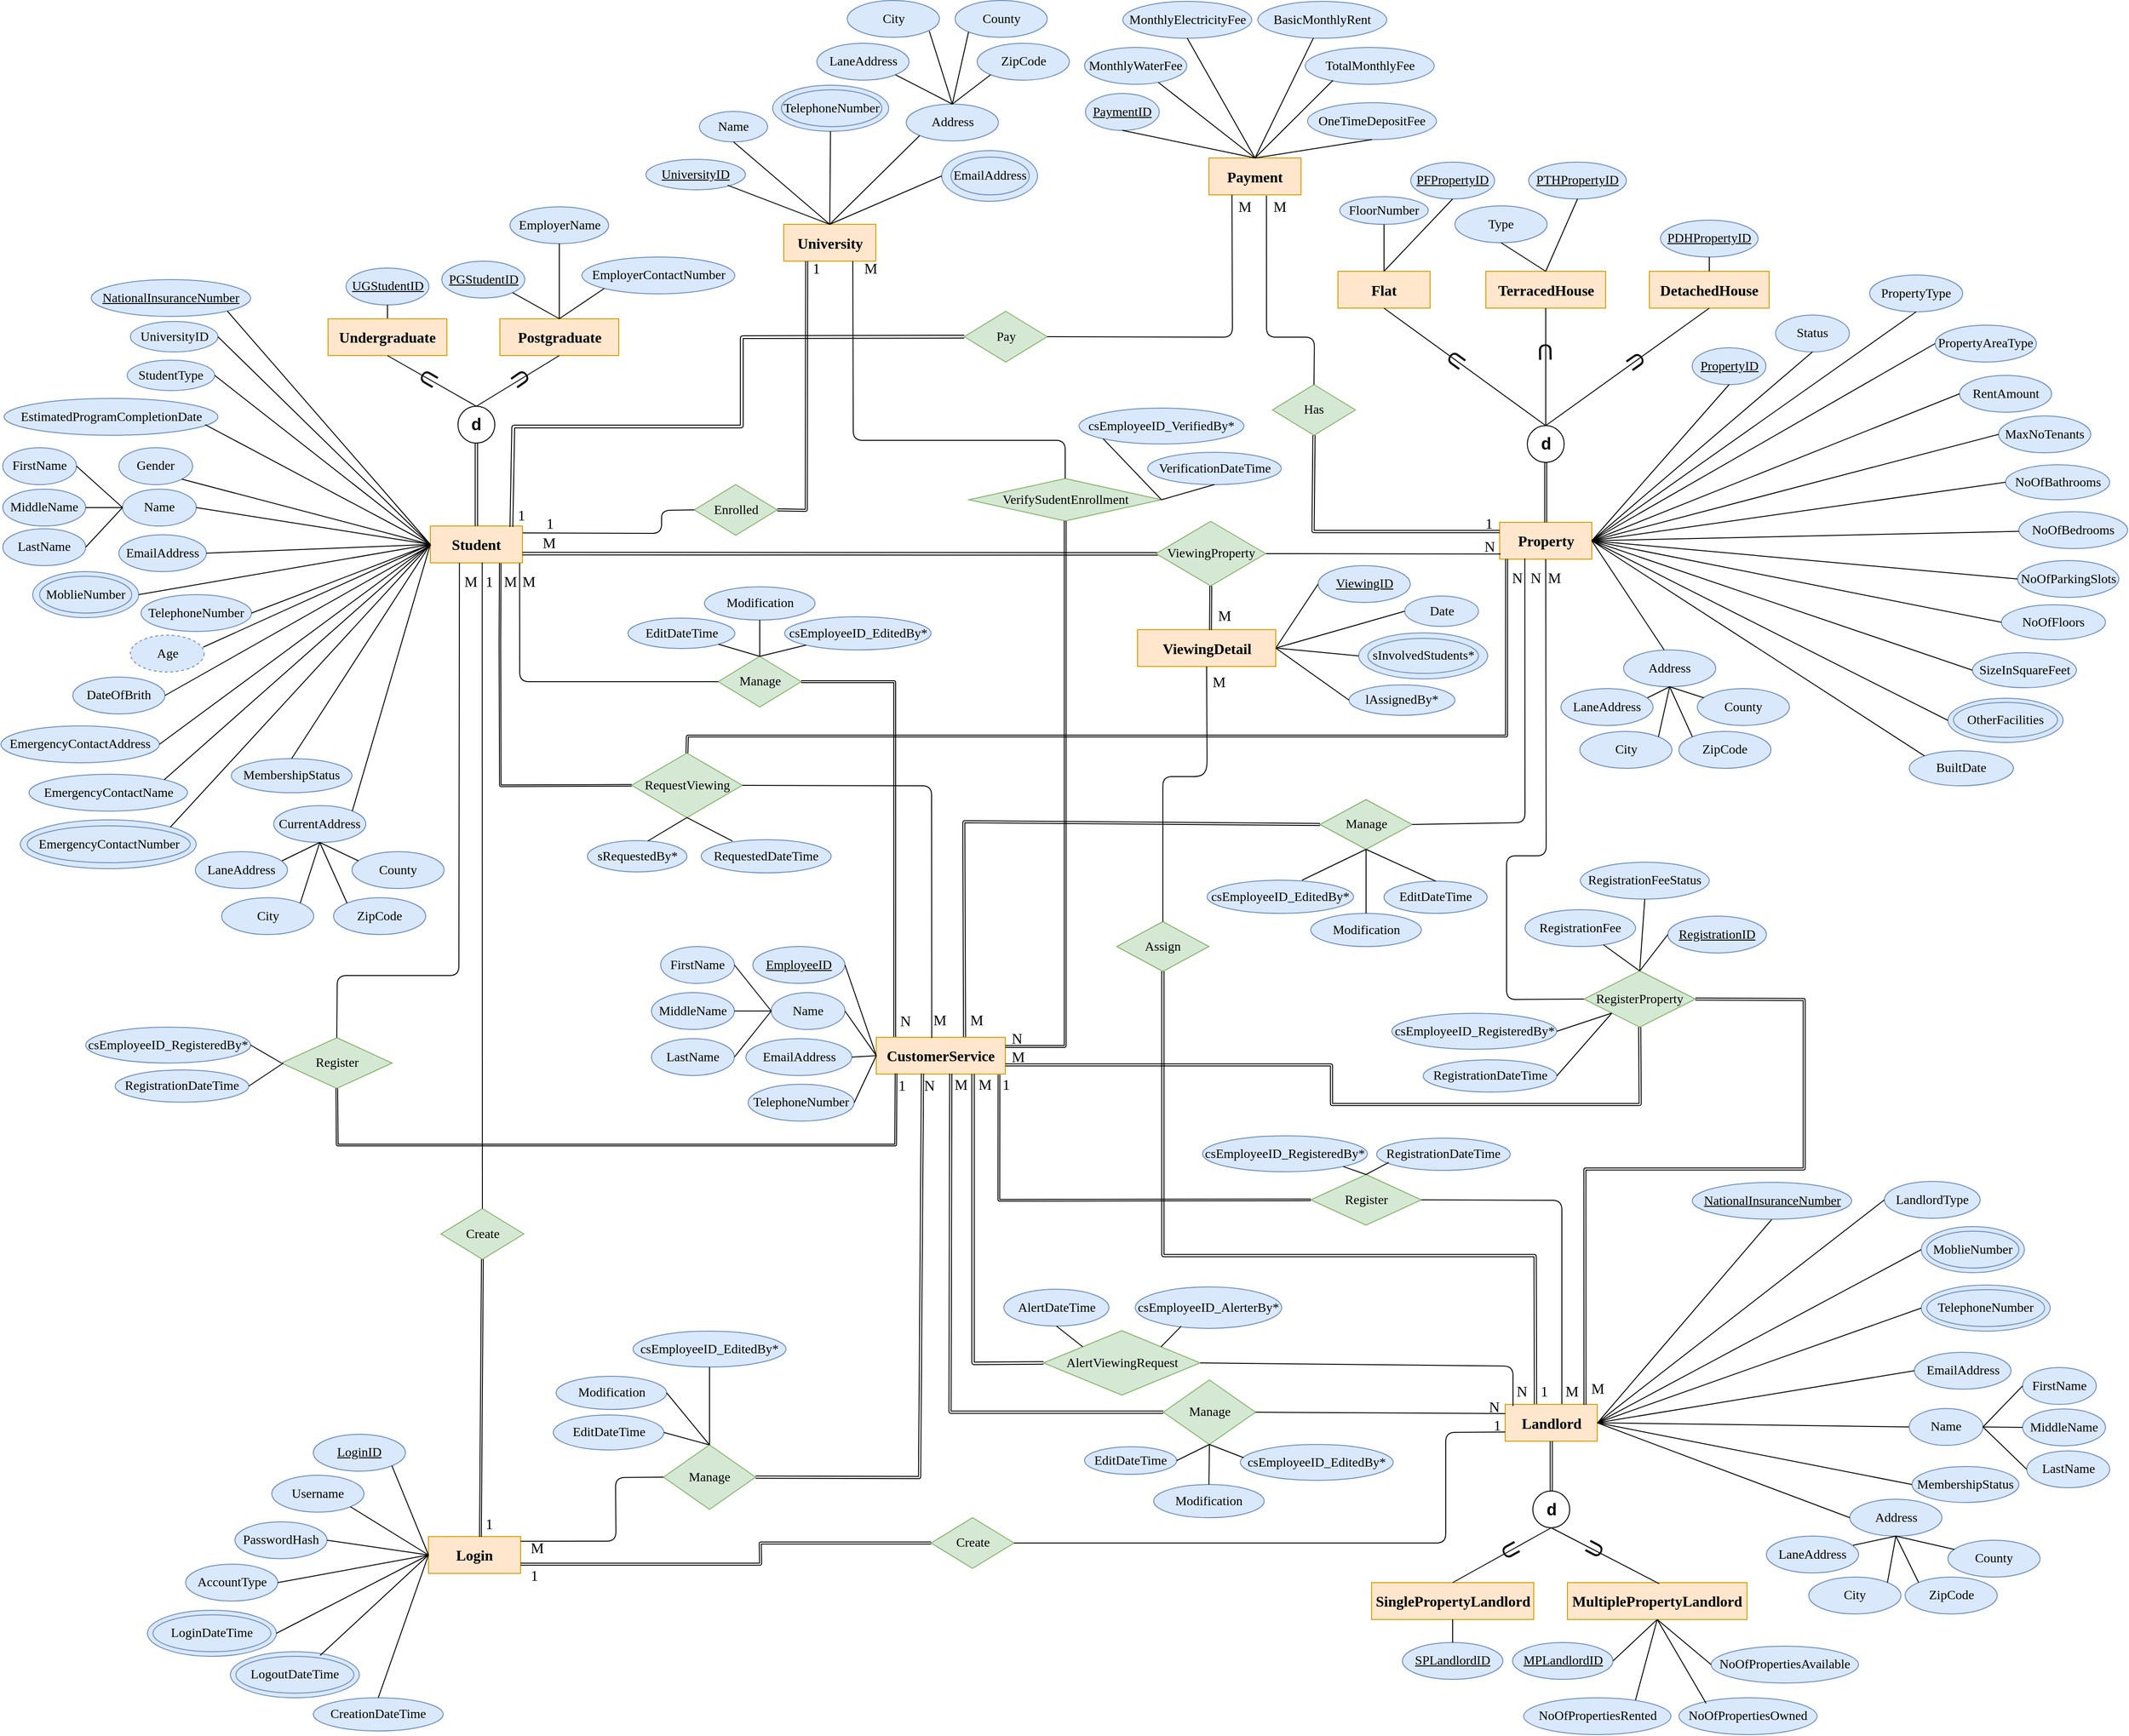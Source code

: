 <mxfile version="12.2.2" type="device" pages="1"><diagram id="kXGCM-5FtGF2lg_pmqfc" name="Page-1"><mxGraphModel dx="9387" dy="7387" grid="1" gridSize="10" guides="1" tooltips="1" connect="1" arrows="1" fold="1" page="1" pageScale="1" pageWidth="2380" pageHeight="2000" math="0" shadow="0"><root><mxCell id="0"/><mxCell id="1" parent="0"/><mxCell id="WSW9ZvhsZQWxjUt-8F2--2" value="Student" style="rounded=0;whiteSpace=wrap;html=1;fontFamily=Times New Roman;fontSize=16;fillColor=#ffe6cc;strokeColor=#d79b00;fontStyle=1" parent="1" vertex="1"><mxGeometry x="511" y="-1372" width="100" height="40" as="geometry"/></mxCell><mxCell id="WSW9ZvhsZQWxjUt-8F2--3" value="&lt;u style=&quot;font-size: 14px&quot;&gt;UGStudentID&lt;/u&gt;" style="ellipse;whiteSpace=wrap;html=1;fontFamily=Times New Roman;fontSize=14;fillColor=#dae8fc;strokeColor=#6c8ebf;" parent="1" vertex="1"><mxGeometry x="419.5" y="-1652" width="90" height="40" as="geometry"/></mxCell><mxCell id="WSW9ZvhsZQWxjUt-8F2--4" value="EmailAddress" style="ellipse;whiteSpace=wrap;html=1;fontFamily=Times New Roman;fontSize=14;fillColor=#dae8fc;strokeColor=#6c8ebf;" parent="1" vertex="1"><mxGeometry x="173" y="-1362.5" width="95" height="40" as="geometry"/></mxCell><mxCell id="WSW9ZvhsZQWxjUt-8F2--5" value="" style="ellipse;whiteSpace=wrap;html=1;fontFamily=Times New Roman;fontSize=12;fillColor=#dae8fc;strokeColor=#6c8ebf;" parent="1" vertex="1"><mxGeometry x="79.5" y="-1322.5" width="115" height="50" as="geometry"/></mxCell><mxCell id="WSW9ZvhsZQWxjUt-8F2--6" value="TelephoneNumber" style="ellipse;whiteSpace=wrap;html=1;fontFamily=Times New Roman;fontSize=14;fillColor=#dae8fc;strokeColor=#6c8ebf;" parent="1" vertex="1"><mxGeometry x="197" y="-1297.5" width="120" height="40" as="geometry"/></mxCell><mxCell id="WSW9ZvhsZQWxjUt-8F2--7" value="DateOfBrith" style="ellipse;whiteSpace=wrap;html=1;fontFamily=Times New Roman;fontSize=14;fillColor=#dae8fc;strokeColor=#6c8ebf;" parent="1" vertex="1"><mxGeometry x="123" y="-1208" width="100" height="40" as="geometry"/></mxCell><mxCell id="WSW9ZvhsZQWxjUt-8F2--8" value="CurrentAddress" style="ellipse;whiteSpace=wrap;html=1;fontFamily=Times New Roman;fontSize=14;fillColor=#dae8fc;strokeColor=#6c8ebf;" parent="1" vertex="1"><mxGeometry x="341" y="-1068.5" width="100" height="40" as="geometry"/></mxCell><mxCell id="WSW9ZvhsZQWxjUt-8F2--10" value="LaneAddress" style="ellipse;whiteSpace=wrap;html=1;fontFamily=Times New Roman;fontSize=14;fillColor=#dae8fc;strokeColor=#6c8ebf;" parent="1" vertex="1"><mxGeometry x="256" y="-1018.5" width="100" height="40" as="geometry"/></mxCell><mxCell id="WSW9ZvhsZQWxjUt-8F2--11" value="City" style="ellipse;whiteSpace=wrap;html=1;fontFamily=Times New Roman;fontSize=14;fillColor=#dae8fc;strokeColor=#6c8ebf;" parent="1" vertex="1"><mxGeometry x="284.5" y="-968.5" width="100" height="40" as="geometry"/></mxCell><mxCell id="WSW9ZvhsZQWxjUt-8F2--12" value="ZipCode" style="ellipse;whiteSpace=wrap;html=1;fontFamily=Times New Roman;fontSize=14;fillColor=#dae8fc;strokeColor=#6c8ebf;" parent="1" vertex="1"><mxGeometry x="406" y="-968.5" width="100" height="40" as="geometry"/></mxCell><mxCell id="WSW9ZvhsZQWxjUt-8F2--13" value="County" style="ellipse;whiteSpace=wrap;html=1;fontFamily=Times New Roman;fontSize=14;fillColor=#dae8fc;strokeColor=#6c8ebf;" parent="1" vertex="1"><mxGeometry x="426" y="-1018.5" width="100" height="40" as="geometry"/></mxCell><mxCell id="WSW9ZvhsZQWxjUt-8F2--14" value="" style="endArrow=none;html=1;fontFamily=Times New Roman;fontSize=14;exitX=0.94;exitY=0.25;exitDx=0;exitDy=0;exitPerimeter=0;entryX=0.5;entryY=1;entryDx=0;entryDy=0;" parent="1" source="WSW9ZvhsZQWxjUt-8F2--10" target="WSW9ZvhsZQWxjUt-8F2--8" edge="1"><mxGeometry width="50" height="50" relative="1" as="geometry"><mxPoint x="336" y="-1028.5" as="sourcePoint"/><mxPoint x="386" y="-1078.5" as="targetPoint"/></mxGeometry></mxCell><mxCell id="WSW9ZvhsZQWxjUt-8F2--15" value="" style="endArrow=none;html=1;fontFamily=Times New Roman;fontSize=14;exitX=1;exitY=0;exitDx=0;exitDy=0;entryX=0.5;entryY=1;entryDx=0;entryDy=0;" parent="1" source="WSW9ZvhsZQWxjUt-8F2--11" target="WSW9ZvhsZQWxjUt-8F2--8" edge="1"><mxGeometry width="50" height="50" relative="1" as="geometry"><mxPoint x="386" y="-958.5" as="sourcePoint"/><mxPoint x="436" y="-1008.5" as="targetPoint"/></mxGeometry></mxCell><mxCell id="WSW9ZvhsZQWxjUt-8F2--16" value="" style="endArrow=none;html=1;fontFamily=Times New Roman;fontSize=14;exitX=0;exitY=0;exitDx=0;exitDy=0;entryX=0.5;entryY=1;entryDx=0;entryDy=0;" parent="1" source="WSW9ZvhsZQWxjUt-8F2--12" target="WSW9ZvhsZQWxjUt-8F2--8" edge="1"><mxGeometry width="50" height="50" relative="1" as="geometry"><mxPoint x="286" y="-988.5" as="sourcePoint"/><mxPoint x="336" y="-1038.5" as="targetPoint"/></mxGeometry></mxCell><mxCell id="WSW9ZvhsZQWxjUt-8F2--17" value="" style="endArrow=none;html=1;fontFamily=Times New Roman;fontSize=14;exitX=0.07;exitY=0.25;exitDx=0;exitDy=0;exitPerimeter=0;entryX=0.5;entryY=1;entryDx=0;entryDy=0;" parent="1" source="WSW9ZvhsZQWxjUt-8F2--13" target="WSW9ZvhsZQWxjUt-8F2--8" edge="1"><mxGeometry width="50" height="50" relative="1" as="geometry"><mxPoint x="156" y="-1018.5" as="sourcePoint"/><mxPoint x="206" y="-1068.5" as="targetPoint"/></mxGeometry></mxCell><mxCell id="WSW9ZvhsZQWxjUt-8F2--18" value="Age" style="ellipse;whiteSpace=wrap;html=1;fontFamily=Times New Roman;fontSize=14;dashed=1;fillColor=#dae8fc;strokeColor=#6c8ebf;" parent="1" vertex="1"><mxGeometry x="185.5" y="-1253.5" width="80" height="40" as="geometry"/></mxCell><mxCell id="WSW9ZvhsZQWxjUt-8F2--19" value="Name" style="ellipse;whiteSpace=wrap;html=1;fontFamily=Times New Roman;fontSize=14;fillColor=#dae8fc;strokeColor=#6c8ebf;" parent="1" vertex="1"><mxGeometry x="177" y="-1412" width="80" height="40" as="geometry"/></mxCell><mxCell id="WSW9ZvhsZQWxjUt-8F2--20" value="FirstName" style="ellipse;whiteSpace=wrap;html=1;fontFamily=Times New Roman;fontSize=14;fillColor=#dae8fc;strokeColor=#6c8ebf;" parent="1" vertex="1"><mxGeometry x="47" y="-1457" width="80" height="40" as="geometry"/></mxCell><mxCell id="WSW9ZvhsZQWxjUt-8F2--21" value="MiddleName" style="ellipse;whiteSpace=wrap;html=1;fontFamily=Times New Roman;fontSize=14;fillColor=#dae8fc;strokeColor=#6c8ebf;" parent="1" vertex="1"><mxGeometry x="47" y="-1412" width="90" height="40" as="geometry"/></mxCell><mxCell id="WSW9ZvhsZQWxjUt-8F2--22" value="LastName" style="ellipse;whiteSpace=wrap;html=1;fontFamily=Times New Roman;fontSize=14;fillColor=#dae8fc;strokeColor=#6c8ebf;" parent="1" vertex="1"><mxGeometry x="47" y="-1369" width="90" height="40" as="geometry"/></mxCell><mxCell id="WSW9ZvhsZQWxjUt-8F2--23" value="" style="endArrow=none;html=1;fontFamily=Times New Roman;fontSize=14;entryX=1;entryY=0.5;entryDx=0;entryDy=0;exitX=0;exitY=0.5;exitDx=0;exitDy=0;" parent="1" source="WSW9ZvhsZQWxjUt-8F2--19" target="WSW9ZvhsZQWxjUt-8F2--20" edge="1"><mxGeometry width="50" height="50" relative="1" as="geometry"><mxPoint x="286.5" y="-1294.5" as="sourcePoint"/><mxPoint x="336.5" y="-1344.5" as="targetPoint"/></mxGeometry></mxCell><mxCell id="WSW9ZvhsZQWxjUt-8F2--24" value="" style="endArrow=none;html=1;fontFamily=Times New Roman;fontSize=14;entryX=1;entryY=0.5;entryDx=0;entryDy=0;exitX=0;exitY=0.5;exitDx=0;exitDy=0;" parent="1" source="WSW9ZvhsZQWxjUt-8F2--19" target="WSW9ZvhsZQWxjUt-8F2--21" edge="1"><mxGeometry width="50" height="50" relative="1" as="geometry"><mxPoint x="196.5" y="-1244.5" as="sourcePoint"/><mxPoint x="246.5" y="-1294.5" as="targetPoint"/></mxGeometry></mxCell><mxCell id="WSW9ZvhsZQWxjUt-8F2--25" value="" style="endArrow=none;html=1;fontFamily=Times New Roman;fontSize=14;entryX=1;entryY=0.5;entryDx=0;entryDy=0;exitX=0;exitY=0.5;exitDx=0;exitDy=0;" parent="1" source="WSW9ZvhsZQWxjUt-8F2--19" target="WSW9ZvhsZQWxjUt-8F2--22" edge="1"><mxGeometry width="50" height="50" relative="1" as="geometry"><mxPoint x="234" y="-1394.5" as="sourcePoint"/><mxPoint x="262.241" y="-1410.331" as="targetPoint"/></mxGeometry></mxCell><mxCell id="WSW9ZvhsZQWxjUt-8F2--26" value="Gender" style="ellipse;whiteSpace=wrap;html=1;fontFamily=Times New Roman;fontSize=14;fillColor=#dae8fc;strokeColor=#6c8ebf;" parent="1" vertex="1"><mxGeometry x="173" y="-1457" width="80" height="40" as="geometry"/></mxCell><mxCell id="WSW9ZvhsZQWxjUt-8F2--27" value="&lt;span style=&quot;font-size: 14px ; white-space: normal&quot;&gt;MoblieNumber&lt;/span&gt;" style="ellipse;whiteSpace=wrap;html=1;fontFamily=Times New Roman;fontSize=14;fillColor=#dae8fc;strokeColor=#6c8ebf;" parent="1" vertex="1"><mxGeometry x="87" y="-1317.5" width="100" height="40" as="geometry"/></mxCell><mxCell id="WSW9ZvhsZQWxjUt-8F2--29" value="" style="endArrow=none;html=1;fontFamily=Times New Roman;fontSize=14;exitX=0;exitY=0.5;exitDx=0;exitDy=0;entryX=1;entryY=0.5;entryDx=0;entryDy=0;" parent="1" source="WSW9ZvhsZQWxjUt-8F2--2" target="WSW9ZvhsZQWxjUt-8F2--19" edge="1"><mxGeometry width="50" height="50" relative="1" as="geometry"><mxPoint x="571" y="-1394.5" as="sourcePoint"/><mxPoint x="621" y="-1444.5" as="targetPoint"/></mxGeometry></mxCell><mxCell id="WSW9ZvhsZQWxjUt-8F2--30" value="" style="endArrow=none;html=1;fontFamily=Times New Roman;fontSize=14;entryX=1;entryY=1;entryDx=0;entryDy=0;exitX=0;exitY=0.5;exitDx=0;exitDy=0;" parent="1" source="WSW9ZvhsZQWxjUt-8F2--2" target="WSW9ZvhsZQWxjUt-8F2--26" edge="1"><mxGeometry width="50" height="50" relative="1" as="geometry"><mxPoint x="571" y="-1364.5" as="sourcePoint"/><mxPoint x="621" y="-1414.5" as="targetPoint"/></mxGeometry></mxCell><mxCell id="WSW9ZvhsZQWxjUt-8F2--31" value="" style="endArrow=none;html=1;fontFamily=Times New Roman;fontSize=14;exitX=0;exitY=0.5;exitDx=0;exitDy=0;entryX=0.988;entryY=0.325;entryDx=0;entryDy=0;entryPerimeter=0;" parent="1" source="WSW9ZvhsZQWxjUt-8F2--2" target="WSW9ZvhsZQWxjUt-8F2--18" edge="1"><mxGeometry width="50" height="50" relative="1" as="geometry"><mxPoint x="541" y="-1304.5" as="sourcePoint"/><mxPoint x="441" y="-1294.5" as="targetPoint"/></mxGeometry></mxCell><mxCell id="WSW9ZvhsZQWxjUt-8F2--32" value="" style="endArrow=none;html=1;fontFamily=Times New Roman;fontSize=14;entryX=0.5;entryY=0;entryDx=0;entryDy=0;exitX=0.5;exitY=1;exitDx=0;exitDy=0;" parent="1" source="WSW9ZvhsZQWxjUt-8F2--3" target="VG5YNKY9kz0iymTKeV5m-85" edge="1"><mxGeometry width="50" height="50" relative="1" as="geometry"><mxPoint x="511" y="-1284.5" as="sourcePoint"/><mxPoint x="561" y="-1334.5" as="targetPoint"/></mxGeometry></mxCell><mxCell id="WSW9ZvhsZQWxjUt-8F2--33" value="" style="endArrow=none;html=1;fontFamily=Times New Roman;fontSize=14;exitX=1;exitY=0.5;exitDx=0;exitDy=0;entryX=0;entryY=0.5;entryDx=0;entryDy=0;" parent="1" source="WSW9ZvhsZQWxjUt-8F2--4" target="WSW9ZvhsZQWxjUt-8F2--2" edge="1"><mxGeometry width="50" height="50" relative="1" as="geometry"><mxPoint x="521" y="-1234.5" as="sourcePoint"/><mxPoint x="561" y="-1364.5" as="targetPoint"/></mxGeometry></mxCell><mxCell id="WSW9ZvhsZQWxjUt-8F2--34" value="" style="endArrow=none;html=1;fontFamily=Times New Roman;fontSize=14;exitX=1;exitY=0.5;exitDx=0;exitDy=0;entryX=0;entryY=0.5;entryDx=0;entryDy=0;" parent="1" source="WSW9ZvhsZQWxjUt-8F2--5" target="WSW9ZvhsZQWxjUt-8F2--2" edge="1"><mxGeometry width="50" height="50" relative="1" as="geometry"><mxPoint x="531" y="-1234.5" as="sourcePoint"/><mxPoint x="581" y="-1284.5" as="targetPoint"/></mxGeometry></mxCell><mxCell id="WSW9ZvhsZQWxjUt-8F2--35" value="" style="endArrow=none;html=1;fontFamily=Times New Roman;fontSize=14;exitX=1;exitY=0.5;exitDx=0;exitDy=0;entryX=0;entryY=0.5;entryDx=0;entryDy=0;" parent="1" source="WSW9ZvhsZQWxjUt-8F2--6" target="WSW9ZvhsZQWxjUt-8F2--2" edge="1"><mxGeometry width="50" height="50" relative="1" as="geometry"><mxPoint x="461" y="-1264.5" as="sourcePoint"/><mxPoint x="571" y="-1304.5" as="targetPoint"/></mxGeometry></mxCell><mxCell id="WSW9ZvhsZQWxjUt-8F2--36" value="" style="endArrow=none;html=1;fontFamily=Times New Roman;fontSize=14;exitX=1;exitY=0.5;exitDx=0;exitDy=0;entryX=0.006;entryY=0.52;entryDx=0;entryDy=0;entryPerimeter=0;" parent="1" source="WSW9ZvhsZQWxjUt-8F2--7" target="WSW9ZvhsZQWxjUt-8F2--2" edge="1"><mxGeometry width="50" height="50" relative="1" as="geometry"><mxPoint x="571" y="-1264.5" as="sourcePoint"/><mxPoint x="511.5" y="-1354.5" as="targetPoint"/></mxGeometry></mxCell><mxCell id="WSW9ZvhsZQWxjUt-8F2--37" value="" style="endArrow=none;html=1;fontFamily=Times New Roman;fontSize=14;exitX=1;exitY=0;exitDx=0;exitDy=0;entryX=0;entryY=0.5;entryDx=0;entryDy=0;" parent="1" source="WSW9ZvhsZQWxjUt-8F2--8" target="WSW9ZvhsZQWxjUt-8F2--2" edge="1"><mxGeometry width="50" height="50" relative="1" as="geometry"><mxPoint x="401" y="-1174.5" as="sourcePoint"/><mxPoint x="451" y="-1224.5" as="targetPoint"/></mxGeometry></mxCell><mxCell id="WSW9ZvhsZQWxjUt-8F2--38" value="Manage" style="rhombus;whiteSpace=wrap;html=1;fontFamily=Times New Roman;fontSize=14;fillColor=#d5e8d4;strokeColor=#82b366;" parent="1" vertex="1"><mxGeometry x="764" y="-374.5" width="100" height="70" as="geometry"/></mxCell><mxCell id="WSW9ZvhsZQWxjUt-8F2--39" value="Property" style="rounded=0;whiteSpace=wrap;html=1;fontFamily=Times New Roman;fontSize=16;fillColor=#ffe6cc;strokeColor=#d79b00;fontStyle=1" parent="1" vertex="1"><mxGeometry x="1671.5" y="-1376" width="100" height="40" as="geometry"/></mxCell><mxCell id="WSW9ZvhsZQWxjUt-8F2--41" value="Status" style="ellipse;whiteSpace=wrap;html=1;fontFamily=Times New Roman;fontSize=14;fillColor=#dae8fc;strokeColor=#6c8ebf;" parent="1" vertex="1"><mxGeometry x="1971" y="-1601" width="80" height="40" as="geometry"/></mxCell><mxCell id="WSW9ZvhsZQWxjUt-8F2--43" value="&lt;u&gt;PFPropertyID&lt;/u&gt;" style="ellipse;whiteSpace=wrap;html=1;fontFamily=Times New Roman;fontSize=14;fillColor=#dae8fc;strokeColor=#6c8ebf;" parent="1" vertex="1"><mxGeometry x="1575" y="-1767" width="91" height="40" as="geometry"/></mxCell><mxCell id="WSW9ZvhsZQWxjUt-8F2--45" value="Address" style="ellipse;whiteSpace=wrap;html=1;fontFamily=Times New Roman;fontSize=14;fillColor=#dae8fc;strokeColor=#6c8ebf;" parent="1" vertex="1"><mxGeometry x="1806" y="-1237.5" width="100" height="40" as="geometry"/></mxCell><mxCell id="WSW9ZvhsZQWxjUt-8F2--46" value="LaneAddress" style="ellipse;whiteSpace=wrap;html=1;fontFamily=Times New Roman;fontSize=14;fillColor=#dae8fc;strokeColor=#6c8ebf;" parent="1" vertex="1"><mxGeometry x="1738" y="-1195.5" width="100" height="40" as="geometry"/></mxCell><mxCell id="WSW9ZvhsZQWxjUt-8F2--47" value="City" style="ellipse;whiteSpace=wrap;html=1;fontFamily=Times New Roman;fontSize=14;fillColor=#dae8fc;strokeColor=#6c8ebf;" parent="1" vertex="1"><mxGeometry x="1758.5" y="-1149" width="100" height="40" as="geometry"/></mxCell><mxCell id="WSW9ZvhsZQWxjUt-8F2--48" value="ZipCode" style="ellipse;whiteSpace=wrap;html=1;fontFamily=Times New Roman;fontSize=14;fillColor=#dae8fc;strokeColor=#6c8ebf;" parent="1" vertex="1"><mxGeometry x="1866" y="-1149" width="100" height="40" as="geometry"/></mxCell><mxCell id="WSW9ZvhsZQWxjUt-8F2--49" value="County" style="ellipse;whiteSpace=wrap;html=1;fontFamily=Times New Roman;fontSize=14;fillColor=#dae8fc;strokeColor=#6c8ebf;" parent="1" vertex="1"><mxGeometry x="1886" y="-1195.5" width="100" height="40" as="geometry"/></mxCell><mxCell id="WSW9ZvhsZQWxjUt-8F2--50" value="" style="endArrow=none;html=1;fontFamily=Times New Roman;fontSize=14;exitX=0.94;exitY=0.25;exitDx=0;exitDy=0;exitPerimeter=0;entryX=0.5;entryY=1;entryDx=0;entryDy=0;" parent="1" source="WSW9ZvhsZQWxjUt-8F2--46" target="WSW9ZvhsZQWxjUt-8F2--45" edge="1"><mxGeometry width="50" height="50" relative="1" as="geometry"><mxPoint x="1801" y="-1197.5" as="sourcePoint"/><mxPoint x="1851" y="-1247.5" as="targetPoint"/></mxGeometry></mxCell><mxCell id="WSW9ZvhsZQWxjUt-8F2--51" value="" style="endArrow=none;html=1;fontFamily=Times New Roman;fontSize=14;exitX=1;exitY=0;exitDx=0;exitDy=0;entryX=0.5;entryY=1;entryDx=0;entryDy=0;" parent="1" source="WSW9ZvhsZQWxjUt-8F2--47" target="WSW9ZvhsZQWxjUt-8F2--45" edge="1"><mxGeometry width="50" height="50" relative="1" as="geometry"><mxPoint x="1851" y="-1127.5" as="sourcePoint"/><mxPoint x="1901" y="-1177.5" as="targetPoint"/></mxGeometry></mxCell><mxCell id="WSW9ZvhsZQWxjUt-8F2--52" value="" style="endArrow=none;html=1;fontFamily=Times New Roman;fontSize=14;exitX=0;exitY=0;exitDx=0;exitDy=0;entryX=0.5;entryY=1;entryDx=0;entryDy=0;" parent="1" source="WSW9ZvhsZQWxjUt-8F2--48" target="WSW9ZvhsZQWxjUt-8F2--45" edge="1"><mxGeometry width="50" height="50" relative="1" as="geometry"><mxPoint x="1751" y="-1157.5" as="sourcePoint"/><mxPoint x="1801" y="-1207.5" as="targetPoint"/></mxGeometry></mxCell><mxCell id="WSW9ZvhsZQWxjUt-8F2--53" value="" style="endArrow=none;html=1;fontFamily=Times New Roman;fontSize=14;exitX=0.07;exitY=0.25;exitDx=0;exitDy=0;exitPerimeter=0;entryX=0.5;entryY=1;entryDx=0;entryDy=0;" parent="1" source="WSW9ZvhsZQWxjUt-8F2--49" target="WSW9ZvhsZQWxjUt-8F2--45" edge="1"><mxGeometry width="50" height="50" relative="1" as="geometry"><mxPoint x="1621" y="-1187.5" as="sourcePoint"/><mxPoint x="1671" y="-1237.5" as="targetPoint"/></mxGeometry></mxCell><mxCell id="WSW9ZvhsZQWxjUt-8F2--55" value="RentAmount" style="ellipse;whiteSpace=wrap;html=1;fontFamily=Times New Roman;fontSize=14;fillColor=#dae8fc;strokeColor=#6c8ebf;" parent="1" vertex="1"><mxGeometry x="2170.5" y="-1535.5" width="100" height="40" as="geometry"/></mxCell><mxCell id="WSW9ZvhsZQWxjUt-8F2--56" value="MaxNoTenants" style="ellipse;whiteSpace=wrap;html=1;fontFamily=Times New Roman;fontSize=14;fillColor=#dae8fc;strokeColor=#6c8ebf;" parent="1" vertex="1"><mxGeometry x="2213" y="-1491.5" width="100" height="40" as="geometry"/></mxCell><mxCell id="WSW9ZvhsZQWxjUt-8F2--58" value="" style="endArrow=none;html=1;fontFamily=Times New Roman;fontSize=16;entryX=0.5;entryY=1;entryDx=0;entryDy=0;exitX=0.5;exitY=0;exitDx=0;exitDy=0;" parent="1" source="VG5YNKY9kz0iymTKeV5m-31" target="WSW9ZvhsZQWxjUt-8F2--43" edge="1"><mxGeometry width="50" height="50" relative="1" as="geometry"><mxPoint x="1569" y="-1540" as="sourcePoint"/><mxPoint x="1786.216" y="-1426.858" as="targetPoint"/></mxGeometry></mxCell><mxCell id="WSW9ZvhsZQWxjUt-8F2--59" value="" style="endArrow=none;html=1;fontFamily=Times New Roman;fontSize=16;entryX=0.5;entryY=1;entryDx=0;entryDy=0;exitX=1;exitY=0.5;exitDx=0;exitDy=0;" parent="1" source="WSW9ZvhsZQWxjUt-8F2--39" target="WSW9ZvhsZQWxjUt-8F2--41" edge="1"><mxGeometry width="50" height="50" relative="1" as="geometry"><mxPoint x="1641.5" y="-1216" as="sourcePoint"/><mxPoint x="1691.5" y="-1266" as="targetPoint"/></mxGeometry></mxCell><mxCell id="WSW9ZvhsZQWxjUt-8F2--61" value="" style="endArrow=none;html=1;fontFamily=Times New Roman;fontSize=16;entryX=0.44;entryY=0;entryDx=0;entryDy=0;entryPerimeter=0;exitX=1;exitY=0.5;exitDx=0;exitDy=0;" parent="1" source="WSW9ZvhsZQWxjUt-8F2--39" target="WSW9ZvhsZQWxjUt-8F2--45" edge="1"><mxGeometry width="50" height="50" relative="1" as="geometry"><mxPoint x="1801" y="-1313.5" as="sourcePoint"/><mxPoint x="1701" y="-1283.5" as="targetPoint"/></mxGeometry></mxCell><mxCell id="WSW9ZvhsZQWxjUt-8F2--62" value="" style="endArrow=none;html=1;fontFamily=Times New Roman;fontSize=16;entryX=0;entryY=0.5;entryDx=0;entryDy=0;exitX=1;exitY=0.5;exitDx=0;exitDy=0;" parent="1" source="WSW9ZvhsZQWxjUt-8F2--39" target="WSW9ZvhsZQWxjUt-8F2--55" edge="1"><mxGeometry width="50" height="50" relative="1" as="geometry"><mxPoint x="1571.5" y="-1266" as="sourcePoint"/><mxPoint x="1621.5" y="-1316" as="targetPoint"/></mxGeometry></mxCell><mxCell id="WSW9ZvhsZQWxjUt-8F2--63" value="" style="endArrow=none;html=1;fontFamily=Times New Roman;fontSize=16;exitX=1;exitY=0.5;exitDx=0;exitDy=0;entryX=0;entryY=0.5;entryDx=0;entryDy=0;" parent="1" source="WSW9ZvhsZQWxjUt-8F2--39" target="WSW9ZvhsZQWxjUt-8F2--56" edge="1"><mxGeometry width="50" height="50" relative="1" as="geometry"><mxPoint x="1801" y="-1313.5" as="sourcePoint"/><mxPoint x="1871" y="-1313.5" as="targetPoint"/></mxGeometry></mxCell><mxCell id="WSW9ZvhsZQWxjUt-8F2--89" value="Landlord" style="rounded=0;whiteSpace=wrap;html=1;fontFamily=Times New Roman;fontSize=16;fillColor=#ffe6cc;strokeColor=#d79b00;fontStyle=1" parent="1" vertex="1"><mxGeometry x="1677.5" y="-418.5" width="100" height="40" as="geometry"/></mxCell><mxCell id="WSW9ZvhsZQWxjUt-8F2--90" value="&lt;u&gt;MPLandlordID&lt;/u&gt;" style="ellipse;whiteSpace=wrap;html=1;fontFamily=Times New Roman;fontSize=14;fillColor=#dae8fc;strokeColor=#6c8ebf;" parent="1" vertex="1"><mxGeometry x="1685.5" y="-160" width="109" height="40" as="geometry"/></mxCell><mxCell id="WSW9ZvhsZQWxjUt-8F2--93" value="" style="ellipse;whiteSpace=wrap;html=1;fontFamily=Times New Roman;fontSize=12;fillColor=#dae8fc;strokeColor=#6c8ebf;" parent="1" vertex="1"><mxGeometry x="2129" y="-611.5" width="112" height="50" as="geometry"/></mxCell><mxCell id="WSW9ZvhsZQWxjUt-8F2--95" value="&lt;span style=&quot;font-size: 14px ; white-space: normal&quot;&gt;MoblieNumber&lt;/span&gt;" style="ellipse;whiteSpace=wrap;html=1;fontFamily=Times New Roman;fontSize=14;fillColor=#dae8fc;strokeColor=#6c8ebf;" parent="1" vertex="1"><mxGeometry x="2135" y="-606.5" width="100" height="40" as="geometry"/></mxCell><mxCell id="WSW9ZvhsZQWxjUt-8F2--96" value="" style="ellipse;whiteSpace=wrap;html=1;fontFamily=Times New Roman;fontSize=12;fillColor=#dae8fc;strokeColor=#6c8ebf;" parent="1" vertex="1"><mxGeometry x="2129" y="-548" width="140" height="50" as="geometry"/></mxCell><mxCell id="WSW9ZvhsZQWxjUt-8F2--97" value="TelephoneNumber" style="ellipse;whiteSpace=wrap;html=1;fontFamily=Times New Roman;fontSize=14;fillColor=#dae8fc;strokeColor=#6c8ebf;" parent="1" vertex="1"><mxGeometry x="2135" y="-543" width="128" height="40" as="geometry"/></mxCell><mxCell id="WSW9ZvhsZQWxjUt-8F2--98" value="Address" style="ellipse;whiteSpace=wrap;html=1;fontFamily=Times New Roman;fontSize=14;fillColor=#dae8fc;strokeColor=#6c8ebf;" parent="1" vertex="1"><mxGeometry x="2051.5" y="-315.5" width="100" height="40" as="geometry"/></mxCell><mxCell id="WSW9ZvhsZQWxjUt-8F2--99" value="LaneAddress" style="ellipse;whiteSpace=wrap;html=1;fontFamily=Times New Roman;fontSize=14;fillColor=#dae8fc;strokeColor=#6c8ebf;" parent="1" vertex="1"><mxGeometry x="1961" y="-275.5" width="100" height="40" as="geometry"/></mxCell><mxCell id="WSW9ZvhsZQWxjUt-8F2--100" value="City" style="ellipse;whiteSpace=wrap;html=1;fontFamily=Times New Roman;fontSize=14;fillColor=#dae8fc;strokeColor=#6c8ebf;" parent="1" vertex="1"><mxGeometry x="2007" y="-231" width="100" height="40" as="geometry"/></mxCell><mxCell id="WSW9ZvhsZQWxjUt-8F2--101" value="ZipCode" style="ellipse;whiteSpace=wrap;html=1;fontFamily=Times New Roman;fontSize=14;fillColor=#dae8fc;strokeColor=#6c8ebf;" parent="1" vertex="1"><mxGeometry x="2111.5" y="-231" width="100" height="40" as="geometry"/></mxCell><mxCell id="WSW9ZvhsZQWxjUt-8F2--102" value="County" style="ellipse;whiteSpace=wrap;html=1;fontFamily=Times New Roman;fontSize=14;fillColor=#dae8fc;strokeColor=#6c8ebf;" parent="1" vertex="1"><mxGeometry x="2158" y="-271" width="100" height="40" as="geometry"/></mxCell><mxCell id="WSW9ZvhsZQWxjUt-8F2--103" value="" style="endArrow=none;html=1;fontFamily=Times New Roman;fontSize=14;exitX=0.94;exitY=0.25;exitDx=0;exitDy=0;exitPerimeter=0;entryX=0.5;entryY=1;entryDx=0;entryDy=0;" parent="1" source="WSW9ZvhsZQWxjUt-8F2--99" target="WSW9ZvhsZQWxjUt-8F2--98" edge="1"><mxGeometry width="50" height="50" relative="1" as="geometry"><mxPoint x="2046.5" y="-275.5" as="sourcePoint"/><mxPoint x="2096.5" y="-325.5" as="targetPoint"/></mxGeometry></mxCell><mxCell id="WSW9ZvhsZQWxjUt-8F2--104" value="" style="endArrow=none;html=1;fontFamily=Times New Roman;fontSize=14;exitX=1;exitY=0;exitDx=0;exitDy=0;entryX=0.5;entryY=1;entryDx=0;entryDy=0;" parent="1" source="WSW9ZvhsZQWxjUt-8F2--100" target="WSW9ZvhsZQWxjUt-8F2--98" edge="1"><mxGeometry width="50" height="50" relative="1" as="geometry"><mxPoint x="2096.5" y="-205.5" as="sourcePoint"/><mxPoint x="2146.5" y="-255.5" as="targetPoint"/></mxGeometry></mxCell><mxCell id="WSW9ZvhsZQWxjUt-8F2--105" value="" style="endArrow=none;html=1;fontFamily=Times New Roman;fontSize=14;exitX=0;exitY=0;exitDx=0;exitDy=0;entryX=0.5;entryY=1;entryDx=0;entryDy=0;" parent="1" source="WSW9ZvhsZQWxjUt-8F2--101" target="WSW9ZvhsZQWxjUt-8F2--98" edge="1"><mxGeometry width="50" height="50" relative="1" as="geometry"><mxPoint x="1996.5" y="-235.5" as="sourcePoint"/><mxPoint x="2046.5" y="-285.5" as="targetPoint"/></mxGeometry></mxCell><mxCell id="WSW9ZvhsZQWxjUt-8F2--106" value="" style="endArrow=none;html=1;fontFamily=Times New Roman;fontSize=14;exitX=0.07;exitY=0.25;exitDx=0;exitDy=0;exitPerimeter=0;entryX=0.5;entryY=1;entryDx=0;entryDy=0;" parent="1" source="WSW9ZvhsZQWxjUt-8F2--102" target="WSW9ZvhsZQWxjUt-8F2--98" edge="1"><mxGeometry width="50" height="50" relative="1" as="geometry"><mxPoint x="1866.5" y="-265.5" as="sourcePoint"/><mxPoint x="1916.5" y="-315.5" as="targetPoint"/></mxGeometry></mxCell><mxCell id="WSW9ZvhsZQWxjUt-8F2--107" value="" style="endArrow=none;html=1;fontFamily=Times New Roman;fontSize=14;exitX=0;exitY=0.5;exitDx=0;exitDy=0;entryX=1;entryY=0.5;entryDx=0;entryDy=0;" parent="1" source="WSW9ZvhsZQWxjUt-8F2--98" target="WSW9ZvhsZQWxjUt-8F2--89" edge="1"><mxGeometry width="50" height="50" relative="1" as="geometry"><mxPoint x="1667.5" y="-188.5" as="sourcePoint"/><mxPoint x="1827.5" y="-338.5" as="targetPoint"/></mxGeometry></mxCell><mxCell id="WSW9ZvhsZQWxjUt-8F2--115" value="EmailAddress" style="ellipse;whiteSpace=wrap;html=1;fontFamily=Times New Roman;fontSize=14;fillColor=#dae8fc;strokeColor=#6c8ebf;" parent="1" vertex="1"><mxGeometry x="2121.5" y="-475" width="105" height="40" as="geometry"/></mxCell><mxCell id="WSW9ZvhsZQWxjUt-8F2--117" value="" style="endArrow=none;html=1;fontFamily=Times New Roman;fontSize=16;entryX=0.5;entryY=1;entryDx=0;entryDy=0;exitX=1;exitY=0.5;exitDx=0;exitDy=0;" parent="1" source="WSW9ZvhsZQWxjUt-8F2--90" target="VG5YNKY9kz0iymTKeV5m-159" edge="1"><mxGeometry width="50" height="50" relative="1" as="geometry"><mxPoint x="1799" y="-120" as="sourcePoint"/><mxPoint x="1759" y="-406" as="targetPoint"/></mxGeometry></mxCell><mxCell id="WSW9ZvhsZQWxjUt-8F2--118" value="" style="endArrow=none;html=1;fontFamily=Times New Roman;fontSize=16;entryX=0.5;entryY=1;entryDx=0;entryDy=0;" parent="1" target="pRMkxvEQz8WXOfcq2QB7-4" edge="1"><mxGeometry width="50" height="50" relative="1" as="geometry"><mxPoint x="1779" y="-400" as="sourcePoint"/><mxPoint x="1869.216" y="-504.358" as="targetPoint"/></mxGeometry></mxCell><mxCell id="WSW9ZvhsZQWxjUt-8F2--122" value="" style="endArrow=none;html=1;fontFamily=Times New Roman;fontSize=16;exitX=1;exitY=0.5;exitDx=0;exitDy=0;entryX=0;entryY=0.5;entryDx=0;entryDy=0;" parent="1" source="WSW9ZvhsZQWxjUt-8F2--89" target="WSW9ZvhsZQWxjUt-8F2--115" edge="1"><mxGeometry width="50" height="50" relative="1" as="geometry"><mxPoint x="1747.5" y="-438.5" as="sourcePoint"/><mxPoint x="1797.5" y="-488.5" as="targetPoint"/></mxGeometry></mxCell><mxCell id="WSW9ZvhsZQWxjUt-8F2--123" value="" style="endArrow=none;html=1;fontFamily=Times New Roman;fontSize=16;exitX=1;exitY=0.5;exitDx=0;exitDy=0;entryX=0;entryY=0.5;entryDx=0;entryDy=0;" parent="1" source="WSW9ZvhsZQWxjUt-8F2--89" target="WSW9ZvhsZQWxjUt-8F2--93" edge="1"><mxGeometry width="50" height="50" relative="1" as="geometry"><mxPoint x="1637.5" y="-278.5" as="sourcePoint"/><mxPoint x="1687.5" y="-328.5" as="targetPoint"/></mxGeometry></mxCell><mxCell id="WSW9ZvhsZQWxjUt-8F2--124" value="" style="endArrow=none;html=1;fontFamily=Times New Roman;fontSize=16;entryX=1;entryY=0.5;entryDx=0;entryDy=0;exitX=0;exitY=0.5;exitDx=0;exitDy=0;" parent="1" source="WSW9ZvhsZQWxjUt-8F2--96" target="WSW9ZvhsZQWxjUt-8F2--89" edge="1"><mxGeometry width="50" height="50" relative="1" as="geometry"><mxPoint x="1787.5" y="-278.5" as="sourcePoint"/><mxPoint x="1837.5" y="-328.5" as="targetPoint"/></mxGeometry></mxCell><mxCell id="WSW9ZvhsZQWxjUt-8F2--125" value="Login" style="rounded=0;whiteSpace=wrap;html=1;fontFamily=Times New Roman;fontSize=16;fillColor=#ffe6cc;strokeColor=#d79b00;fontStyle=1" parent="1" vertex="1"><mxGeometry x="509" y="-275" width="100" height="40" as="geometry"/></mxCell><mxCell id="WSW9ZvhsZQWxjUt-8F2--126" value="Username" style="ellipse;whiteSpace=wrap;html=1;fontFamily=Times New Roman;fontSize=14;fillColor=#dae8fc;strokeColor=#6c8ebf;" parent="1" vertex="1"><mxGeometry x="339" y="-341.5" width="100" height="40" as="geometry"/></mxCell><mxCell id="WSW9ZvhsZQWxjUt-8F2--128" value="&lt;u&gt;LoginID&lt;/u&gt;" style="ellipse;whiteSpace=wrap;html=1;fontFamily=Times New Roman;fontSize=14;fillColor=#dae8fc;strokeColor=#6c8ebf;" parent="1" vertex="1"><mxGeometry x="384" y="-386" width="100" height="40" as="geometry"/></mxCell><mxCell id="WSW9ZvhsZQWxjUt-8F2--129" value="PasswordHash" style="ellipse;whiteSpace=wrap;html=1;fontFamily=Times New Roman;fontSize=14;fillColor=#dae8fc;strokeColor=#6c8ebf;" parent="1" vertex="1"><mxGeometry x="299" y="-291" width="100" height="40" as="geometry"/></mxCell><mxCell id="WSW9ZvhsZQWxjUt-8F2--130" value="AccountType" style="ellipse;whiteSpace=wrap;html=1;fontFamily=Times New Roman;fontSize=14;fillColor=#dae8fc;strokeColor=#6c8ebf;" parent="1" vertex="1"><mxGeometry x="245.5" y="-245" width="100" height="40" as="geometry"/></mxCell><mxCell id="WSW9ZvhsZQWxjUt-8F2--133" value="" style="ellipse;whiteSpace=wrap;html=1;fontFamily=Times New Roman;fontSize=12;fillColor=#dae8fc;strokeColor=#6c8ebf;" parent="1" vertex="1"><mxGeometry x="294" y="-150" width="140" height="50" as="geometry"/></mxCell><mxCell id="WSW9ZvhsZQWxjUt-8F2--134" value="LogoutDateTime" style="ellipse;whiteSpace=wrap;html=1;fontFamily=Times New Roman;fontSize=14;fillColor=#dae8fc;strokeColor=#6c8ebf;" parent="1" vertex="1"><mxGeometry x="300" y="-145" width="128" height="40" as="geometry"/></mxCell><mxCell id="WSW9ZvhsZQWxjUt-8F2--135" value="" style="ellipse;whiteSpace=wrap;html=1;fontFamily=Times New Roman;fontSize=12;fillColor=#dae8fc;strokeColor=#6c8ebf;" parent="1" vertex="1"><mxGeometry x="204" y="-195" width="140" height="50" as="geometry"/></mxCell><mxCell id="WSW9ZvhsZQWxjUt-8F2--136" value="LoginDateTime" style="ellipse;whiteSpace=wrap;html=1;fontFamily=Times New Roman;fontSize=14;fillColor=#dae8fc;strokeColor=#6c8ebf;" parent="1" vertex="1"><mxGeometry x="210" y="-190" width="128" height="40" as="geometry"/></mxCell><mxCell id="WSW9ZvhsZQWxjUt-8F2--137" value="" style="endArrow=none;html=1;fontFamily=Times New Roman;fontSize=16;entryX=1;entryY=1;entryDx=0;entryDy=0;exitX=0;exitY=0.5;exitDx=0;exitDy=0;" parent="1" source="WSW9ZvhsZQWxjUt-8F2--125" target="WSW9ZvhsZQWxjUt-8F2--128" edge="1"><mxGeometry width="50" height="50" relative="1" as="geometry"><mxPoint x="509" y="-251" as="sourcePoint"/><mxPoint x="496.5" y="-291" as="targetPoint"/></mxGeometry></mxCell><mxCell id="WSW9ZvhsZQWxjUt-8F2--138" value="" style="endArrow=none;html=1;fontFamily=Times New Roman;fontSize=16;entryX=1;entryY=1;entryDx=0;entryDy=0;exitX=0;exitY=0.5;exitDx=0;exitDy=0;" parent="1" source="WSW9ZvhsZQWxjUt-8F2--125" target="WSW9ZvhsZQWxjUt-8F2--126" edge="1"><mxGeometry width="50" height="50" relative="1" as="geometry"><mxPoint x="509" y="-251" as="sourcePoint"/><mxPoint x="496.5" y="-251" as="targetPoint"/></mxGeometry></mxCell><mxCell id="WSW9ZvhsZQWxjUt-8F2--139" value="" style="endArrow=none;html=1;fontFamily=Times New Roman;fontSize=16;entryX=1;entryY=0.5;entryDx=0;entryDy=0;" parent="1" target="WSW9ZvhsZQWxjUt-8F2--129" edge="1"><mxGeometry width="50" height="50" relative="1" as="geometry"><mxPoint x="509" y="-255" as="sourcePoint"/><mxPoint x="516.5" y="-221" as="targetPoint"/></mxGeometry></mxCell><mxCell id="WSW9ZvhsZQWxjUt-8F2--140" value="" style="endArrow=none;html=1;fontFamily=Times New Roman;fontSize=16;exitX=1;exitY=0.5;exitDx=0;exitDy=0;entryX=0;entryY=0.5;entryDx=0;entryDy=0;" parent="1" source="WSW9ZvhsZQWxjUt-8F2--130" target="WSW9ZvhsZQWxjUt-8F2--125" edge="1"><mxGeometry width="50" height="50" relative="1" as="geometry"><mxPoint x="546.5" y="-191" as="sourcePoint"/><mxPoint x="509" y="-251" as="targetPoint"/></mxGeometry></mxCell><mxCell id="WSW9ZvhsZQWxjUt-8F2--141" value="" style="endArrow=none;html=1;fontFamily=Times New Roman;fontSize=16;exitX=1;exitY=0.5;exitDx=0;exitDy=0;" parent="1" edge="1" source="WSW9ZvhsZQWxjUt-8F2--135"><mxGeometry width="50" height="50" relative="1" as="geometry"><mxPoint x="416.5" y="-181" as="sourcePoint"/><mxPoint x="509" y="-255" as="targetPoint"/></mxGeometry></mxCell><mxCell id="WSW9ZvhsZQWxjUt-8F2--142" value="" style="endArrow=none;html=1;fontFamily=Times New Roman;fontSize=16;exitX=0.696;exitY=0.08;exitDx=0;exitDy=0;exitPerimeter=0;" parent="1" source="WSW9ZvhsZQWxjUt-8F2--133" edge="1"><mxGeometry width="50" height="50" relative="1" as="geometry"><mxPoint x="516.5" y="-171" as="sourcePoint"/><mxPoint x="509" y="-255" as="targetPoint"/></mxGeometry></mxCell><mxCell id="WSW9ZvhsZQWxjUt-8F2--150" value="ViewingID" style="ellipse;whiteSpace=wrap;html=1;fontFamily=Times New Roman;fontSize=14;fillColor=#dae8fc;strokeColor=#6c8ebf;fontStyle=4" parent="1" vertex="1"><mxGeometry x="1474.5" y="-1329" width="100" height="40" as="geometry"/></mxCell><mxCell id="WSW9ZvhsZQWxjUt-8F2--151" value="" style="endArrow=none;html=1;fontFamily=Times New Roman;fontSize=16;exitX=0;exitY=0.5;exitDx=0;exitDy=0;entryX=1;entryY=0.5;entryDx=0;entryDy=0;" parent="1" source="WSW9ZvhsZQWxjUt-8F2--150" target="WSW9ZvhsZQWxjUt-8F2--321" edge="1"><mxGeometry width="50" height="50" relative="1" as="geometry"><mxPoint x="1336" y="-1175" as="sourcePoint"/><mxPoint x="1436" y="-1239.5" as="targetPoint"/></mxGeometry></mxCell><mxCell id="WSW9ZvhsZQWxjUt-8F2--152" value="Date" style="ellipse;whiteSpace=wrap;html=1;fontFamily=Times New Roman;fontSize=14;fillColor=#dae8fc;strokeColor=#6c8ebf;" parent="1" vertex="1"><mxGeometry x="1568.5" y="-1296" width="80" height="33" as="geometry"/></mxCell><mxCell id="WSW9ZvhsZQWxjUt-8F2--154" value="" style="ellipse;whiteSpace=wrap;html=1;fontFamily=Times New Roman;fontSize=12;fillColor=#dae8fc;strokeColor=#6c8ebf;" parent="1" vertex="1"><mxGeometry x="1518.5" y="-1256" width="140" height="50" as="geometry"/></mxCell><mxCell id="WSW9ZvhsZQWxjUt-8F2--155" value="sInvolvedStudents*" style="ellipse;whiteSpace=wrap;html=1;fontFamily=Times New Roman;fontSize=14;fillColor=#dae8fc;strokeColor=#6c8ebf;" parent="1" vertex="1"><mxGeometry x="1528.5" y="-1250" width="120" height="38" as="geometry"/></mxCell><mxCell id="WSW9ZvhsZQWxjUt-8F2--157" value="" style="endArrow=none;html=1;fontFamily=Times New Roman;fontSize=16;entryX=0;entryY=0.5;entryDx=0;entryDy=0;exitX=1;exitY=0.5;exitDx=0;exitDy=0;" parent="1" source="WSW9ZvhsZQWxjUt-8F2--321" target="WSW9ZvhsZQWxjUt-8F2--154" edge="1"><mxGeometry width="50" height="50" relative="1" as="geometry"><mxPoint x="1436" y="-1239.5" as="sourcePoint"/><mxPoint x="1585.5" y="-1732.5" as="targetPoint"/></mxGeometry></mxCell><mxCell id="WSW9ZvhsZQWxjUt-8F2--163" value="" style="endArrow=none;html=1;fontFamily=Times New Roman;fontSize=16;exitX=1;exitY=0.5;exitDx=0;exitDy=0;entryX=0;entryY=0.5;entryDx=0;entryDy=0;" parent="1" source="WSW9ZvhsZQWxjUt-8F2--321" target="WSW9ZvhsZQWxjUt-8F2--152" edge="1"><mxGeometry width="50" height="50" relative="1" as="geometry"><mxPoint x="1436" y="-1239.5" as="sourcePoint"/><mxPoint x="1486" y="-1202" as="targetPoint"/></mxGeometry></mxCell><mxCell id="WSW9ZvhsZQWxjUt-8F2--164" value="CustomerService" style="rounded=0;whiteSpace=wrap;html=1;fontFamily=Times New Roman;fontSize=16;fillColor=#ffe6cc;strokeColor=#d79b00;fontStyle=1" parent="1" vertex="1"><mxGeometry x="995" y="-817" width="140" height="40" as="geometry"/></mxCell><mxCell id="WSW9ZvhsZQWxjUt-8F2--165" value="&lt;u&gt;EmployeeID&lt;/u&gt;" style="ellipse;whiteSpace=wrap;html=1;fontFamily=Times New Roman;fontSize=14;fillColor=#dae8fc;strokeColor=#6c8ebf;" parent="1" vertex="1"><mxGeometry x="861" y="-915.5" width="100" height="40" as="geometry"/></mxCell><mxCell id="WSW9ZvhsZQWxjUt-8F2--166" value="Name" style="ellipse;whiteSpace=wrap;html=1;fontFamily=Times New Roman;fontSize=14;fillColor=#dae8fc;strokeColor=#6c8ebf;" parent="1" vertex="1"><mxGeometry x="881" y="-865.5" width="80" height="40" as="geometry"/></mxCell><mxCell id="WSW9ZvhsZQWxjUt-8F2--167" value="FirstName" style="ellipse;whiteSpace=wrap;html=1;fontFamily=Times New Roman;fontSize=14;fillColor=#dae8fc;strokeColor=#6c8ebf;" parent="1" vertex="1"><mxGeometry x="761" y="-915.5" width="80" height="40" as="geometry"/></mxCell><mxCell id="WSW9ZvhsZQWxjUt-8F2--168" value="MiddleName" style="ellipse;whiteSpace=wrap;html=1;fontFamily=Times New Roman;fontSize=14;fillColor=#dae8fc;strokeColor=#6c8ebf;" parent="1" vertex="1"><mxGeometry x="751" y="-865.5" width="90" height="40" as="geometry"/></mxCell><mxCell id="WSW9ZvhsZQWxjUt-8F2--169" value="LastName" style="ellipse;whiteSpace=wrap;html=1;fontFamily=Times New Roman;fontSize=14;fillColor=#dae8fc;strokeColor=#6c8ebf;" parent="1" vertex="1"><mxGeometry x="751" y="-815.5" width="90" height="40" as="geometry"/></mxCell><mxCell id="WSW9ZvhsZQWxjUt-8F2--170" value="" style="endArrow=none;html=1;fontFamily=Times New Roman;fontSize=14;entryX=1;entryY=0.5;entryDx=0;entryDy=0;exitX=0;exitY=0.5;exitDx=0;exitDy=0;" parent="1" source="WSW9ZvhsZQWxjUt-8F2--166" target="WSW9ZvhsZQWxjUt-8F2--167" edge="1"><mxGeometry width="50" height="50" relative="1" as="geometry"><mxPoint x="825" y="-646" as="sourcePoint"/><mxPoint x="875" y="-696" as="targetPoint"/></mxGeometry></mxCell><mxCell id="WSW9ZvhsZQWxjUt-8F2--171" value="" style="endArrow=none;html=1;fontFamily=Times New Roman;fontSize=14;entryX=1;entryY=0.5;entryDx=0;entryDy=0;exitX=0;exitY=0.5;exitDx=0;exitDy=0;" parent="1" source="WSW9ZvhsZQWxjUt-8F2--166" target="WSW9ZvhsZQWxjUt-8F2--168" edge="1"><mxGeometry width="50" height="50" relative="1" as="geometry"><mxPoint x="735" y="-596" as="sourcePoint"/><mxPoint x="785" y="-646" as="targetPoint"/></mxGeometry></mxCell><mxCell id="WSW9ZvhsZQWxjUt-8F2--172" value="" style="endArrow=none;html=1;fontFamily=Times New Roman;fontSize=14;entryX=1;entryY=0.5;entryDx=0;entryDy=0;exitX=0;exitY=0.5;exitDx=0;exitDy=0;" parent="1" source="WSW9ZvhsZQWxjUt-8F2--166" target="WSW9ZvhsZQWxjUt-8F2--169" edge="1"><mxGeometry width="50" height="50" relative="1" as="geometry"><mxPoint x="735" y="-606" as="sourcePoint"/><mxPoint x="785" y="-656" as="targetPoint"/></mxGeometry></mxCell><mxCell id="WSW9ZvhsZQWxjUt-8F2--175" value="EmailAddress" style="ellipse;whiteSpace=wrap;html=1;fontFamily=Times New Roman;fontSize=14;fillColor=#dae8fc;strokeColor=#6c8ebf;" parent="1" vertex="1"><mxGeometry x="853.5" y="-815.5" width="115" height="40" as="geometry"/></mxCell><mxCell id="WSW9ZvhsZQWxjUt-8F2--178" value="" style="endArrow=none;html=1;fontFamily=Times New Roman;fontSize=16;exitX=1;exitY=0.5;exitDx=0;exitDy=0;entryX=0;entryY=0.5;entryDx=0;entryDy=0;" parent="1" source="WSW9ZvhsZQWxjUt-8F2--165" target="WSW9ZvhsZQWxjUt-8F2--164" edge="1"><mxGeometry width="50" height="50" relative="1" as="geometry"><mxPoint x="1021" y="-1005.5" as="sourcePoint"/><mxPoint x="991.0" y="-845.5" as="targetPoint"/></mxGeometry></mxCell><mxCell id="WSW9ZvhsZQWxjUt-8F2--179" value="" style="endArrow=none;html=1;fontFamily=Times New Roman;fontSize=16;exitX=1;exitY=0.5;exitDx=0;exitDy=0;entryX=0;entryY=0.5;entryDx=0;entryDy=0;" parent="1" source="WSW9ZvhsZQWxjUt-8F2--166" target="WSW9ZvhsZQWxjUt-8F2--164" edge="1"><mxGeometry width="50" height="50" relative="1" as="geometry"><mxPoint x="1031" y="-1065.5" as="sourcePoint"/><mxPoint x="991.0" y="-845.5" as="targetPoint"/></mxGeometry></mxCell><mxCell id="WSW9ZvhsZQWxjUt-8F2--180" value="" style="endArrow=none;html=1;fontFamily=Times New Roman;fontSize=16;exitX=1;exitY=0.5;exitDx=0;exitDy=0;entryX=0;entryY=0.5;entryDx=0;entryDy=0;" parent="1" source="WSW9ZvhsZQWxjUt-8F2--175" target="WSW9ZvhsZQWxjUt-8F2--164" edge="1"><mxGeometry width="50" height="50" relative="1" as="geometry"><mxPoint x="991" y="-1055.5" as="sourcePoint"/><mxPoint x="991.0" y="-845.5" as="targetPoint"/></mxGeometry></mxCell><mxCell id="WSW9ZvhsZQWxjUt-8F2--181" value="RequestViewing" style="rhombus;whiteSpace=wrap;html=1;fontFamily=Times New Roman;fontSize=14;fillColor=#d5e8d4;strokeColor=#82b366;" parent="1" vertex="1"><mxGeometry x="729.5" y="-1125.5" width="120" height="70" as="geometry"/></mxCell><mxCell id="WSW9ZvhsZQWxjUt-8F2--185" value="AlertViewingRequest" style="rhombus;whiteSpace=wrap;html=1;fontFamily=Times New Roman;fontSize=14;fillColor=#d5e8d4;strokeColor=#82b366;" parent="1" vertex="1"><mxGeometry x="1176.5" y="-498.5" width="170" height="70" as="geometry"/></mxCell><mxCell id="WSW9ZvhsZQWxjUt-8F2--191" value="RegisterProperty" style="rhombus;whiteSpace=wrap;html=1;fontFamily=Times New Roman;fontSize=14;fillColor=#d5e8d4;strokeColor=#82b366;" parent="1" vertex="1"><mxGeometry x="1763" y="-889" width="121" height="61" as="geometry"/></mxCell><mxCell id="WSW9ZvhsZQWxjUt-8F2--195" value="&lt;u&gt;RegistrationID&lt;/u&gt;" style="ellipse;whiteSpace=wrap;html=1;fontFamily=Times New Roman;fontSize=14;fillColor=#dae8fc;strokeColor=#6c8ebf;" parent="1" vertex="1"><mxGeometry x="1854" y="-948.5" width="107" height="40" as="geometry"/></mxCell><mxCell id="WSW9ZvhsZQWxjUt-8F2--198" value="RegistrationFee" style="ellipse;whiteSpace=wrap;html=1;fontFamily=Times New Roman;fontSize=14;fillColor=#dae8fc;strokeColor=#6c8ebf;" parent="1" vertex="1"><mxGeometry x="1699" y="-955.5" width="120" height="40" as="geometry"/></mxCell><mxCell id="WSW9ZvhsZQWxjUt-8F2--199" value="RegistrationFeeStatus" style="ellipse;whiteSpace=wrap;html=1;fontFamily=Times New Roman;fontSize=14;fillColor=#dae8fc;strokeColor=#6c8ebf;" parent="1" vertex="1"><mxGeometry x="1759" y="-1007" width="140" height="40" as="geometry"/></mxCell><mxCell id="WSW9ZvhsZQWxjUt-8F2--237" value="Manage" style="rhombus;whiteSpace=wrap;html=1;fontFamily=Times New Roman;fontSize=14;fillColor=#d5e8d4;strokeColor=#82b366;" parent="1" vertex="1"><mxGeometry x="1306.5" y="-445" width="100" height="70" as="geometry"/></mxCell><mxCell id="WSW9ZvhsZQWxjUt-8F2--241" value="Manage" style="rhombus;whiteSpace=wrap;html=1;fontFamily=Times New Roman;fontSize=14;fillColor=#d5e8d4;strokeColor=#82b366;" parent="1" vertex="1"><mxGeometry x="823.5" y="-1230.5" width="90" height="55" as="geometry"/></mxCell><mxCell id="WSW9ZvhsZQWxjUt-8F2--247" value="Manage" style="rhombus;whiteSpace=wrap;html=1;fontFamily=Times New Roman;fontSize=14;fillColor=#d5e8d4;strokeColor=#82b366;" parent="1" vertex="1"><mxGeometry x="1476.5" y="-1075" width="100" height="54" as="geometry"/></mxCell><mxCell id="WSW9ZvhsZQWxjUt-8F2--250" value="Create" style="rhombus;whiteSpace=wrap;html=1;fontFamily=Times New Roman;fontSize=14;fillColor=#d5e8d4;strokeColor=#82b366;" parent="1" vertex="1"><mxGeometry x="1054.5" y="-295.5" width="90" height="55" as="geometry"/></mxCell><mxCell id="WSW9ZvhsZQWxjUt-8F2--254" value="Create" style="rhombus;whiteSpace=wrap;html=1;fontFamily=Times New Roman;fontSize=14;fillColor=#d5e8d4;strokeColor=#82b366;" parent="1" vertex="1"><mxGeometry x="522.5" y="-631" width="90" height="55" as="geometry"/></mxCell><mxCell id="WSW9ZvhsZQWxjUt-8F2--263" value="" style="endArrow=none;html=1;strokeColor=#000000;fontFamily=Times New Roman;fontSize=16;exitX=1;exitY=0.75;exitDx=0;exitDy=0;entryX=0.02;entryY=0.504;entryDx=0;entryDy=0;shape=link;width=2.8;entryPerimeter=0;" parent="1" source="WSW9ZvhsZQWxjUt-8F2--2" target="WSW9ZvhsZQWxjUt-8F2--320" edge="1"><mxGeometry width="50" height="50" relative="1" as="geometry"><mxPoint x="728.5" y="-1374.5" as="sourcePoint"/><mxPoint x="1310.5" y="-1342.5" as="targetPoint"/></mxGeometry></mxCell><mxCell id="WSW9ZvhsZQWxjUt-8F2--264" value="M" style="text;html=1;resizable=0;points=[];autosize=1;align=left;verticalAlign=top;spacingTop=-4;fontSize=16;fontFamily=Times New Roman;" parent="1" vertex="1"><mxGeometry x="630.5" y="-1366" width="30" height="20" as="geometry"/></mxCell><mxCell id="WSW9ZvhsZQWxjUt-8F2--265" value="" style="endArrow=none;html=1;strokeColor=#000000;fontFamily=Times New Roman;fontSize=16;exitX=1;exitY=0.5;exitDx=0;exitDy=0;entryX=0.011;entryY=0.858;entryDx=0;entryDy=0;entryPerimeter=0;" parent="1" source="WSW9ZvhsZQWxjUt-8F2--320" target="WSW9ZvhsZQWxjUt-8F2--39" edge="1"><mxGeometry width="50" height="50" relative="1" as="geometry"><mxPoint x="1405.5" y="-1342.5" as="sourcePoint"/><mxPoint x="1590.5" y="-1346.5" as="targetPoint"/></mxGeometry></mxCell><mxCell id="WSW9ZvhsZQWxjUt-8F2--266" value="N" style="text;html=1;resizable=0;points=[];autosize=1;align=left;verticalAlign=top;spacingTop=-4;fontSize=16;fontFamily=Times New Roman;" parent="1" vertex="1"><mxGeometry x="1653" y="-1362" width="30" height="20" as="geometry"/></mxCell><mxCell id="WSW9ZvhsZQWxjUt-8F2--268" value="M" style="text;html=1;resizable=0;points=[];autosize=1;align=left;verticalAlign=top;spacingTop=-4;fontSize=16;fontFamily=Times New Roman;" parent="1" vertex="1"><mxGeometry x="608.5" y="-1324.5" width="30" height="20" as="geometry"/></mxCell><mxCell id="WSW9ZvhsZQWxjUt-8F2--269" value="N" style="text;html=1;resizable=0;points=[];autosize=1;align=left;verticalAlign=top;spacingTop=-4;fontSize=16;fontFamily=Times New Roman;" parent="1" vertex="1"><mxGeometry x="1018.5" y="-847" width="30" height="20" as="geometry"/></mxCell><mxCell id="WSW9ZvhsZQWxjUt-8F2--270" value="" style="endArrow=none;html=1;strokeColor=#000000;fontFamily=Times New Roman;fontSize=16;exitX=0.143;exitY=-0.013;exitDx=0;exitDy=0;exitPerimeter=0;entryX=1;entryY=0.5;entryDx=0;entryDy=0;shape=link;width=1.955;" parent="1" source="WSW9ZvhsZQWxjUt-8F2--164" target="WSW9ZvhsZQWxjUt-8F2--241" edge="1"><mxGeometry width="50" height="50" relative="1" as="geometry"><mxPoint x="688.5" y="-1054.5" as="sourcePoint"/><mxPoint x="748.5" y="-1157.5" as="targetPoint"/><Array as="points"><mxPoint x="1015" y="-1203"/></Array></mxGeometry></mxCell><mxCell id="WSW9ZvhsZQWxjUt-8F2--272" value="" style="endArrow=none;html=1;strokeColor=#000000;fontFamily=Times New Roman;fontSize=16;exitX=0.43;exitY=0.019;exitDx=0;exitDy=0;exitPerimeter=0;entryX=1;entryY=0.5;entryDx=0;entryDy=0;" parent="1" source="WSW9ZvhsZQWxjUt-8F2--164" target="WSW9ZvhsZQWxjUt-8F2--181" edge="1"><mxGeometry width="50" height="50" relative="1" as="geometry"><mxPoint x="928.5" y="-934.5" as="sourcePoint"/><mxPoint x="978.5" y="-984.5" as="targetPoint"/><Array as="points"><mxPoint x="1055" y="-1090"/></Array></mxGeometry></mxCell><mxCell id="WSW9ZvhsZQWxjUt-8F2--273" value="M" style="text;html=1;resizable=0;points=[];autosize=1;align=left;verticalAlign=top;spacingTop=-4;fontSize=16;fontFamily=Times New Roman;" parent="1" vertex="1"><mxGeometry x="1055" y="-848" width="30" height="20" as="geometry"/></mxCell><mxCell id="WSW9ZvhsZQWxjUt-8F2--274" value="" style="endArrow=none;html=1;strokeColor=#000000;fontFamily=Times New Roman;fontSize=16;entryX=0;entryY=0.5;entryDx=0;entryDy=0;shape=link;width=2.222;exitX=0.684;exitY=-0.009;exitDx=0;exitDy=0;exitPerimeter=0;" parent="1" source="WSW9ZvhsZQWxjUt-8F2--164" target="WSW9ZvhsZQWxjUt-8F2--247" edge="1"><mxGeometry width="50" height="50" relative="1" as="geometry"><mxPoint x="978.5" y="-854.5" as="sourcePoint"/><mxPoint x="1018.5" y="-944.5" as="targetPoint"/><Array as="points"><mxPoint x="1090" y="-1051"/></Array></mxGeometry></mxCell><mxCell id="WSW9ZvhsZQWxjUt-8F2--275" value="M" style="text;html=1;resizable=0;points=[];autosize=1;align=left;verticalAlign=top;spacingTop=-4;fontSize=16;fontFamily=Times New Roman;" parent="1" vertex="1"><mxGeometry x="1095" y="-848" width="30" height="20" as="geometry"/></mxCell><mxCell id="WSW9ZvhsZQWxjUt-8F2--276" value="" style="endArrow=none;html=1;strokeColor=#000000;fontFamily=Times New Roman;fontSize=16;exitX=0.759;exitY=1.008;exitDx=0;exitDy=0;entryX=0;entryY=0.5;entryDx=0;entryDy=0;exitPerimeter=0;shape=link;width=1.678;" parent="1" source="WSW9ZvhsZQWxjUt-8F2--2" target="WSW9ZvhsZQWxjUt-8F2--181" edge="1"><mxGeometry width="50" height="50" relative="1" as="geometry"><mxPoint x="638.5" y="-1204.5" as="sourcePoint"/><mxPoint x="688.5" y="-1254.5" as="targetPoint"/><Array as="points"><mxPoint x="586.5" y="-1244.5"/><mxPoint x="587" y="-1090"/></Array></mxGeometry></mxCell><mxCell id="WSW9ZvhsZQWxjUt-8F2--277" value="M" style="text;html=1;resizable=0;points=[];autosize=1;align=left;verticalAlign=top;spacingTop=-4;fontSize=16;fontFamily=Times New Roman;" parent="1" vertex="1"><mxGeometry x="588.5" y="-1324.5" width="30" height="20" as="geometry"/></mxCell><mxCell id="WSW9ZvhsZQWxjUt-8F2--279" value="" style="endArrow=none;html=1;strokeColor=#000000;fontFamily=Times New Roman;fontSize=16;entryX=0.563;entryY=0.988;entryDx=0;entryDy=0;exitX=0.5;exitY=0;exitDx=0;exitDy=0;entryPerimeter=0;" parent="1" source="WSW9ZvhsZQWxjUt-8F2--254" target="WSW9ZvhsZQWxjUt-8F2--2" edge="1"><mxGeometry width="50" height="50" relative="1" as="geometry"><mxPoint x="528.5" y="-1244.5" as="sourcePoint"/><mxPoint x="578.5" y="-1294.5" as="targetPoint"/></mxGeometry></mxCell><mxCell id="WSW9ZvhsZQWxjUt-8F2--280" value="1" style="text;html=1;resizable=0;points=[];autosize=1;align=left;verticalAlign=top;spacingTop=-4;fontSize=16;fontFamily=Times New Roman;" parent="1" vertex="1"><mxGeometry x="568.5" y="-1324.5" width="20" height="20" as="geometry"/></mxCell><mxCell id="WSW9ZvhsZQWxjUt-8F2--281" value="" style="endArrow=none;html=1;strokeColor=#000000;fontFamily=Times New Roman;fontSize=16;entryX=0.5;entryY=1;entryDx=0;entryDy=0;shape=link;width=1.955;exitX=0.564;exitY=0.006;exitDx=0;exitDy=0;exitPerimeter=0;" parent="1" source="WSW9ZvhsZQWxjUt-8F2--125" target="WSW9ZvhsZQWxjUt-8F2--254" edge="1"><mxGeometry width="50" height="50" relative="1" as="geometry"><mxPoint x="571.5" y="-287" as="sourcePoint"/><mxPoint x="548.5" y="-744.5" as="targetPoint"/></mxGeometry></mxCell><mxCell id="WSW9ZvhsZQWxjUt-8F2--282" value="1" style="text;html=1;resizable=0;points=[];autosize=1;align=left;verticalAlign=top;spacingTop=-4;fontSize=16;fontFamily=Times New Roman;" parent="1" vertex="1"><mxGeometry x="569" y="-301.5" width="20" height="20" as="geometry"/></mxCell><mxCell id="WSW9ZvhsZQWxjUt-8F2--283" value="" style="endArrow=none;html=1;strokeColor=#000000;fontFamily=Times New Roman;fontSize=16;exitX=0.5;exitY=0;exitDx=0;exitDy=0;entryX=0.076;entryY=0.994;entryDx=0;entryDy=0;entryPerimeter=0;shape=link;width=2.093;" parent="1" source="WSW9ZvhsZQWxjUt-8F2--181" target="WSW9ZvhsZQWxjUt-8F2--39" edge="1"><mxGeometry width="50" height="50" relative="1" as="geometry"><mxPoint x="778.5" y="-1234.5" as="sourcePoint"/><mxPoint x="828.5" y="-1284.5" as="targetPoint"/><Array as="points"><mxPoint x="790" y="-1144"/><mxPoint x="1442" y="-1144"/><mxPoint x="1679" y="-1144"/></Array></mxGeometry></mxCell><mxCell id="WSW9ZvhsZQWxjUt-8F2--284" value="N" style="text;html=1;resizable=0;points=[];autosize=1;align=left;verticalAlign=top;spacingTop=-4;fontSize=16;fontFamily=Times New Roman;" parent="1" vertex="1"><mxGeometry x="1683" y="-1328.5" width="30" height="20" as="geometry"/></mxCell><mxCell id="WSW9ZvhsZQWxjUt-8F2--285" value="" style="endArrow=none;html=1;strokeColor=#000000;fontFamily=Times New Roman;fontSize=16;exitX=1;exitY=0.5;exitDx=0;exitDy=0;entryX=0.273;entryY=0.981;entryDx=0;entryDy=0;entryPerimeter=0;" parent="1" source="WSW9ZvhsZQWxjUt-8F2--247" target="WSW9ZvhsZQWxjUt-8F2--39" edge="1"><mxGeometry width="50" height="50" relative="1" as="geometry"><mxPoint x="1138.5" y="-1014.5" as="sourcePoint"/><mxPoint x="1188.5" y="-1064.5" as="targetPoint"/><Array as="points"><mxPoint x="1699" y="-1050"/></Array></mxGeometry></mxCell><mxCell id="WSW9ZvhsZQWxjUt-8F2--286" value="N" style="text;html=1;resizable=0;points=[];autosize=1;align=left;verticalAlign=top;spacingTop=-4;fontSize=16;fontFamily=Times New Roman;" parent="1" vertex="1"><mxGeometry x="1702.5" y="-1328.5" width="30" height="20" as="geometry"/></mxCell><mxCell id="WSW9ZvhsZQWxjUt-8F2--287" value="" style="endArrow=none;html=1;strokeColor=#000000;fontFamily=Times New Roman;fontSize=16;exitX=0;exitY=0.5;exitDx=0;exitDy=0;entryX=0.5;entryY=1;entryDx=0;entryDy=0;" parent="1" source="WSW9ZvhsZQWxjUt-8F2--191" target="WSW9ZvhsZQWxjUt-8F2--39" edge="1"><mxGeometry width="50" height="50" relative="1" as="geometry"><mxPoint x="1168.5" y="-954.5" as="sourcePoint"/><mxPoint x="1218.5" y="-1004.5" as="targetPoint"/><Array as="points"><mxPoint x="1679" y="-858"/><mxPoint x="1679" y="-1014"/><mxPoint x="1722" y="-1014"/></Array></mxGeometry></mxCell><mxCell id="WSW9ZvhsZQWxjUt-8F2--288" value="M" style="text;html=1;resizable=0;points=[];autosize=1;align=left;verticalAlign=top;spacingTop=-4;fontSize=16;fontFamily=Times New Roman;" parent="1" vertex="1"><mxGeometry x="1721.5" y="-1328.5" width="30" height="20" as="geometry"/></mxCell><mxCell id="WSW9ZvhsZQWxjUt-8F2--294" value="" style="endArrow=none;html=1;strokeColor=#000000;fontFamily=Times New Roman;fontSize=16;exitX=1;exitY=0.5;exitDx=0;exitDy=0;shape=link;width=2.222;entryX=0.866;entryY=0.008;entryDx=0;entryDy=0;entryPerimeter=0;" parent="1" source="WSW9ZvhsZQWxjUt-8F2--191" target="WSW9ZvhsZQWxjUt-8F2--89" edge="1"><mxGeometry width="50" height="50" relative="1" as="geometry"><mxPoint x="1398.5" y="-824.5" as="sourcePoint"/><mxPoint x="1448.5" y="-874.5" as="targetPoint"/><Array as="points"><mxPoint x="2002" y="-858"/><mxPoint x="2002" y="-674"/><mxPoint x="1764" y="-674"/></Array></mxGeometry></mxCell><mxCell id="WSW9ZvhsZQWxjUt-8F2--295" value="M" style="text;html=1;resizable=0;points=[];autosize=1;align=left;verticalAlign=top;spacingTop=-4;fontSize=16;fontFamily=Times New Roman;" parent="1" vertex="1"><mxGeometry x="1769" y="-448.5" width="30" height="20" as="geometry"/></mxCell><mxCell id="WSW9ZvhsZQWxjUt-8F2--296" value="" style="endArrow=none;html=1;strokeColor=#000000;fontFamily=Times New Roman;fontSize=16;entryX=0.5;entryY=1;entryDx=0;entryDy=0;shape=link;width=2.326;exitX=1;exitY=0.75;exitDx=0;exitDy=0;" parent="1" source="WSW9ZvhsZQWxjUt-8F2--164" target="WSW9ZvhsZQWxjUt-8F2--191" edge="1"><mxGeometry width="50" height="50" relative="1" as="geometry"><mxPoint x="1159" y="-750" as="sourcePoint"/><mxPoint x="1280.5" y="-836" as="targetPoint"/><Array as="points"><mxPoint x="1489" y="-787"/><mxPoint x="1489" y="-744"/><mxPoint x="1824" y="-744"/></Array></mxGeometry></mxCell><mxCell id="WSW9ZvhsZQWxjUt-8F2--297" value="M" style="text;html=1;resizable=0;points=[];autosize=1;align=left;verticalAlign=top;spacingTop=-4;fontSize=16;fontFamily=Times New Roman;" parent="1" vertex="1"><mxGeometry x="1140" y="-808" width="30" height="20" as="geometry"/></mxCell><mxCell id="WSW9ZvhsZQWxjUt-8F2--298" value="" style="endArrow=none;html=1;strokeColor=#000000;fontFamily=Times New Roman;fontSize=16;entryX=0.75;entryY=1;entryDx=0;entryDy=0;exitX=0;exitY=0.5;exitDx=0;exitDy=0;shape=link;width=2.667;" parent="1" source="WSW9ZvhsZQWxjUt-8F2--185" target="WSW9ZvhsZQWxjUt-8F2--164" edge="1"><mxGeometry width="50" height="50" relative="1" as="geometry"><mxPoint x="1028.5" y="-724.5" as="sourcePoint"/><mxPoint x="1078.5" y="-774.5" as="targetPoint"/><Array as="points"><mxPoint x="1100" y="-463"/></Array></mxGeometry></mxCell><mxCell id="WSW9ZvhsZQWxjUt-8F2--299" value="M" style="text;html=1;resizable=0;points=[];autosize=1;align=left;verticalAlign=top;spacingTop=-4;fontSize=16;fontFamily=Times New Roman;" parent="1" vertex="1"><mxGeometry x="1103.5" y="-778" width="30" height="20" as="geometry"/></mxCell><mxCell id="WSW9ZvhsZQWxjUt-8F2--300" value="" style="endArrow=none;html=1;strokeColor=#000000;fontFamily=Times New Roman;fontSize=16;exitX=0;exitY=0.5;exitDx=0;exitDy=0;entryX=1.028;entryY=0.008;entryDx=0;entryDy=0;entryPerimeter=0;shape=link;width=2.381;" parent="1" source="WSW9ZvhsZQWxjUt-8F2--237" target="WSW9ZvhsZQWxjUt-8F2--303" edge="1"><mxGeometry width="50" height="50" relative="1" as="geometry"><mxPoint x="958.5" y="-624.5" as="sourcePoint"/><mxPoint x="1008.5" y="-674.5" as="targetPoint"/><Array as="points"><mxPoint x="1075" y="-410"/></Array></mxGeometry></mxCell><mxCell id="WSW9ZvhsZQWxjUt-8F2--301" value="M" style="text;html=1;resizable=0;points=[];autosize=1;align=left;verticalAlign=top;spacingTop=-4;fontSize=16;fontFamily=Times New Roman;" parent="1" vertex="1"><mxGeometry x="1077.5" y="-778" width="30" height="20" as="geometry"/></mxCell><mxCell id="WSW9ZvhsZQWxjUt-8F2--302" value="" style="endArrow=none;html=1;strokeColor=#000000;fontFamily=Times New Roman;fontSize=16;exitX=1;exitY=0.5;exitDx=0;exitDy=0;entryX=0.358;entryY=0.986;entryDx=0;entryDy=0;entryPerimeter=0;shape=link;width=2.381;" parent="1" source="WSW9ZvhsZQWxjUt-8F2--38" target="WSW9ZvhsZQWxjUt-8F2--164" edge="1"><mxGeometry width="50" height="50" relative="1" as="geometry"><mxPoint x="908.5" y="-684.5" as="sourcePoint"/><mxPoint x="958.5" y="-734.5" as="targetPoint"/><Array as="points"><mxPoint x="1042" y="-339"/></Array></mxGeometry></mxCell><mxCell id="WSW9ZvhsZQWxjUt-8F2--303" value="N" style="text;html=1;resizable=0;points=[];autosize=1;align=left;verticalAlign=top;spacingTop=-4;fontSize=16;fontFamily=Times New Roman;" parent="1" vertex="1"><mxGeometry x="1045" y="-777.5" width="30" height="20" as="geometry"/></mxCell><mxCell id="WSW9ZvhsZQWxjUt-8F2--304" value="" style="endArrow=none;html=1;strokeColor=#000000;fontFamily=Times New Roman;fontSize=16;exitX=1;exitY=0.129;exitDx=0;exitDy=0;entryX=0;entryY=0.5;entryDx=0;entryDy=0;exitPerimeter=0;" parent="1" source="WSW9ZvhsZQWxjUt-8F2--125" target="WSW9ZvhsZQWxjUt-8F2--38" edge="1"><mxGeometry width="50" height="50" relative="1" as="geometry"><mxPoint x="728.5" y="-584.5" as="sourcePoint"/><mxPoint x="778.5" y="-634.5" as="targetPoint"/><Array as="points"><mxPoint x="712.5" y="-270"/><mxPoint x="712" y="-339"/></Array></mxGeometry></mxCell><mxCell id="WSW9ZvhsZQWxjUt-8F2--305" value="M" style="text;html=1;resizable=0;points=[];autosize=1;align=left;verticalAlign=top;spacingTop=-4;fontSize=16;fontFamily=Times New Roman;" parent="1" vertex="1"><mxGeometry x="617.5" y="-275" width="30" height="20" as="geometry"/></mxCell><mxCell id="WSW9ZvhsZQWxjUt-8F2--306" value="" style="endArrow=none;html=1;strokeColor=#000000;fontFamily=Times New Roman;fontSize=16;exitX=0;exitY=0.5;exitDx=0;exitDy=0;shape=link;width=2.233;entryX=1;entryY=0.75;entryDx=0;entryDy=0;" parent="1" source="WSW9ZvhsZQWxjUt-8F2--250" target="WSW9ZvhsZQWxjUt-8F2--125" edge="1"><mxGeometry width="50" height="50" relative="1" as="geometry"><mxPoint x="628.5" y="-484.5" as="sourcePoint"/><mxPoint x="678.5" y="-534.5" as="targetPoint"/><Array as="points"><mxPoint x="869" y="-268"/><mxPoint x="869.5" y="-245"/></Array></mxGeometry></mxCell><mxCell id="WSW9ZvhsZQWxjUt-8F2--307" value="1" style="text;html=1;resizable=0;points=[];autosize=1;align=left;verticalAlign=top;spacingTop=-4;fontSize=16;fontFamily=Times New Roman;" parent="1" vertex="1"><mxGeometry x="617.5" y="-245.5" width="20" height="20" as="geometry"/></mxCell><mxCell id="WSW9ZvhsZQWxjUt-8F2--308" value="" style="endArrow=none;html=1;strokeColor=#000000;fontFamily=Times New Roman;fontSize=16;exitX=1;exitY=0.5;exitDx=0;exitDy=0;entryX=0;entryY=0.75;entryDx=0;entryDy=0;" parent="1" source="WSW9ZvhsZQWxjUt-8F2--250" target="WSW9ZvhsZQWxjUt-8F2--89" edge="1"><mxGeometry width="50" height="50" relative="1" as="geometry"><mxPoint x="1406" y="-246.5" as="sourcePoint"/><mxPoint x="1569.5" y="-363.5" as="targetPoint"/><Array as="points"><mxPoint x="1613" y="-268"/><mxPoint x="1613" y="-388"/></Array></mxGeometry></mxCell><mxCell id="WSW9ZvhsZQWxjUt-8F2--309" value="1" style="text;html=1;resizable=0;points=[];autosize=1;align=left;verticalAlign=top;spacingTop=-4;fontSize=16;fontFamily=Times New Roman;" parent="1" vertex="1"><mxGeometry x="1663" y="-408.5" width="20" height="20" as="geometry"/></mxCell><mxCell id="WSW9ZvhsZQWxjUt-8F2--310" value="" style="endArrow=none;html=1;strokeColor=#000000;fontFamily=Times New Roman;fontSize=16;exitX=1;exitY=0.5;exitDx=0;exitDy=0;entryX=0;entryY=0.25;entryDx=0;entryDy=0;" parent="1" source="WSW9ZvhsZQWxjUt-8F2--237" target="WSW9ZvhsZQWxjUt-8F2--89" edge="1"><mxGeometry width="50" height="50" relative="1" as="geometry"><mxPoint x="1414.5" y="-408" as="sourcePoint"/><mxPoint x="1489.5" y="-373.5" as="targetPoint"/><Array as="points"/></mxGeometry></mxCell><mxCell id="WSW9ZvhsZQWxjUt-8F2--311" value="N" style="text;html=1;resizable=0;points=[];autosize=1;align=left;verticalAlign=top;spacingTop=-4;fontSize=16;fontFamily=Times New Roman;" parent="1" vertex="1"><mxGeometry x="1658" y="-428.5" width="30" height="20" as="geometry"/></mxCell><mxCell id="WSW9ZvhsZQWxjUt-8F2--312" value="" style="endArrow=none;html=1;strokeColor=#000000;fontFamily=Times New Roman;fontSize=16;exitX=1;exitY=0.5;exitDx=0;exitDy=0;entryX=0.085;entryY=0.043;entryDx=0;entryDy=0;entryPerimeter=0;" parent="1" source="WSW9ZvhsZQWxjUt-8F2--185" target="WSW9ZvhsZQWxjUt-8F2--89" edge="1"><mxGeometry width="50" height="50" relative="1" as="geometry"><mxPoint x="1449.5" y="-483.5" as="sourcePoint"/><mxPoint x="1686" y="-433" as="targetPoint"/><Array as="points"><mxPoint x="1686" y="-460"/></Array></mxGeometry></mxCell><mxCell id="WSW9ZvhsZQWxjUt-8F2--313" value="N" style="text;html=1;resizable=0;points=[];autosize=1;align=left;verticalAlign=top;spacingTop=-4;fontSize=16;fontFamily=Times New Roman;" parent="1" vertex="1"><mxGeometry x="1688" y="-445" width="30" height="20" as="geometry"/></mxCell><mxCell id="WSW9ZvhsZQWxjUt-8F2--318" value="M" style="text;html=1;resizable=0;points=[];autosize=1;align=left;verticalAlign=top;spacingTop=-4;fontSize=16;fontFamily=Times New Roman;" parent="1" vertex="1"><mxGeometry x="1364" y="-1287.5" width="30" height="20" as="geometry"/></mxCell><mxCell id="WSW9ZvhsZQWxjUt-8F2--320" value="ViewingProperty" style="rhombus;whiteSpace=wrap;html=1;fontFamily=Times New Roman;fontSize=14;fillColor=#d5e8d4;strokeColor=#82b366;" parent="1" vertex="1"><mxGeometry x="1298.5" y="-1377" width="119" height="70" as="geometry"/></mxCell><mxCell id="WSW9ZvhsZQWxjUt-8F2--321" value="ViewingDetail" style="rounded=0;whiteSpace=wrap;html=1;fontFamily=Times New Roman;fontSize=16;fillColor=#ffe6cc;strokeColor=#d79b00;fontStyle=1" parent="1" vertex="1"><mxGeometry x="1278.5" y="-1259.5" width="150" height="40" as="geometry"/></mxCell><mxCell id="WSW9ZvhsZQWxjUt-8F2--326" value="" style="shape=link;html=1;startArrow=none;startFill=0;endArrow=ERmandOne;endFill=0;strokeColor=#000000;fontFamily=Times New Roman;fontSize=16;entryX=0.5;entryY=1;entryDx=0;entryDy=0;width=-2.039;exitX=0.528;exitY=0.009;exitDx=0;exitDy=0;exitPerimeter=0;" parent="1" target="WSW9ZvhsZQWxjUt-8F2--320" edge="1" source="WSW9ZvhsZQWxjUt-8F2--321"><mxGeometry width="50" height="50" relative="1" as="geometry"><mxPoint x="1358" y="-1266" as="sourcePoint"/><mxPoint x="1358" y="-1301" as="targetPoint"/></mxGeometry></mxCell><mxCell id="WSW9ZvhsZQWxjUt-8F2--330" value="EditDateTime" style="ellipse;whiteSpace=wrap;html=1;fontFamily=Times New Roman;fontSize=14;fillColor=#dae8fc;strokeColor=#6c8ebf;" parent="1" vertex="1"><mxGeometry x="644.5" y="-407" width="120" height="38" as="geometry"/></mxCell><mxCell id="WSW9ZvhsZQWxjUt-8F2--331" value="" style="endArrow=none;html=1;strokeColor=#000000;fontFamily=Times New Roman;fontSize=16;entryX=0.5;entryY=0;entryDx=0;entryDy=0;exitX=1;exitY=0.5;exitDx=0;exitDy=0;" parent="1" source="WSW9ZvhsZQWxjUt-8F2--330" target="WSW9ZvhsZQWxjUt-8F2--38" edge="1"><mxGeometry width="50" height="50" relative="1" as="geometry"><mxPoint x="834" y="-439.5" as="sourcePoint"/><mxPoint x="884" y="-489.5" as="targetPoint"/></mxGeometry></mxCell><mxCell id="WSW9ZvhsZQWxjUt-8F2--332" value="EditDateTime" style="ellipse;whiteSpace=wrap;html=1;fontFamily=Times New Roman;fontSize=14;fillColor=#dae8fc;strokeColor=#6c8ebf;" parent="1" vertex="1"><mxGeometry x="1221" y="-372.5" width="100" height="30" as="geometry"/></mxCell><mxCell id="WSW9ZvhsZQWxjUt-8F2--333" value="" style="endArrow=none;html=1;strokeColor=#000000;fontFamily=Times New Roman;fontSize=16;entryX=0.5;entryY=1;entryDx=0;entryDy=0;exitX=1;exitY=0.5;exitDx=0;exitDy=0;" parent="1" source="WSW9ZvhsZQWxjUt-8F2--332" target="WSW9ZvhsZQWxjUt-8F2--237" edge="1"><mxGeometry width="50" height="50" relative="1" as="geometry"><mxPoint x="1362.5" y="-350.5" as="sourcePoint"/><mxPoint x="1282.5" y="-385.5" as="targetPoint"/></mxGeometry></mxCell><mxCell id="WSW9ZvhsZQWxjUt-8F2--334" value="EditDateTime" style="ellipse;whiteSpace=wrap;html=1;fontFamily=Times New Roman;fontSize=14;fillColor=#dae8fc;strokeColor=#6c8ebf;" parent="1" vertex="1"><mxGeometry x="725.5" y="-1272" width="116" height="33" as="geometry"/></mxCell><mxCell id="WSW9ZvhsZQWxjUt-8F2--335" value="" style="endArrow=none;html=1;strokeColor=#000000;fontFamily=Times New Roman;fontSize=16;entryX=0.5;entryY=0;entryDx=0;entryDy=0;" parent="1" source="WSW9ZvhsZQWxjUt-8F2--334" target="WSW9ZvhsZQWxjUt-8F2--241" edge="1"><mxGeometry width="50" height="50" relative="1" as="geometry"><mxPoint x="955.5" y="-1128" as="sourcePoint"/><mxPoint x="875.5" y="-1163" as="targetPoint"/></mxGeometry></mxCell><mxCell id="WSW9ZvhsZQWxjUt-8F2--337" value="EditDateTime" style="ellipse;whiteSpace=wrap;html=1;fontFamily=Times New Roman;fontSize=14;fillColor=#dae8fc;strokeColor=#6c8ebf;" parent="1" vertex="1"><mxGeometry x="1546" y="-986.5" width="112" height="35" as="geometry"/></mxCell><mxCell id="WSW9ZvhsZQWxjUt-8F2--338" value="" style="endArrow=none;html=1;strokeColor=#000000;fontFamily=Times New Roman;fontSize=16;entryX=0.5;entryY=1;entryDx=0;entryDy=0;exitX=0.5;exitY=0;exitDx=0;exitDy=0;" parent="1" source="WSW9ZvhsZQWxjUt-8F2--337" target="WSW9ZvhsZQWxjUt-8F2--247" edge="1"><mxGeometry width="50" height="50" relative="1" as="geometry"><mxPoint x="1600.5" y="-885" as="sourcePoint"/><mxPoint x="1513.5" y="-932.5" as="targetPoint"/></mxGeometry></mxCell><mxCell id="WSW9ZvhsZQWxjUt-8F2--339" value="" style="endArrow=none;html=1;strokeColor=#000000;fontFamily=Times New Roman;fontSize=16;exitX=0;exitY=0.5;exitDx=0;exitDy=0;entryX=0.969;entryY=1.008;entryDx=0;entryDy=0;entryPerimeter=0;" parent="1" source="WSW9ZvhsZQWxjUt-8F2--241" target="WSW9ZvhsZQWxjUt-8F2--2" edge="1"><mxGeometry width="50" height="50" relative="1" as="geometry"><mxPoint x="628.5" y="-1184.5" as="sourcePoint"/><mxPoint x="678.5" y="-1234.5" as="targetPoint"/><Array as="points"><mxPoint x="608" y="-1203"/></Array></mxGeometry></mxCell><mxCell id="WSW9ZvhsZQWxjUt-8F2--345" value="&lt;u&gt;NationalInsuranceNumber&lt;/u&gt;" style="ellipse;whiteSpace=wrap;html=1;fontFamily=Times New Roman;fontSize=14;fillColor=#dae8fc;strokeColor=#6c8ebf;" parent="1" vertex="1"><mxGeometry x="143" y="-1639.5" width="173" height="40" as="geometry"/></mxCell><mxCell id="pRMkxvEQz8WXOfcq2QB7-1" value="TelephoneNumber" style="ellipse;whiteSpace=wrap;html=1;fontFamily=Times New Roman;fontSize=14;fillColor=#dae8fc;strokeColor=#6c8ebf;" parent="1" vertex="1"><mxGeometry x="856" y="-766" width="115" height="40" as="geometry"/></mxCell><mxCell id="pRMkxvEQz8WXOfcq2QB7-2" value="" style="endArrow=none;html=1;fontFamily=Times New Roman;fontSize=16;exitX=1;exitY=0.5;exitDx=0;exitDy=0;entryX=0;entryY=0.5;entryDx=0;entryDy=0;" parent="1" source="pRMkxvEQz8WXOfcq2QB7-1" target="WSW9ZvhsZQWxjUt-8F2--164" edge="1"><mxGeometry width="50" height="50" relative="1" as="geometry"><mxPoint x="978.5" y="-785.5" as="sourcePoint"/><mxPoint x="991" y="-845" as="targetPoint"/></mxGeometry></mxCell><mxCell id="pRMkxvEQz8WXOfcq2QB7-3" value="" style="endArrow=none;html=1;exitX=0;exitY=0.5;exitDx=0;exitDy=0;entryX=1;entryY=1;entryDx=0;entryDy=0;" parent="1" source="WSW9ZvhsZQWxjUt-8F2--2" target="WSW9ZvhsZQWxjUt-8F2--345" edge="1"><mxGeometry width="50" height="50" relative="1" as="geometry"><mxPoint x="648.5" y="-1424.5" as="sourcePoint"/><mxPoint x="698.5" y="-1474.5" as="targetPoint"/></mxGeometry></mxCell><mxCell id="pRMkxvEQz8WXOfcq2QB7-4" value="&lt;u&gt;NationalInsuranceNumber&lt;/u&gt;" style="ellipse;whiteSpace=wrap;html=1;fontFamily=Times New Roman;fontSize=14;fillColor=#dae8fc;strokeColor=#6c8ebf;" parent="1" vertex="1"><mxGeometry x="1880.5" y="-659.5" width="173" height="40" as="geometry"/></mxCell><mxCell id="VG5YNKY9kz0iymTKeV5m-1" value="csEmployeeID_EditedBy*" style="ellipse;whiteSpace=wrap;html=1;fontFamily=Times New Roman;fontSize=14;fillColor=#dae8fc;strokeColor=#6c8ebf;" parent="1" vertex="1"><mxGeometry x="731" y="-498" width="166" height="39" as="geometry"/></mxCell><mxCell id="VG5YNKY9kz0iymTKeV5m-2" value="" style="endArrow=none;html=1;exitX=0.5;exitY=0;exitDx=0;exitDy=0;entryX=0.5;entryY=1;entryDx=0;entryDy=0;" parent="1" source="WSW9ZvhsZQWxjUt-8F2--38" target="VG5YNKY9kz0iymTKeV5m-1" edge="1"><mxGeometry width="50" height="50" relative="1" as="geometry"><mxPoint x="727.5" y="-359" as="sourcePoint"/><mxPoint x="777.5" y="-409" as="targetPoint"/></mxGeometry></mxCell><mxCell id="VG5YNKY9kz0iymTKeV5m-3" value="AlertDateTime" style="ellipse;whiteSpace=wrap;html=1;fontFamily=Times New Roman;fontSize=14;fillColor=#dae8fc;strokeColor=#6c8ebf;" parent="1" vertex="1"><mxGeometry x="1133.5" y="-543.5" width="114" height="40" as="geometry"/></mxCell><mxCell id="VG5YNKY9kz0iymTKeV5m-4" value="" style="endArrow=none;html=1;exitX=0;exitY=0;exitDx=0;exitDy=0;entryX=0.5;entryY=1;entryDx=0;entryDy=0;" parent="1" source="WSW9ZvhsZQWxjUt-8F2--185" target="VG5YNKY9kz0iymTKeV5m-3" edge="1"><mxGeometry width="50" height="50" relative="1" as="geometry"><mxPoint x="1225.5" y="-523" as="sourcePoint"/><mxPoint x="1187" y="-510" as="targetPoint"/></mxGeometry></mxCell><mxCell id="VG5YNKY9kz0iymTKeV5m-5" value="csEmployeeID_AlerterBy*" style="ellipse;whiteSpace=wrap;html=1;fontFamily=Times New Roman;fontSize=14;fillColor=#dae8fc;strokeColor=#6c8ebf;" parent="1" vertex="1"><mxGeometry x="1276" y="-546" width="159" height="45" as="geometry"/></mxCell><mxCell id="VG5YNKY9kz0iymTKeV5m-6" value="" style="endArrow=none;html=1;exitX=1;exitY=0;exitDx=0;exitDy=0;entryX=0.313;entryY=0.951;entryDx=0;entryDy=0;entryPerimeter=0;" parent="1" source="WSW9ZvhsZQWxjUt-8F2--185" target="VG5YNKY9kz0iymTKeV5m-5" edge="1"><mxGeometry width="50" height="50" relative="1" as="geometry"><mxPoint x="1335.5" y="-643" as="sourcePoint"/><mxPoint x="1330" y="-493" as="targetPoint"/></mxGeometry></mxCell><mxCell id="VG5YNKY9kz0iymTKeV5m-8" value="csEmployeeID_EditedBy*" style="ellipse;whiteSpace=wrap;html=1;fontFamily=Times New Roman;fontSize=14;fillColor=#dae8fc;strokeColor=#6c8ebf;" parent="1" vertex="1"><mxGeometry x="1390" y="-375" width="166" height="39" as="geometry"/></mxCell><mxCell id="VG5YNKY9kz0iymTKeV5m-9" value="" style="endArrow=none;html=1;exitX=0.5;exitY=1;exitDx=0;exitDy=0;entryX=0.022;entryY=0.368;entryDx=0;entryDy=0;entryPerimeter=0;" parent="1" source="WSW9ZvhsZQWxjUt-8F2--237" target="VG5YNKY9kz0iymTKeV5m-8" edge="1"><mxGeometry width="50" height="50" relative="1" as="geometry"><mxPoint x="1448.5" y="-419.5" as="sourcePoint"/><mxPoint x="1498.5" y="-469.5" as="targetPoint"/></mxGeometry></mxCell><mxCell id="VG5YNKY9kz0iymTKeV5m-12" value="csEmployeeID_EditedBy*" style="ellipse;whiteSpace=wrap;html=1;fontFamily=Times New Roman;fontSize=14;fillColor=#dae8fc;strokeColor=#6c8ebf;" parent="1" vertex="1"><mxGeometry x="895.5" y="-1273.5" width="159" height="36" as="geometry"/></mxCell><mxCell id="VG5YNKY9kz0iymTKeV5m-14" value="" style="endArrow=none;html=1;exitX=0.5;exitY=0;exitDx=0;exitDy=0;entryX=0;entryY=1;entryDx=0;entryDy=0;" parent="1" source="WSW9ZvhsZQWxjUt-8F2--241" target="VG5YNKY9kz0iymTKeV5m-12" edge="1"><mxGeometry width="50" height="50" relative="1" as="geometry"><mxPoint x="1057" y="-1202.5" as="sourcePoint"/><mxPoint x="1107" y="-1252.5" as="targetPoint"/></mxGeometry></mxCell><mxCell id="VG5YNKY9kz0iymTKeV5m-15" value="sRequestedBy*" style="ellipse;whiteSpace=wrap;html=1;fontFamily=Times New Roman;fontSize=14;fillColor=#dae8fc;strokeColor=#6c8ebf;" parent="1" vertex="1"><mxGeometry x="681.5" y="-1030.5" width="108" height="34" as="geometry"/></mxCell><mxCell id="VG5YNKY9kz0iymTKeV5m-16" value="csEmployeeID_EditedBy*" style="ellipse;whiteSpace=wrap;html=1;fontFamily=Times New Roman;fontSize=14;fillColor=#dae8fc;strokeColor=#6c8ebf;" parent="1" vertex="1"><mxGeometry x="1354" y="-987.5" width="159" height="36" as="geometry"/></mxCell><mxCell id="VG5YNKY9kz0iymTKeV5m-17" value="" style="endArrow=none;html=1;entryX=0.5;entryY=1;entryDx=0;entryDy=0;exitX=0.648;exitY=0;exitDx=0;exitDy=0;exitPerimeter=0;" parent="1" source="VG5YNKY9kz0iymTKeV5m-16" target="WSW9ZvhsZQWxjUt-8F2--247" edge="1"><mxGeometry width="50" height="50" relative="1" as="geometry"><mxPoint x="1546" y="-861.5" as="sourcePoint"/><mxPoint x="1596" y="-911.5" as="targetPoint"/></mxGeometry></mxCell><mxCell id="VG5YNKY9kz0iymTKeV5m-18" value="RegistrationDateTime" style="ellipse;whiteSpace=wrap;html=1;fontFamily=Times New Roman;fontSize=14;fillColor=#dae8fc;strokeColor=#6c8ebf;" parent="1" vertex="1"><mxGeometry x="1588.5" y="-792.5" width="145" height="35" as="geometry"/></mxCell><mxCell id="VG5YNKY9kz0iymTKeV5m-19" value="csEmployeeID_RegisteredBy*" style="ellipse;whiteSpace=wrap;html=1;fontFamily=Times New Roman;fontSize=14;fillColor=#dae8fc;strokeColor=#6c8ebf;" parent="1" vertex="1"><mxGeometry x="1554.5" y="-843" width="179" height="39" as="geometry"/></mxCell><mxCell id="VG5YNKY9kz0iymTKeV5m-21" value="" style="endArrow=none;html=1;exitX=0.5;exitY=0;exitDx=0;exitDy=0;entryX=0.5;entryY=1;entryDx=0;entryDy=0;" parent="1" source="WSW9ZvhsZQWxjUt-8F2--191" target="WSW9ZvhsZQWxjUt-8F2--199" edge="1"><mxGeometry width="50" height="50" relative="1" as="geometry"><mxPoint x="1878.5" y="-784" as="sourcePoint"/><mxPoint x="1928.5" y="-834" as="targetPoint"/></mxGeometry></mxCell><mxCell id="VG5YNKY9kz0iymTKeV5m-22" value="" style="endArrow=none;html=1;exitX=0.5;exitY=0;exitDx=0;exitDy=0;" parent="1" source="WSW9ZvhsZQWxjUt-8F2--191" target="WSW9ZvhsZQWxjUt-8F2--198" edge="1"><mxGeometry width="50" height="50" relative="1" as="geometry"><mxPoint x="1728.5" y="-804" as="sourcePoint"/><mxPoint x="1778.5" y="-934" as="targetPoint"/></mxGeometry></mxCell><mxCell id="VG5YNKY9kz0iymTKeV5m-23" value="" style="endArrow=none;html=1;entryX=1;entryY=0.5;entryDx=0;entryDy=0;exitX=0;exitY=1;exitDx=0;exitDy=0;" parent="1" source="WSW9ZvhsZQWxjUt-8F2--191" target="VG5YNKY9kz0iymTKeV5m-19" edge="1"><mxGeometry width="50" height="50" relative="1" as="geometry"><mxPoint x="1588.5" y="-604" as="sourcePoint"/><mxPoint x="1638.5" y="-654" as="targetPoint"/></mxGeometry></mxCell><mxCell id="VG5YNKY9kz0iymTKeV5m-24" value="" style="endArrow=none;html=1;exitX=1;exitY=0.5;exitDx=0;exitDy=0;entryX=0;entryY=1;entryDx=0;entryDy=0;" parent="1" source="VG5YNKY9kz0iymTKeV5m-18" target="WSW9ZvhsZQWxjUt-8F2--191" edge="1"><mxGeometry width="50" height="50" relative="1" as="geometry"><mxPoint x="1708.5" y="-774" as="sourcePoint"/><mxPoint x="1758.5" y="-824" as="targetPoint"/></mxGeometry></mxCell><mxCell id="VG5YNKY9kz0iymTKeV5m-25" value="" style="endArrow=none;html=1;exitX=0.5;exitY=0;exitDx=0;exitDy=0;entryX=0;entryY=0.5;entryDx=0;entryDy=0;" parent="1" source="WSW9ZvhsZQWxjUt-8F2--191" target="WSW9ZvhsZQWxjUt-8F2--195" edge="1"><mxGeometry width="50" height="50" relative="1" as="geometry"><mxPoint x="1908.5" y="-794" as="sourcePoint"/><mxPoint x="1958.5" y="-844" as="targetPoint"/></mxGeometry></mxCell><mxCell id="VG5YNKY9kz0iymTKeV5m-28" value="" style="endArrow=none;html=1;entryX=0.5;entryY=1;entryDx=0;entryDy=0;" parent="1" target="WSW9ZvhsZQWxjUt-8F2--181" edge="1"><mxGeometry width="50" height="50" relative="1" as="geometry"><mxPoint x="747" y="-1030" as="sourcePoint"/><mxPoint x="888.5" y="-1032" as="targetPoint"/></mxGeometry></mxCell><mxCell id="VG5YNKY9kz0iymTKeV5m-29" value="RequestedDateTime" style="ellipse;whiteSpace=wrap;html=1;fontFamily=Times New Roman;fontSize=14;fillColor=#dae8fc;strokeColor=#6c8ebf;" parent="1" vertex="1"><mxGeometry x="805" y="-1031.5" width="141" height="36" as="geometry"/></mxCell><mxCell id="VG5YNKY9kz0iymTKeV5m-30" value="" style="endArrow=none;html=1;entryX=0.5;entryY=1;entryDx=0;entryDy=0;exitX=0.241;exitY=0.042;exitDx=0;exitDy=0;exitPerimeter=0;" parent="1" target="WSW9ZvhsZQWxjUt-8F2--181" edge="1" source="VG5YNKY9kz0iymTKeV5m-29"><mxGeometry width="50" height="50" relative="1" as="geometry"><mxPoint x="818.5" y="-1024" as="sourcePoint"/><mxPoint x="898.5" y="-932" as="targetPoint"/></mxGeometry></mxCell><mxCell id="VG5YNKY9kz0iymTKeV5m-31" value="Flat" style="rounded=0;whiteSpace=wrap;html=1;fontFamily=Times New Roman;fontSize=16;fillColor=#ffe6cc;strokeColor=#d79b00;fontStyle=1" parent="1" vertex="1"><mxGeometry x="1496" y="-1648.5" width="100" height="40" as="geometry"/></mxCell><mxCell id="VG5YNKY9kz0iymTKeV5m-32" value="TerracedHouse" style="rounded=0;whiteSpace=wrap;html=1;fontFamily=Times New Roman;fontSize=16;fillColor=#ffe6cc;strokeColor=#d79b00;fontStyle=1" parent="1" vertex="1"><mxGeometry x="1656.5" y="-1648.5" width="130" height="40" as="geometry"/></mxCell><mxCell id="VG5YNKY9kz0iymTKeV5m-33" value="DetachedHouse" style="rounded=0;whiteSpace=wrap;html=1;fontFamily=Times New Roman;fontSize=16;fillColor=#ffe6cc;strokeColor=#d79b00;fontStyle=1" parent="1" vertex="1"><mxGeometry x="1834" y="-1648.5" width="130" height="40" as="geometry"/></mxCell><mxCell id="VG5YNKY9kz0iymTKeV5m-34" value="&lt;b&gt;&lt;font style=&quot;font-size: 18px&quot;&gt;d&lt;/font&gt;&lt;/b&gt;" style="ellipse;whiteSpace=wrap;html=1;aspect=fixed;" parent="1" vertex="1"><mxGeometry x="1701.5" y="-1481" width="40" height="40" as="geometry"/></mxCell><mxCell id="VG5YNKY9kz0iymTKeV5m-36" value="" style="shape=link;html=1;exitX=0.5;exitY=0;exitDx=0;exitDy=0;entryX=0.5;entryY=1;entryDx=0;entryDy=0;width=2.093;" parent="1" source="WSW9ZvhsZQWxjUt-8F2--39" target="VG5YNKY9kz0iymTKeV5m-34" edge="1"><mxGeometry width="50" height="50" relative="1" as="geometry"><mxPoint x="1692" y="-1368" as="sourcePoint"/><mxPoint x="1722" y="-1448" as="targetPoint"/></mxGeometry></mxCell><mxCell id="VG5YNKY9kz0iymTKeV5m-38" value="" style="endArrow=none;html=1;entryX=0.5;entryY=1;entryDx=0;entryDy=0;exitX=0.5;exitY=0;exitDx=0;exitDy=0;" parent="1" source="VG5YNKY9kz0iymTKeV5m-34" target="VG5YNKY9kz0iymTKeV5m-33" edge="1"><mxGeometry width="50" height="50" relative="1" as="geometry"><mxPoint x="1522" y="-1478" as="sourcePoint"/><mxPoint x="1572" y="-1528" as="targetPoint"/></mxGeometry></mxCell><mxCell id="VG5YNKY9kz0iymTKeV5m-40" value="" style="endArrow=none;html=1;entryX=0.5;entryY=1;entryDx=0;entryDy=0;exitX=0.5;exitY=0;exitDx=0;exitDy=0;" parent="1" source="VG5YNKY9kz0iymTKeV5m-34" target="VG5YNKY9kz0iymTKeV5m-31" edge="1"><mxGeometry width="50" height="50" relative="1" as="geometry"><mxPoint x="1721.5" y="-1481" as="sourcePoint"/><mxPoint x="1635.66" y="-1526" as="targetPoint"/></mxGeometry></mxCell><mxCell id="VG5YNKY9kz0iymTKeV5m-42" value="" style="endArrow=none;html=1;entryX=0.5;entryY=1;entryDx=0;entryDy=0;exitX=0.5;exitY=0;exitDx=0;exitDy=0;" parent="1" source="VG5YNKY9kz0iymTKeV5m-34" target="VG5YNKY9kz0iymTKeV5m-32" edge="1"><mxGeometry width="50" height="50" relative="1" as="geometry"><mxPoint x="1721.5" y="-1481" as="sourcePoint"/><mxPoint x="1762" y="-1538" as="targetPoint"/></mxGeometry></mxCell><mxCell id="VG5YNKY9kz0iymTKeV5m-43" value="&lt;font style=&quot;font-size: 24px&quot;&gt;U&lt;/font&gt;" style="text;html=1;strokeColor=none;fillColor=none;align=center;verticalAlign=middle;whiteSpace=wrap;rounded=0;rotation=179;" parent="1" vertex="1"><mxGeometry x="1701.5" y="-1570.5" width="40" height="20" as="geometry"/></mxCell><mxCell id="VG5YNKY9kz0iymTKeV5m-44" value="&lt;font style=&quot;font-size: 24px&quot;&gt;U&lt;/font&gt;" style="text;html=1;strokeColor=none;fillColor=none;align=center;verticalAlign=middle;whiteSpace=wrap;rounded=0;rotation=-125;" parent="1" vertex="1"><mxGeometry x="1799" y="-1560.5" width="40" height="20" as="geometry"/></mxCell><mxCell id="VG5YNKY9kz0iymTKeV5m-50" value="Payment" style="rounded=0;whiteSpace=wrap;html=1;fontFamily=Times New Roman;fontSize=16;fillColor=#ffe6cc;strokeColor=#d79b00;fontStyle=1" parent="1" vertex="1"><mxGeometry x="1356" y="-1771.5" width="100" height="40" as="geometry"/></mxCell><mxCell id="VG5YNKY9kz0iymTKeV5m-54" value="&lt;u&gt;PaymentID&lt;/u&gt;" style="ellipse;whiteSpace=wrap;html=1;fontFamily=Times New Roman;fontSize=14;fillColor=#dae8fc;strokeColor=#6c8ebf;" parent="1" vertex="1"><mxGeometry x="1222" y="-1841.5" width="80" height="40" as="geometry"/></mxCell><mxCell id="VG5YNKY9kz0iymTKeV5m-55" value="" style="endArrow=none;html=1;exitX=0.5;exitY=0;exitDx=0;exitDy=0;entryX=0.5;entryY=1;entryDx=0;entryDy=0;" parent="1" source="VG5YNKY9kz0iymTKeV5m-50" target="VG5YNKY9kz0iymTKeV5m-54" edge="1"><mxGeometry width="50" height="50" relative="1" as="geometry"><mxPoint x="1218" y="-1741.5" as="sourcePoint"/><mxPoint x="1268" y="-1791.5" as="targetPoint"/></mxGeometry></mxCell><mxCell id="VG5YNKY9kz0iymTKeV5m-56" value="MonthlyWaterFee" style="ellipse;whiteSpace=wrap;html=1;fontFamily=Times New Roman;fontSize=14;fillColor=#dae8fc;strokeColor=#6c8ebf;" parent="1" vertex="1"><mxGeometry x="1221" y="-1891.5" width="111" height="40" as="geometry"/></mxCell><mxCell id="VG5YNKY9kz0iymTKeV5m-57" value="" style="endArrow=none;html=1;exitX=0.5;exitY=0;exitDx=0;exitDy=0;entryX=0.722;entryY=0.95;entryDx=0;entryDy=0;entryPerimeter=0;" parent="1" source="VG5YNKY9kz0iymTKeV5m-50" target="VG5YNKY9kz0iymTKeV5m-56" edge="1"><mxGeometry width="50" height="50" relative="1" as="geometry"><mxPoint x="1478" y="-1811.5" as="sourcePoint"/><mxPoint x="1528" y="-1861.5" as="targetPoint"/></mxGeometry></mxCell><mxCell id="VG5YNKY9kz0iymTKeV5m-58" value="MonthlyElectricityFee" style="ellipse;whiteSpace=wrap;html=1;fontFamily=Times New Roman;fontSize=14;fillColor=#dae8fc;strokeColor=#6c8ebf;" parent="1" vertex="1"><mxGeometry x="1262.5" y="-1941.5" width="140" height="40" as="geometry"/></mxCell><mxCell id="VG5YNKY9kz0iymTKeV5m-59" value="OneTimeDepositFee" style="ellipse;whiteSpace=wrap;html=1;fontFamily=Times New Roman;fontSize=14;fillColor=#dae8fc;strokeColor=#6c8ebf;" parent="1" vertex="1"><mxGeometry x="1463" y="-1831.5" width="140" height="40" as="geometry"/></mxCell><mxCell id="VG5YNKY9kz0iymTKeV5m-60" value="TotalMonthlyFee" style="ellipse;whiteSpace=wrap;html=1;fontFamily=Times New Roman;fontSize=14;fillColor=#dae8fc;strokeColor=#6c8ebf;" parent="1" vertex="1"><mxGeometry x="1460.5" y="-1891.5" width="140" height="40" as="geometry"/></mxCell><mxCell id="VG5YNKY9kz0iymTKeV5m-62" value="" style="endArrow=none;html=1;entryX=0.5;entryY=1;entryDx=0;entryDy=0;exitX=0.5;exitY=0;exitDx=0;exitDy=0;" parent="1" source="VG5YNKY9kz0iymTKeV5m-50" target="VG5YNKY9kz0iymTKeV5m-58" edge="1"><mxGeometry width="50" height="50" relative="1" as="geometry"><mxPoint x="1408.5" y="-1791.5" as="sourcePoint"/><mxPoint x="1248" y="-1761.5" as="targetPoint"/></mxGeometry></mxCell><mxCell id="VG5YNKY9kz0iymTKeV5m-63" value="" style="endArrow=none;html=1;exitX=0.5;exitY=0;exitDx=0;exitDy=0;entryX=0.215;entryY=0.893;entryDx=0;entryDy=0;entryPerimeter=0;" parent="1" source="VG5YNKY9kz0iymTKeV5m-50" target="VG5YNKY9kz0iymTKeV5m-60" edge="1"><mxGeometry width="50" height="50" relative="1" as="geometry"><mxPoint x="1428" y="-1801.5" as="sourcePoint"/><mxPoint x="1478" y="-1851.5" as="targetPoint"/></mxGeometry></mxCell><mxCell id="VG5YNKY9kz0iymTKeV5m-64" value="" style="endArrow=none;html=1;exitX=0.5;exitY=0;exitDx=0;exitDy=0;entryX=0.5;entryY=1;entryDx=0;entryDy=0;" parent="1" source="VG5YNKY9kz0iymTKeV5m-50" target="VG5YNKY9kz0iymTKeV5m-59" edge="1"><mxGeometry width="50" height="50" relative="1" as="geometry"><mxPoint x="1268" y="-1711.5" as="sourcePoint"/><mxPoint x="1318" y="-1761.5" as="targetPoint"/></mxGeometry></mxCell><mxCell id="VG5YNKY9kz0iymTKeV5m-68" value="FloorNumber" style="ellipse;whiteSpace=wrap;html=1;fontFamily=Times New Roman;fontSize=14;fillColor=#dae8fc;strokeColor=#6c8ebf;" parent="1" vertex="1"><mxGeometry x="1498" y="-1729.5" width="96" height="30" as="geometry"/></mxCell><mxCell id="VG5YNKY9kz0iymTKeV5m-69" value="" style="endArrow=none;html=1;exitX=0.5;exitY=1;exitDx=0;exitDy=0;entryX=0.5;entryY=0;entryDx=0;entryDy=0;" parent="1" source="VG5YNKY9kz0iymTKeV5m-68" target="VG5YNKY9kz0iymTKeV5m-31" edge="1"><mxGeometry width="50" height="50" relative="1" as="geometry"><mxPoint x="1522" y="-1458" as="sourcePoint"/><mxPoint x="1572" y="-1508" as="targetPoint"/></mxGeometry></mxCell><mxCell id="VG5YNKY9kz0iymTKeV5m-70" value="BasicMonthlyRent" style="ellipse;whiteSpace=wrap;html=1;fontFamily=Times New Roman;fontSize=14;fillColor=#dae8fc;strokeColor=#6c8ebf;" parent="1" vertex="1"><mxGeometry x="1409" y="-1941.5" width="140" height="40" as="geometry"/></mxCell><mxCell id="VG5YNKY9kz0iymTKeV5m-71" value="" style="endArrow=none;html=1;exitX=0.5;exitY=0;exitDx=0;exitDy=0;" parent="1" source="VG5YNKY9kz0iymTKeV5m-50" target="VG5YNKY9kz0iymTKeV5m-70" edge="1"><mxGeometry width="50" height="50" relative="1" as="geometry"><mxPoint x="1408.5" y="-1791.5" as="sourcePoint"/><mxPoint x="1548" y="-1911.5" as="targetPoint"/></mxGeometry></mxCell><mxCell id="VG5YNKY9kz0iymTKeV5m-72" value="NoOfBedrooms" style="ellipse;whiteSpace=wrap;html=1;fontFamily=Times New Roman;fontSize=14;fillColor=#dae8fc;strokeColor=#6c8ebf;" parent="1" vertex="1"><mxGeometry x="2235" y="-1387.5" width="118" height="40" as="geometry"/></mxCell><mxCell id="VG5YNKY9kz0iymTKeV5m-74" value="NoOfBathrooms" style="ellipse;whiteSpace=wrap;html=1;fontFamily=Times New Roman;fontSize=14;fillColor=#dae8fc;strokeColor=#6c8ebf;" parent="1" vertex="1"><mxGeometry x="2220.5" y="-1438.5" width="113" height="38" as="geometry"/></mxCell><mxCell id="VG5YNKY9kz0iymTKeV5m-76" value="NoOfFloors" style="ellipse;whiteSpace=wrap;html=1;fontFamily=Times New Roman;fontSize=14;fillColor=#dae8fc;strokeColor=#6c8ebf;" parent="1" vertex="1"><mxGeometry x="2216" y="-1286.5" width="113" height="38" as="geometry"/></mxCell><mxCell id="VG5YNKY9kz0iymTKeV5m-77" value="SizeInSquareFeet" style="ellipse;whiteSpace=wrap;html=1;fontFamily=Times New Roman;fontSize=14;fillColor=#dae8fc;strokeColor=#6c8ebf;" parent="1" vertex="1"><mxGeometry x="2184.5" y="-1234.5" width="113" height="38" as="geometry"/></mxCell><mxCell id="VG5YNKY9kz0iymTKeV5m-80" value="" style="endArrow=none;html=1;entryX=1;entryY=0.5;entryDx=0;entryDy=0;exitX=0;exitY=0.5;exitDx=0;exitDy=0;" parent="1" source="VG5YNKY9kz0iymTKeV5m-77" target="WSW9ZvhsZQWxjUt-8F2--39" edge="1"><mxGeometry width="50" height="50" relative="1" as="geometry"><mxPoint x="2050.5" y="-1208.5" as="sourcePoint"/><mxPoint x="2093.5" y="-1209" as="targetPoint"/></mxGeometry></mxCell><mxCell id="VG5YNKY9kz0iymTKeV5m-81" value="" style="endArrow=none;html=1;exitX=0;exitY=0.5;exitDx=0;exitDy=0;entryX=1;entryY=0.5;entryDx=0;entryDy=0;" parent="1" source="VG5YNKY9kz0iymTKeV5m-76" target="WSW9ZvhsZQWxjUt-8F2--39" edge="1"><mxGeometry width="50" height="50" relative="1" as="geometry"><mxPoint x="2228.5" y="-1279" as="sourcePoint"/><mxPoint x="2093.5" y="-1209" as="targetPoint"/></mxGeometry></mxCell><mxCell id="VG5YNKY9kz0iymTKeV5m-82" value="PropertyAreaType" style="ellipse;whiteSpace=wrap;html=1;fontFamily=Times New Roman;fontSize=14;fillColor=#dae8fc;strokeColor=#6c8ebf;" parent="1" vertex="1"><mxGeometry x="2144" y="-1590" width="110" height="40" as="geometry"/></mxCell><mxCell id="VG5YNKY9kz0iymTKeV5m-85" value="Undergraduate" style="rounded=0;whiteSpace=wrap;html=1;fontFamily=Times New Roman;fontSize=16;fillColor=#ffe6cc;strokeColor=#d79b00;fontStyle=1" parent="1" vertex="1"><mxGeometry x="400" y="-1597" width="129" height="40" as="geometry"/></mxCell><mxCell id="VG5YNKY9kz0iymTKeV5m-86" value="Postgraduate" style="rounded=0;whiteSpace=wrap;html=1;fontFamily=Times New Roman;fontSize=16;fillColor=#ffe6cc;strokeColor=#d79b00;fontStyle=1" parent="1" vertex="1"><mxGeometry x="586.5" y="-1597" width="129" height="40" as="geometry"/></mxCell><mxCell id="VG5YNKY9kz0iymTKeV5m-87" value="&lt;b&gt;&lt;font style=&quot;font-size: 18px&quot;&gt;d&lt;/font&gt;&lt;/b&gt;" style="ellipse;whiteSpace=wrap;html=1;aspect=fixed;" parent="1" vertex="1"><mxGeometry x="541" y="-1502" width="40" height="40" as="geometry"/></mxCell><mxCell id="VG5YNKY9kz0iymTKeV5m-88" value="" style="shape=link;html=1;exitX=0.5;exitY=0;exitDx=0;exitDy=0;entryX=0.5;entryY=1;entryDx=0;entryDy=0;width=2.558;" parent="1" source="WSW9ZvhsZQWxjUt-8F2--2" target="VG5YNKY9kz0iymTKeV5m-87" edge="1"><mxGeometry width="50" height="50" relative="1" as="geometry"><mxPoint x="772" y="-1484" as="sourcePoint"/><mxPoint x="822" y="-1534" as="targetPoint"/></mxGeometry></mxCell><mxCell id="VG5YNKY9kz0iymTKeV5m-89" value="" style="endArrow=none;html=1;exitX=0.5;exitY=0;exitDx=0;exitDy=0;entryX=0.5;entryY=1;entryDx=0;entryDy=0;" parent="1" source="VG5YNKY9kz0iymTKeV5m-87" target="VG5YNKY9kz0iymTKeV5m-86" edge="1"><mxGeometry width="50" height="50" relative="1" as="geometry"><mxPoint x="702" y="-1484" as="sourcePoint"/><mxPoint x="752" y="-1534" as="targetPoint"/></mxGeometry></mxCell><mxCell id="VG5YNKY9kz0iymTKeV5m-90" value="" style="endArrow=none;html=1;exitX=0.5;exitY=0;exitDx=0;exitDy=0;entryX=0.5;entryY=1;entryDx=0;entryDy=0;" parent="1" source="VG5YNKY9kz0iymTKeV5m-87" target="VG5YNKY9kz0iymTKeV5m-85" edge="1"><mxGeometry width="50" height="50" relative="1" as="geometry"><mxPoint x="542" y="-1494" as="sourcePoint"/><mxPoint x="592" y="-1544" as="targetPoint"/></mxGeometry></mxCell><mxCell id="VG5YNKY9kz0iymTKeV5m-91" value="&lt;font style=&quot;font-size: 24px&quot;&gt;U&lt;/font&gt;" style="text;html=1;strokeColor=none;fillColor=none;align=center;verticalAlign=middle;whiteSpace=wrap;rounded=0;rotation=-125;" parent="1" vertex="1"><mxGeometry x="589" y="-1542" width="40" height="20" as="geometry"/></mxCell><mxCell id="VG5YNKY9kz0iymTKeV5m-92" value="&lt;font style=&quot;font-size: 24px&quot;&gt;U&lt;/font&gt;" style="text;html=1;strokeColor=none;fillColor=none;align=center;verticalAlign=middle;whiteSpace=wrap;rounded=0;rotation=120;" parent="1" vertex="1"><mxGeometry x="489" y="-1542" width="40" height="20" as="geometry"/></mxCell><mxCell id="VG5YNKY9kz0iymTKeV5m-96" value="EmployerName" style="ellipse;whiteSpace=wrap;html=1;fontFamily=Times New Roman;fontSize=14;fillColor=#dae8fc;strokeColor=#6c8ebf;" parent="1" vertex="1"><mxGeometry x="597.5" y="-1718.5" width="107" height="40" as="geometry"/></mxCell><mxCell id="VG5YNKY9kz0iymTKeV5m-97" value="EmployerContactNumber" style="ellipse;whiteSpace=wrap;html=1;fontFamily=Times New Roman;fontSize=14;fillColor=#dae8fc;strokeColor=#6c8ebf;" parent="1" vertex="1"><mxGeometry x="675.5" y="-1664" width="166" height="40" as="geometry"/></mxCell><mxCell id="VG5YNKY9kz0iymTKeV5m-98" value="" style="endArrow=none;html=1;exitX=0.5;exitY=0;exitDx=0;exitDy=0;entryX=0;entryY=1;entryDx=0;entryDy=0;" parent="1" source="VG5YNKY9kz0iymTKeV5m-86" target="VG5YNKY9kz0iymTKeV5m-97" edge="1"><mxGeometry width="50" height="50" relative="1" as="geometry"><mxPoint x="582" y="-1624" as="sourcePoint"/><mxPoint x="632" y="-1674" as="targetPoint"/></mxGeometry></mxCell><mxCell id="VG5YNKY9kz0iymTKeV5m-99" value="" style="endArrow=none;html=1;entryX=0.5;entryY=1;entryDx=0;entryDy=0;exitX=0.5;exitY=0;exitDx=0;exitDy=0;" parent="1" source="VG5YNKY9kz0iymTKeV5m-86" target="VG5YNKY9kz0iymTKeV5m-96" edge="1"><mxGeometry width="50" height="50" relative="1" as="geometry"><mxPoint x="682" y="-1614" as="sourcePoint"/><mxPoint x="732" y="-1664" as="targetPoint"/></mxGeometry></mxCell><mxCell id="VG5YNKY9kz0iymTKeV5m-100" value="EstimatedProgramCompletionDate" style="ellipse;whiteSpace=wrap;html=1;fontFamily=Times New Roman;fontSize=14;fillColor=#dae8fc;strokeColor=#6c8ebf;" parent="1" vertex="1"><mxGeometry x="48.5" y="-1510.5" width="232" height="40" as="geometry"/></mxCell><mxCell id="VG5YNKY9kz0iymTKeV5m-101" value="" style="endArrow=none;html=1;exitX=0.94;exitY=0.71;exitDx=0;exitDy=0;entryX=0;entryY=0.5;entryDx=0;entryDy=0;exitPerimeter=0;" parent="1" source="VG5YNKY9kz0iymTKeV5m-100" target="WSW9ZvhsZQWxjUt-8F2--2" edge="1"><mxGeometry width="50" height="50" relative="1" as="geometry"><mxPoint x="362" y="-1434" as="sourcePoint"/><mxPoint x="412" y="-1484" as="targetPoint"/></mxGeometry></mxCell><mxCell id="VG5YNKY9kz0iymTKeV5m-122" value="" style="endArrow=none;html=1;exitX=0;exitY=0.5;exitDx=0;exitDy=0;entryX=1;entryY=0.5;entryDx=0;entryDy=0;" parent="1" source="VG5YNKY9kz0iymTKeV5m-131" target="WSW9ZvhsZQWxjUt-8F2--89" edge="1"><mxGeometry width="50" height="50" relative="1" as="geometry"><mxPoint x="1510" y="-112" as="sourcePoint"/><mxPoint x="1559" y="-210" as="targetPoint"/></mxGeometry></mxCell><mxCell id="VG5YNKY9kz0iymTKeV5m-131" value="Name" style="ellipse;whiteSpace=wrap;html=1;fontFamily=Times New Roman;fontSize=14;fillColor=#dae8fc;strokeColor=#6c8ebf;" parent="1" vertex="1"><mxGeometry x="2116" y="-414" width="80" height="40" as="geometry"/></mxCell><mxCell id="VG5YNKY9kz0iymTKeV5m-132" value="FirstName" style="ellipse;whiteSpace=wrap;html=1;fontFamily=Times New Roman;fontSize=14;fillColor=#dae8fc;strokeColor=#6c8ebf;" parent="1" vertex="1"><mxGeometry x="2239" y="-458.5" width="80" height="40" as="geometry"/></mxCell><mxCell id="VG5YNKY9kz0iymTKeV5m-133" value="MiddleName" style="ellipse;whiteSpace=wrap;html=1;fontFamily=Times New Roman;fontSize=14;fillColor=#dae8fc;strokeColor=#6c8ebf;" parent="1" vertex="1"><mxGeometry x="2239" y="-413.5" width="90" height="40" as="geometry"/></mxCell><mxCell id="VG5YNKY9kz0iymTKeV5m-134" value="LastName" style="ellipse;whiteSpace=wrap;html=1;fontFamily=Times New Roman;fontSize=14;fillColor=#dae8fc;strokeColor=#6c8ebf;" parent="1" vertex="1"><mxGeometry x="2243.5" y="-368" width="90" height="40" as="geometry"/></mxCell><mxCell id="VG5YNKY9kz0iymTKeV5m-135" value="" style="endArrow=none;html=1;fontFamily=Times New Roman;fontSize=14;entryX=0;entryY=0.5;entryDx=0;entryDy=0;exitX=1;exitY=0.5;exitDx=0;exitDy=0;" parent="1" source="VG5YNKY9kz0iymTKeV5m-131" target="VG5YNKY9kz0iymTKeV5m-132" edge="1"><mxGeometry width="50" height="50" relative="1" as="geometry"><mxPoint x="2225.5" y="-296.5" as="sourcePoint"/><mxPoint x="2275.5" y="-346.5" as="targetPoint"/></mxGeometry></mxCell><mxCell id="VG5YNKY9kz0iymTKeV5m-136" value="" style="endArrow=none;html=1;fontFamily=Times New Roman;fontSize=14;entryX=0;entryY=0.5;entryDx=0;entryDy=0;exitX=1;exitY=0.5;exitDx=0;exitDy=0;" parent="1" source="VG5YNKY9kz0iymTKeV5m-131" target="VG5YNKY9kz0iymTKeV5m-133" edge="1"><mxGeometry width="50" height="50" relative="1" as="geometry"><mxPoint x="2135.5" y="-246.5" as="sourcePoint"/><mxPoint x="2185.5" y="-296.5" as="targetPoint"/></mxGeometry></mxCell><mxCell id="VG5YNKY9kz0iymTKeV5m-137" value="" style="endArrow=none;html=1;fontFamily=Times New Roman;fontSize=14;entryX=0;entryY=0.5;entryDx=0;entryDy=0;exitX=1;exitY=0.5;exitDx=0;exitDy=0;" parent="1" source="VG5YNKY9kz0iymTKeV5m-131" target="VG5YNKY9kz0iymTKeV5m-134" edge="1"><mxGeometry width="50" height="50" relative="1" as="geometry"><mxPoint x="2173" y="-396.5" as="sourcePoint"/><mxPoint x="2201.241" y="-412.331" as="targetPoint"/></mxGeometry></mxCell><mxCell id="VG5YNKY9kz0iymTKeV5m-152" value="LandlordType" style="ellipse;whiteSpace=wrap;html=1;fontFamily=Times New Roman;fontSize=14;fillColor=#dae8fc;strokeColor=#6c8ebf;" parent="1" vertex="1"><mxGeometry x="2089" y="-660.5" width="104" height="40" as="geometry"/></mxCell><mxCell id="VG5YNKY9kz0iymTKeV5m-153" value="" style="endArrow=none;html=1;entryX=1;entryY=0.5;entryDx=0;entryDy=0;exitX=0;exitY=0.5;exitDx=0;exitDy=0;" parent="1" source="VG5YNKY9kz0iymTKeV5m-152" target="WSW9ZvhsZQWxjUt-8F2--89" edge="1"><mxGeometry width="50" height="50" relative="1" as="geometry"><mxPoint x="1863" y="-263" as="sourcePoint"/><mxPoint x="1913" y="-313" as="targetPoint"/></mxGeometry></mxCell><mxCell id="VG5YNKY9kz0iymTKeV5m-158" value="SinglePropertyLandlord" style="rounded=0;whiteSpace=wrap;html=1;fontFamily=Times New Roman;fontSize=16;fillColor=#ffe6cc;strokeColor=#d79b00;fontStyle=1" parent="1" vertex="1"><mxGeometry x="1532.5" y="-225" width="176" height="40" as="geometry"/></mxCell><mxCell id="VG5YNKY9kz0iymTKeV5m-159" value="MultiplePropertyLandlord" style="rounded=0;whiteSpace=wrap;html=1;fontFamily=Times New Roman;fontSize=16;fillColor=#ffe6cc;strokeColor=#d79b00;fontStyle=1" parent="1" vertex="1"><mxGeometry x="1745" y="-225" width="195" height="40" as="geometry"/></mxCell><mxCell id="VG5YNKY9kz0iymTKeV5m-160" value="" style="shape=link;html=1;exitX=0.5;exitY=1;exitDx=0;exitDy=0;width=2.326;entryX=0.5;entryY=0;entryDx=0;entryDy=0;" parent="1" source="WSW9ZvhsZQWxjUt-8F2--89" target="VG5YNKY9kz0iymTKeV5m-161" edge="1"><mxGeometry width="50" height="50" relative="1" as="geometry"><mxPoint x="1728" y="-176" as="sourcePoint"/><mxPoint x="1625" y="-113" as="targetPoint"/></mxGeometry></mxCell><mxCell id="VG5YNKY9kz0iymTKeV5m-161" value="&lt;b&gt;&lt;font style=&quot;font-size: 18px&quot;&gt;d&lt;/font&gt;&lt;/b&gt;" style="ellipse;whiteSpace=wrap;html=1;aspect=fixed;" parent="1" vertex="1"><mxGeometry x="1707.5" y="-324.5" width="40" height="40" as="geometry"/></mxCell><mxCell id="VG5YNKY9kz0iymTKeV5m-164" value="" style="endArrow=none;html=1;entryX=0.5;entryY=1;entryDx=0;entryDy=0;exitX=0.5;exitY=0;exitDx=0;exitDy=0;" parent="1" source="VG5YNKY9kz0iymTKeV5m-158" target="VG5YNKY9kz0iymTKeV5m-161" edge="1"><mxGeometry width="50" height="50" relative="1" as="geometry"><mxPoint x="1593" y="-3" as="sourcePoint"/><mxPoint x="1643" y="-53" as="targetPoint"/></mxGeometry></mxCell><mxCell id="VG5YNKY9kz0iymTKeV5m-165" value="" style="endArrow=none;html=1;exitX=0.511;exitY=0.029;exitDx=0;exitDy=0;exitPerimeter=0;entryX=0.5;entryY=1;entryDx=0;entryDy=0;" parent="1" source="VG5YNKY9kz0iymTKeV5m-159" target="VG5YNKY9kz0iymTKeV5m-161" edge="1"><mxGeometry width="50" height="50" relative="1" as="geometry"><mxPoint x="1673" y="-23" as="sourcePoint"/><mxPoint x="1623" y="-43" as="targetPoint"/></mxGeometry></mxCell><mxCell id="VG5YNKY9kz0iymTKeV5m-168" value="NoOfPropertiesOwned" style="ellipse;whiteSpace=wrap;html=1;fontFamily=Times New Roman;fontSize=14;fillColor=#dae8fc;strokeColor=#6c8ebf;" parent="1" vertex="1"><mxGeometry x="1866" y="-100" width="150" height="40" as="geometry"/></mxCell><mxCell id="VG5YNKY9kz0iymTKeV5m-169" value="NoOfPropertiesAvailable" style="ellipse;whiteSpace=wrap;html=1;fontFamily=Times New Roman;fontSize=14;fillColor=#dae8fc;strokeColor=#6c8ebf;" parent="1" vertex="1"><mxGeometry x="1901" y="-156" width="160" height="40" as="geometry"/></mxCell><mxCell id="VG5YNKY9kz0iymTKeV5m-170" value="NoOfPropertiesRented" style="ellipse;whiteSpace=wrap;html=1;fontFamily=Times New Roman;fontSize=14;fillColor=#dae8fc;strokeColor=#6c8ebf;" parent="1" vertex="1"><mxGeometry x="1697.5" y="-100" width="160" height="40" as="geometry"/></mxCell><mxCell id="VG5YNKY9kz0iymTKeV5m-171" value="Name" style="ellipse;whiteSpace=wrap;html=1;fontFamily=Times New Roman;fontSize=14;fillColor=#dae8fc;strokeColor=#6c8ebf;" parent="1" vertex="1"><mxGeometry x="803" y="-1822" width="74" height="33" as="geometry"/></mxCell><mxCell id="VG5YNKY9kz0iymTKeV5m-172" value="" style="endArrow=none;html=1;exitX=0.5;exitY=0;exitDx=0;exitDy=0;entryX=0.5;entryY=1;entryDx=0;entryDy=0;" parent="1" source="VG5YNKY9kz0iymTKeV5m-173" target="VG5YNKY9kz0iymTKeV5m-171" edge="1"><mxGeometry width="50" height="50" relative="1" as="geometry"><mxPoint x="250.5" y="-1842" as="sourcePoint"/><mxPoint x="300.5" y="-1892" as="targetPoint"/></mxGeometry></mxCell><mxCell id="VG5YNKY9kz0iymTKeV5m-173" value="University" style="rounded=0;whiteSpace=wrap;html=1;fontFamily=Times New Roman;fontSize=16;fillColor=#ffe6cc;strokeColor=#d79b00;fontStyle=1" parent="1" vertex="1"><mxGeometry x="894.5" y="-1699.5" width="100" height="40" as="geometry"/></mxCell><mxCell id="VG5YNKY9kz0iymTKeV5m-174" value="" style="endArrow=none;html=1;entryX=0;entryY=0.5;entryDx=0;entryDy=0;exitX=0.5;exitY=1;exitDx=0;exitDy=0;" parent="1" source="VG5YNKY9kz0iymTKeV5m-159" target="VG5YNKY9kz0iymTKeV5m-169" edge="1"><mxGeometry width="50" height="50" relative="1" as="geometry"><mxPoint x="1829" y="-160" as="sourcePoint"/><mxPoint x="1986" y="-130.5" as="targetPoint"/></mxGeometry></mxCell><mxCell id="VG5YNKY9kz0iymTKeV5m-175" value="" style="endArrow=none;html=1;exitX=0.5;exitY=1;exitDx=0;exitDy=0;entryX=0.197;entryY=0.15;entryDx=0;entryDy=0;entryPerimeter=0;" parent="1" source="VG5YNKY9kz0iymTKeV5m-159" target="VG5YNKY9kz0iymTKeV5m-168" edge="1"><mxGeometry width="50" height="50" relative="1" as="geometry"><mxPoint x="1946" y="-40.5" as="sourcePoint"/><mxPoint x="1956" y="-120.5" as="targetPoint"/></mxGeometry></mxCell><mxCell id="VG5YNKY9kz0iymTKeV5m-176" value="" style="endArrow=none;html=1;entryX=0.5;entryY=1;entryDx=0;entryDy=0;exitX=0.759;exitY=0.063;exitDx=0;exitDy=0;exitPerimeter=0;" parent="1" source="VG5YNKY9kz0iymTKeV5m-170" target="VG5YNKY9kz0iymTKeV5m-159" edge="1"><mxGeometry width="50" height="50" relative="1" as="geometry"><mxPoint x="1926" y="89.5" as="sourcePoint"/><mxPoint x="1956" y="-30.5" as="targetPoint"/></mxGeometry></mxCell><mxCell id="VG5YNKY9kz0iymTKeV5m-177" value="&lt;font style=&quot;font-size: 24px&quot;&gt;U&lt;/font&gt;" style="text;html=1;strokeColor=none;fillColor=none;align=center;verticalAlign=middle;whiteSpace=wrap;rounded=0;rotation=-62;" parent="1" vertex="1"><mxGeometry x="1754.5" y="-271" width="40" height="20" as="geometry"/></mxCell><mxCell id="VG5YNKY9kz0iymTKeV5m-178" value="&lt;font style=&quot;font-size: 24px&quot;&gt;U&lt;/font&gt;" style="text;html=1;strokeColor=none;fillColor=none;align=center;verticalAlign=middle;whiteSpace=wrap;rounded=0;rotation=61;" parent="1" vertex="1"><mxGeometry x="1663" y="-270" width="40" height="20" as="geometry"/></mxCell><mxCell id="VG5YNKY9kz0iymTKeV5m-180" value="&lt;u&gt;UniversityID&lt;/u&gt;" style="ellipse;whiteSpace=wrap;html=1;fontFamily=Times New Roman;fontSize=14;fillColor=#dae8fc;strokeColor=#6c8ebf;" parent="1" vertex="1"><mxGeometry x="745" y="-1770" width="108" height="33" as="geometry"/></mxCell><mxCell id="VG5YNKY9kz0iymTKeV5m-198" value="Address" style="ellipse;whiteSpace=wrap;html=1;fontFamily=Times New Roman;fontSize=14;fillColor=#dae8fc;strokeColor=#6c8ebf;" parent="1" vertex="1"><mxGeometry x="1027.5" y="-1830" width="100" height="40" as="geometry"/></mxCell><mxCell id="VG5YNKY9kz0iymTKeV5m-199" value="LaneAddress" style="ellipse;whiteSpace=wrap;html=1;fontFamily=Times New Roman;fontSize=14;fillColor=#dae8fc;strokeColor=#6c8ebf;" parent="1" vertex="1"><mxGeometry x="930.5" y="-1896" width="100" height="40" as="geometry"/></mxCell><mxCell id="VG5YNKY9kz0iymTKeV5m-200" value="City" style="ellipse;whiteSpace=wrap;html=1;fontFamily=Times New Roman;fontSize=14;fillColor=#dae8fc;strokeColor=#6c8ebf;" parent="1" vertex="1"><mxGeometry x="963.5" y="-1942.5" width="100" height="40" as="geometry"/></mxCell><mxCell id="VG5YNKY9kz0iymTKeV5m-201" value="ZipCode" style="ellipse;whiteSpace=wrap;html=1;fontFamily=Times New Roman;fontSize=14;fillColor=#dae8fc;strokeColor=#6c8ebf;" parent="1" vertex="1"><mxGeometry x="1104.5" y="-1896" width="100" height="40" as="geometry"/></mxCell><mxCell id="VG5YNKY9kz0iymTKeV5m-202" value="County" style="ellipse;whiteSpace=wrap;html=1;fontFamily=Times New Roman;fontSize=14;fillColor=#dae8fc;strokeColor=#6c8ebf;" parent="1" vertex="1"><mxGeometry x="1080.5" y="-1942.5" width="100" height="40" as="geometry"/></mxCell><mxCell id="VG5YNKY9kz0iymTKeV5m-203" value="" style="endArrow=none;html=1;fontFamily=Times New Roman;fontSize=14;exitX=1;exitY=1;exitDx=0;exitDy=0;entryX=0.5;entryY=0;entryDx=0;entryDy=0;" parent="1" source="VG5YNKY9kz0iymTKeV5m-199" target="VG5YNKY9kz0iymTKeV5m-198" edge="1"><mxGeometry width="50" height="50" relative="1" as="geometry"><mxPoint x="1022.5" y="-1790" as="sourcePoint"/><mxPoint x="1072.5" y="-1840" as="targetPoint"/></mxGeometry></mxCell><mxCell id="VG5YNKY9kz0iymTKeV5m-204" value="" style="endArrow=none;html=1;fontFamily=Times New Roman;fontSize=14;exitX=0.89;exitY=0.832;exitDx=0;exitDy=0;entryX=0.5;entryY=0;entryDx=0;entryDy=0;exitPerimeter=0;" parent="1" source="VG5YNKY9kz0iymTKeV5m-200" target="VG5YNKY9kz0iymTKeV5m-198" edge="1"><mxGeometry width="50" height="50" relative="1" as="geometry"><mxPoint x="1072.5" y="-1720" as="sourcePoint"/><mxPoint x="1067" y="-1832.5" as="targetPoint"/></mxGeometry></mxCell><mxCell id="VG5YNKY9kz0iymTKeV5m-205" value="" style="endArrow=none;html=1;fontFamily=Times New Roman;fontSize=14;exitX=0;exitY=1;exitDx=0;exitDy=0;entryX=0.5;entryY=0;entryDx=0;entryDy=0;" parent="1" source="VG5YNKY9kz0iymTKeV5m-201" target="VG5YNKY9kz0iymTKeV5m-198" edge="1"><mxGeometry width="50" height="50" relative="1" as="geometry"><mxPoint x="972.5" y="-1750" as="sourcePoint"/><mxPoint x="1022.5" y="-1800" as="targetPoint"/></mxGeometry></mxCell><mxCell id="VG5YNKY9kz0iymTKeV5m-206" value="" style="endArrow=none;html=1;fontFamily=Times New Roman;fontSize=14;exitX=0;exitY=1;exitDx=0;exitDy=0;entryX=0.5;entryY=0;entryDx=0;entryDy=0;" parent="1" source="VG5YNKY9kz0iymTKeV5m-202" target="VG5YNKY9kz0iymTKeV5m-198" edge="1"><mxGeometry width="50" height="50" relative="1" as="geometry"><mxPoint x="842.5" y="-1780" as="sourcePoint"/><mxPoint x="1107" y="-1832.5" as="targetPoint"/></mxGeometry></mxCell><mxCell id="VG5YNKY9kz0iymTKeV5m-208" value="" style="ellipse;whiteSpace=wrap;html=1;fontFamily=Times New Roman;fontSize=12;fillColor=#dae8fc;strokeColor=#6c8ebf;" parent="1" vertex="1"><mxGeometry x="882.5" y="-1850.5" width="126" height="50" as="geometry"/></mxCell><mxCell id="VG5YNKY9kz0iymTKeV5m-209" value="&lt;span style=&quot;font-size: 14px ; white-space: normal&quot;&gt;TelephoneNumber&lt;/span&gt;" style="ellipse;whiteSpace=wrap;html=1;fontFamily=Times New Roman;fontSize=14;fillColor=#dae8fc;strokeColor=#6c8ebf;" parent="1" vertex="1"><mxGeometry x="892" y="-1845.5" width="109" height="40" as="geometry"/></mxCell><mxCell id="VG5YNKY9kz0iymTKeV5m-210" value="" style="endArrow=none;html=1;entryX=0.821;entryY=0.851;entryDx=0;entryDy=0;entryPerimeter=0;exitX=0.5;exitY=0;exitDx=0;exitDy=0;" parent="1" source="VG5YNKY9kz0iymTKeV5m-173" target="VG5YNKY9kz0iymTKeV5m-180" edge="1"><mxGeometry width="50" height="50" relative="1" as="geometry"><mxPoint x="940.5" y="-1702" as="sourcePoint"/><mxPoint x="990.5" y="-1752" as="targetPoint"/></mxGeometry></mxCell><mxCell id="VG5YNKY9kz0iymTKeV5m-211" value="" style="endArrow=none;html=1;exitX=0.5;exitY=0;exitDx=0;exitDy=0;" parent="1" source="VG5YNKY9kz0iymTKeV5m-173" target="VG5YNKY9kz0iymTKeV5m-208" edge="1"><mxGeometry width="50" height="50" relative="1" as="geometry"><mxPoint x="1000.5" y="-1762" as="sourcePoint"/><mxPoint x="1050.5" y="-1812" as="targetPoint"/></mxGeometry></mxCell><mxCell id="VG5YNKY9kz0iymTKeV5m-212" value="" style="endArrow=none;html=1;exitX=0.5;exitY=0;exitDx=0;exitDy=0;entryX=0;entryY=1;entryDx=0;entryDy=0;" parent="1" source="VG5YNKY9kz0iymTKeV5m-173" target="VG5YNKY9kz0iymTKeV5m-198" edge="1"><mxGeometry width="50" height="50" relative="1" as="geometry"><mxPoint x="1030.5" y="-1782" as="sourcePoint"/><mxPoint x="1130.5" y="-1789" as="targetPoint"/></mxGeometry></mxCell><mxCell id="VG5YNKY9kz0iymTKeV5m-216" value="UniversityID" style="ellipse;whiteSpace=wrap;html=1;fontFamily=Times New Roman;fontSize=14;fillColor=#dae8fc;strokeColor=#6c8ebf;" parent="1" vertex="1"><mxGeometry x="185.5" y="-1594" width="95" height="33" as="geometry"/></mxCell><mxCell id="VG5YNKY9kz0iymTKeV5m-217" value="" style="endArrow=none;html=1;entryX=1;entryY=0.5;entryDx=0;entryDy=0;exitX=0;exitY=0.5;exitDx=0;exitDy=0;" parent="1" source="WSW9ZvhsZQWxjUt-8F2--2" target="VG5YNKY9kz0iymTKeV5m-216" edge="1"><mxGeometry width="50" height="50" relative="1" as="geometry"><mxPoint x="52" y="-1494" as="sourcePoint"/><mxPoint x="102" y="-1544" as="targetPoint"/></mxGeometry></mxCell><mxCell id="VG5YNKY9kz0iymTKeV5m-218" value="EmergencyContactName" style="ellipse;whiteSpace=wrap;html=1;fontFamily=Times New Roman;fontSize=14;fillColor=#dae8fc;strokeColor=#6c8ebf;" parent="1" vertex="1"><mxGeometry x="75.5" y="-1102.5" width="172" height="40" as="geometry"/></mxCell><mxCell id="VG5YNKY9kz0iymTKeV5m-219" value="" style="ellipse;whiteSpace=wrap;html=1;fontFamily=Times New Roman;fontSize=14;fillColor=#dae8fc;strokeColor=#6c8ebf;" parent="1" vertex="1"><mxGeometry x="66" y="-1053" width="191" height="53" as="geometry"/></mxCell><mxCell id="VG5YNKY9kz0iymTKeV5m-220" value="EmergencyContactNumber" style="ellipse;whiteSpace=wrap;html=1;fontFamily=Times New Roman;fontSize=14;fillColor=#dae8fc;strokeColor=#6c8ebf;" parent="1" vertex="1"><mxGeometry x="73.5" y="-1046.5" width="177" height="40" as="geometry"/></mxCell><mxCell id="VG5YNKY9kz0iymTKeV5m-222" value="" style="endArrow=none;html=1;exitX=1;exitY=0;exitDx=0;exitDy=0;entryX=0;entryY=0.5;entryDx=0;entryDy=0;" parent="1" source="VG5YNKY9kz0iymTKeV5m-218" target="WSW9ZvhsZQWxjUt-8F2--2" edge="1"><mxGeometry width="50" height="50" relative="1" as="geometry"><mxPoint x="452" y="-1214" as="sourcePoint"/><mxPoint x="502" y="-1324" as="targetPoint"/></mxGeometry></mxCell><mxCell id="VG5YNKY9kz0iymTKeV5m-223" value="" style="endArrow=none;html=1;exitX=1;exitY=0;exitDx=0;exitDy=0;entryX=0;entryY=0.5;entryDx=0;entryDy=0;" parent="1" source="VG5YNKY9kz0iymTKeV5m-219" target="WSW9ZvhsZQWxjUt-8F2--2" edge="1"><mxGeometry width="50" height="50" relative="1" as="geometry"><mxPoint x="422" y="-1174" as="sourcePoint"/><mxPoint x="472" y="-1304" as="targetPoint"/></mxGeometry></mxCell><mxCell id="VG5YNKY9kz0iymTKeV5m-226" value="VerifySudentEnrollment" style="rhombus;whiteSpace=wrap;html=1;fontFamily=Times New Roman;fontSize=14;fillColor=#d5e8d4;strokeColor=#82b366;" parent="1" vertex="1"><mxGeometry x="1095.5" y="-1423.5" width="209" height="46" as="geometry"/></mxCell><mxCell id="VG5YNKY9kz0iymTKeV5m-227" value="" style="endArrow=none;html=1;strokeColor=#000000;fontFamily=Times New Roman;fontSize=16;shape=link;width=1.955;exitX=1;exitY=0.25;exitDx=0;exitDy=0;" parent="1" source="WSW9ZvhsZQWxjUt-8F2--164" target="VG5YNKY9kz0iymTKeV5m-226" edge="1"><mxGeometry width="50" height="50" relative="1" as="geometry"><mxPoint x="1021.0" y="-824" as="sourcePoint"/><mxPoint x="1224" y="-1451" as="targetPoint"/><Array as="points"><mxPoint x="1200" y="-807"/></Array></mxGeometry></mxCell><mxCell id="VG5YNKY9kz0iymTKeV5m-229" value="N" style="text;html=1;resizable=0;points=[];autosize=1;align=left;verticalAlign=top;spacingTop=-4;fontSize=16;fontFamily=Times New Roman;" parent="1" vertex="1"><mxGeometry x="1140" y="-828.5" width="30" height="20" as="geometry"/></mxCell><mxCell id="VG5YNKY9kz0iymTKeV5m-232" value="" style="endArrow=none;html=1;entryX=0.75;entryY=1;entryDx=0;entryDy=0;exitX=0.5;exitY=0;exitDx=0;exitDy=0;" parent="1" source="VG5YNKY9kz0iymTKeV5m-226" edge="1" target="VG5YNKY9kz0iymTKeV5m-173"><mxGeometry width="50" height="50" relative="1" as="geometry"><mxPoint x="1014.5" y="-1465" as="sourcePoint"/><mxPoint x="1046" y="-1514" as="targetPoint"/><Array as="points"><mxPoint x="1200" y="-1465"/><mxPoint x="970" y="-1465"/></Array></mxGeometry></mxCell><mxCell id="VG5YNKY9kz0iymTKeV5m-233" value="M" style="text;html=1;resizable=0;points=[];autosize=1;align=left;verticalAlign=top;spacingTop=-4;fontSize=16;fontFamily=Times New Roman;" parent="1" vertex="1"><mxGeometry x="979.5" y="-1664" width="30" height="20" as="geometry"/></mxCell><mxCell id="VG5YNKY9kz0iymTKeV5m-234" value="VerificationDateTime" style="ellipse;whiteSpace=wrap;html=1;fontFamily=Times New Roman;fontSize=14;fillColor=#dae8fc;strokeColor=#6c8ebf;" parent="1" vertex="1"><mxGeometry x="1289.5" y="-1452" width="145" height="35" as="geometry"/></mxCell><mxCell id="VG5YNKY9kz0iymTKeV5m-235" value="csEmployeeID_VerifiedBy*" style="ellipse;whiteSpace=wrap;html=1;fontFamily=Times New Roman;fontSize=14;fillColor=#dae8fc;strokeColor=#6c8ebf;" parent="1" vertex="1"><mxGeometry x="1215" y="-1500" width="179" height="39" as="geometry"/></mxCell><mxCell id="VG5YNKY9kz0iymTKeV5m-236" value="" style="endArrow=none;html=1;exitX=1;exitY=0.5;exitDx=0;exitDy=0;entryX=0;entryY=1;entryDx=0;entryDy=0;" parent="1" source="VG5YNKY9kz0iymTKeV5m-226" target="VG5YNKY9kz0iymTKeV5m-235" edge="1"><mxGeometry width="50" height="50" relative="1" as="geometry"><mxPoint x="1312" y="-1446" as="sourcePoint"/><mxPoint x="1362" y="-1496" as="targetPoint"/></mxGeometry></mxCell><mxCell id="VG5YNKY9kz0iymTKeV5m-237" value="" style="endArrow=none;html=1;exitX=1;exitY=0.5;exitDx=0;exitDy=0;entryX=0.5;entryY=1;entryDx=0;entryDy=0;" parent="1" source="VG5YNKY9kz0iymTKeV5m-226" target="VG5YNKY9kz0iymTKeV5m-234" edge="1"><mxGeometry width="50" height="50" relative="1" as="geometry"><mxPoint x="1272" y="-1536" as="sourcePoint"/><mxPoint x="1322" y="-1586" as="targetPoint"/></mxGeometry></mxCell><mxCell id="VG5YNKY9kz0iymTKeV5m-238" value="MembershipStatus" style="ellipse;whiteSpace=wrap;html=1;fontFamily=Times New Roman;fontSize=14;fillColor=#dae8fc;strokeColor=#6c8ebf;" parent="1" vertex="1"><mxGeometry x="295" y="-1119.5" width="131" height="37" as="geometry"/></mxCell><mxCell id="VG5YNKY9kz0iymTKeV5m-239" value="" style="endArrow=none;html=1;exitX=0.5;exitY=0;exitDx=0;exitDy=0;entryX=0;entryY=0.5;entryDx=0;entryDy=0;" parent="1" source="VG5YNKY9kz0iymTKeV5m-238" target="WSW9ZvhsZQWxjUt-8F2--2" edge="1"><mxGeometry width="50" height="50" relative="1" as="geometry"><mxPoint x="452" y="-1284" as="sourcePoint"/><mxPoint x="502" y="-1334" as="targetPoint"/></mxGeometry></mxCell><mxCell id="VG5YNKY9kz0iymTKeV5m-240" value="MembershipStatus" style="ellipse;whiteSpace=wrap;html=1;fontFamily=Times New Roman;fontSize=14;fillColor=#dae8fc;strokeColor=#6c8ebf;" parent="1" vertex="1"><mxGeometry x="2119" y="-351" width="116" height="39" as="geometry"/></mxCell><mxCell id="VG5YNKY9kz0iymTKeV5m-241" value="" style="endArrow=none;html=1;entryX=1;entryY=0.5;entryDx=0;entryDy=0;exitX=0;exitY=0.5;exitDx=0;exitDy=0;" parent="1" source="VG5YNKY9kz0iymTKeV5m-240" target="WSW9ZvhsZQWxjUt-8F2--89" edge="1"><mxGeometry width="50" height="50" relative="1" as="geometry"><mxPoint x="1803" y="-223" as="sourcePoint"/><mxPoint x="1853" y="-273" as="targetPoint"/></mxGeometry></mxCell><mxCell id="VG5YNKY9kz0iymTKeV5m-242" value="Modification" style="ellipse;whiteSpace=wrap;html=1;fontFamily=Times New Roman;fontSize=14;fillColor=#dae8fc;strokeColor=#6c8ebf;" parent="1" vertex="1"><mxGeometry x="647.5" y="-449" width="120" height="36" as="geometry"/></mxCell><mxCell id="VG5YNKY9kz0iymTKeV5m-243" value="" style="endArrow=none;html=1;entryX=1;entryY=0.5;entryDx=0;entryDy=0;exitX=0.5;exitY=0;exitDx=0;exitDy=0;" parent="1" source="WSW9ZvhsZQWxjUt-8F2--38" target="VG5YNKY9kz0iymTKeV5m-242" edge="1"><mxGeometry width="50" height="50" relative="1" as="geometry"><mxPoint x="777.5" y="-349" as="sourcePoint"/><mxPoint x="827.5" y="-399" as="targetPoint"/></mxGeometry></mxCell><mxCell id="VG5YNKY9kz0iymTKeV5m-244" value="Modification" style="ellipse;whiteSpace=wrap;html=1;fontFamily=Times New Roman;fontSize=14;fillColor=#dae8fc;strokeColor=#6c8ebf;" parent="1" vertex="1"><mxGeometry x="1296" y="-331.5" width="120" height="36" as="geometry"/></mxCell><mxCell id="VG5YNKY9kz0iymTKeV5m-245" value="" style="endArrow=none;html=1;entryX=0.5;entryY=1;entryDx=0;entryDy=0;exitX=0.5;exitY=0;exitDx=0;exitDy=0;" parent="1" source="VG5YNKY9kz0iymTKeV5m-244" target="WSW9ZvhsZQWxjUt-8F2--237" edge="1"><mxGeometry width="50" height="50" relative="1" as="geometry"><mxPoint x="1254.5" y="-204.5" as="sourcePoint"/><mxPoint x="1304.5" y="-254.5" as="targetPoint"/></mxGeometry></mxCell><mxCell id="VG5YNKY9kz0iymTKeV5m-246" value="Modification" style="ellipse;whiteSpace=wrap;html=1;fontFamily=Times New Roman;fontSize=14;fillColor=#dae8fc;strokeColor=#6c8ebf;" parent="1" vertex="1"><mxGeometry x="1466.5" y="-951.5" width="120" height="36" as="geometry"/></mxCell><mxCell id="VG5YNKY9kz0iymTKeV5m-247" value="" style="endArrow=none;html=1;entryX=0.5;entryY=1;entryDx=0;entryDy=0;exitX=0.5;exitY=0;exitDx=0;exitDy=0;" parent="1" source="VG5YNKY9kz0iymTKeV5m-246" target="WSW9ZvhsZQWxjUt-8F2--247" edge="1"><mxGeometry width="50" height="50" relative="1" as="geometry"><mxPoint x="1536" y="-991.5" as="sourcePoint"/><mxPoint x="1556" y="-1041.5" as="targetPoint"/></mxGeometry></mxCell><mxCell id="VG5YNKY9kz0iymTKeV5m-249" value="Modification" style="ellipse;whiteSpace=wrap;html=1;fontFamily=Times New Roman;fontSize=14;fillColor=#dae8fc;strokeColor=#6c8ebf;" parent="1" vertex="1"><mxGeometry x="808.5" y="-1306" width="120" height="36" as="geometry"/></mxCell><mxCell id="VG5YNKY9kz0iymTKeV5m-250" value="" style="endArrow=none;html=1;entryX=0.5;entryY=0;entryDx=0;entryDy=0;exitX=0.5;exitY=1;exitDx=0;exitDy=0;" parent="1" source="VG5YNKY9kz0iymTKeV5m-249" target="WSW9ZvhsZQWxjUt-8F2--241" edge="1"><mxGeometry width="50" height="50" relative="1" as="geometry"><mxPoint x="859" y="-1415.5" as="sourcePoint"/><mxPoint x="856.0" y="-1524" as="targetPoint"/></mxGeometry></mxCell><mxCell id="VG5YNKY9kz0iymTKeV5m-251" value="Register" style="rhombus;whiteSpace=wrap;html=1;fontFamily=Times New Roman;fontSize=14;fillColor=#d5e8d4;strokeColor=#82b366;" parent="1" vertex="1"><mxGeometry x="349.5" y="-816.5" width="120" height="55" as="geometry"/></mxCell><mxCell id="VG5YNKY9kz0iymTKeV5m-256" value="RegistrationDateTime" style="ellipse;whiteSpace=wrap;html=1;fontFamily=Times New Roman;fontSize=14;fillColor=#dae8fc;strokeColor=#6c8ebf;" parent="1" vertex="1"><mxGeometry x="169" y="-781.5" width="145" height="35" as="geometry"/></mxCell><mxCell id="VG5YNKY9kz0iymTKeV5m-257" value="csEmployeeID_RegisteredBy*" style="ellipse;whiteSpace=wrap;html=1;fontFamily=Times New Roman;fontSize=14;fillColor=#dae8fc;strokeColor=#6c8ebf;" parent="1" vertex="1"><mxGeometry x="137" y="-828" width="179" height="39" as="geometry"/></mxCell><mxCell id="VG5YNKY9kz0iymTKeV5m-258" value="" style="endArrow=none;html=1;exitX=1;exitY=0.5;exitDx=0;exitDy=0;entryX=0;entryY=0.5;entryDx=0;entryDy=0;" parent="1" source="VG5YNKY9kz0iymTKeV5m-257" target="VG5YNKY9kz0iymTKeV5m-251" edge="1"><mxGeometry width="50" height="50" relative="1" as="geometry"><mxPoint x="301.5" y="-869" as="sourcePoint"/><mxPoint x="351.5" y="-919" as="targetPoint"/></mxGeometry></mxCell><mxCell id="VG5YNKY9kz0iymTKeV5m-259" value="" style="endArrow=none;html=1;exitX=1;exitY=0.5;exitDx=0;exitDy=0;" parent="1" source="VG5YNKY9kz0iymTKeV5m-256" edge="1"><mxGeometry width="50" height="50" relative="1" as="geometry"><mxPoint x="251.5" y="-839" as="sourcePoint"/><mxPoint x="351.5" y="-789" as="targetPoint"/></mxGeometry></mxCell><mxCell id="VG5YNKY9kz0iymTKeV5m-261" value="" style="html=1;entryX=0.316;entryY=1.001;entryDx=0;entryDy=0;exitX=0.5;exitY=0;exitDx=0;exitDy=0;entryPerimeter=0;endArrow=none;endFill=0;" parent="1" source="VG5YNKY9kz0iymTKeV5m-251" target="WSW9ZvhsZQWxjUt-8F2--2" edge="1"><mxGeometry width="50" height="50" relative="1" as="geometry"><mxPoint x="192" y="-824" as="sourcePoint"/><mxPoint x="792" y="-654" as="targetPoint"/><Array as="points"><mxPoint x="410" y="-884"/><mxPoint x="542" y="-884"/></Array></mxGeometry></mxCell><mxCell id="VG5YNKY9kz0iymTKeV5m-263" value="M" style="text;html=1;resizable=0;points=[];autosize=1;align=left;verticalAlign=top;spacingTop=-4;fontSize=16;fontFamily=Times New Roman;" parent="1" vertex="1"><mxGeometry x="546" y="-1324.5" width="30" height="20" as="geometry"/></mxCell><mxCell id="VG5YNKY9kz0iymTKeV5m-264" value="" style="endArrow=none;html=1;exitX=0.5;exitY=1;exitDx=0;exitDy=0;entryX=0.153;entryY=0.98;entryDx=0;entryDy=0;entryPerimeter=0;shape=link;width=1.845;" parent="1" source="VG5YNKY9kz0iymTKeV5m-251" target="WSW9ZvhsZQWxjUt-8F2--164" edge="1"><mxGeometry width="50" height="50" relative="1" as="geometry"><mxPoint x="312" y="-664" as="sourcePoint"/><mxPoint x="362" y="-714" as="targetPoint"/><Array as="points"><mxPoint x="410" y="-700"/><mxPoint x="1016" y="-700"/></Array></mxGeometry></mxCell><mxCell id="VG5YNKY9kz0iymTKeV5m-265" value="1" style="text;html=1;resizable=0;points=[];autosize=1;align=left;verticalAlign=top;spacingTop=-4;fontSize=16;fontFamily=Times New Roman;" parent="1" vertex="1"><mxGeometry x="1016.5" y="-777" width="20" height="20" as="geometry"/></mxCell><mxCell id="VG5YNKY9kz0iymTKeV5m-270" value="Register" style="rhombus;whiteSpace=wrap;html=1;fontFamily=Times New Roman;fontSize=14;fillColor=#d5e8d4;strokeColor=#82b366;" parent="1" vertex="1"><mxGeometry x="1466.5" y="-668" width="120" height="55" as="geometry"/></mxCell><mxCell id="VG5YNKY9kz0iymTKeV5m-271" value="RegistrationDateTime" style="ellipse;whiteSpace=wrap;html=1;fontFamily=Times New Roman;fontSize=14;fillColor=#dae8fc;strokeColor=#6c8ebf;" parent="1" vertex="1"><mxGeometry x="1538" y="-707.5" width="145" height="35" as="geometry"/></mxCell><mxCell id="VG5YNKY9kz0iymTKeV5m-272" value="csEmployeeID_RegisteredBy*" style="ellipse;whiteSpace=wrap;html=1;fontFamily=Times New Roman;fontSize=14;fillColor=#dae8fc;strokeColor=#6c8ebf;" parent="1" vertex="1"><mxGeometry x="1349" y="-710" width="179" height="39" as="geometry"/></mxCell><mxCell id="VG5YNKY9kz0iymTKeV5m-273" value="" style="endArrow=none;html=1;exitX=1;exitY=1;exitDx=0;exitDy=0;entryX=0.5;entryY=0;entryDx=0;entryDy=0;" parent="1" source="VG5YNKY9kz0iymTKeV5m-272" target="VG5YNKY9kz0iymTKeV5m-270" edge="1"><mxGeometry width="50" height="50" relative="1" as="geometry"><mxPoint x="1485.0" y="-685" as="sourcePoint"/><mxPoint x="1464" y="-776.5" as="targetPoint"/></mxGeometry></mxCell><mxCell id="VG5YNKY9kz0iymTKeV5m-274" value="" style="endArrow=none;html=1;exitX=0.091;exitY=0.752;exitDx=0;exitDy=0;entryX=0.5;entryY=0;entryDx=0;entryDy=0;exitPerimeter=0;" parent="1" source="VG5YNKY9kz0iymTKeV5m-271" target="VG5YNKY9kz0iymTKeV5m-270" edge="1"><mxGeometry width="50" height="50" relative="1" as="geometry"><mxPoint x="1364" y="-696.5" as="sourcePoint"/><mxPoint x="1464" y="-646.5" as="targetPoint"/></mxGeometry></mxCell><mxCell id="VG5YNKY9kz0iymTKeV5m-275" value="" style="endArrow=none;html=1;entryX=0.951;entryY=1.017;entryDx=0;entryDy=0;entryPerimeter=0;exitX=0;exitY=0.5;exitDx=0;exitDy=0;shape=link;width=1.845;" parent="1" source="VG5YNKY9kz0iymTKeV5m-270" target="WSW9ZvhsZQWxjUt-8F2--164" edge="1"><mxGeometry width="50" height="50" relative="1" as="geometry"><mxPoint x="1302" y="-724" as="sourcePoint"/><mxPoint x="1072" y="-784" as="targetPoint"/><Array as="points"><mxPoint x="1128" y="-640"/></Array></mxGeometry></mxCell><mxCell id="VG5YNKY9kz0iymTKeV5m-276" value="1" style="text;html=1;resizable=0;points=[];autosize=1;align=left;verticalAlign=top;spacingTop=-4;fontSize=16;fontFamily=Times New Roman;" parent="1" vertex="1"><mxGeometry x="1130" y="-778" width="20" height="20" as="geometry"/></mxCell><mxCell id="VG5YNKY9kz0iymTKeV5m-279" value="" style="endArrow=none;html=1;strokeColor=#000000;fontFamily=Times New Roman;fontSize=16;entryX=1;entryY=0.5;entryDx=0;entryDy=0;" parent="1" target="VG5YNKY9kz0iymTKeV5m-270" edge="1"><mxGeometry width="50" height="50" relative="1" as="geometry"><mxPoint x="1739" y="-419" as="sourcePoint"/><mxPoint x="1647" y="-614.5" as="targetPoint"/><Array as="points"><mxPoint x="1739" y="-640"/></Array></mxGeometry></mxCell><mxCell id="VG5YNKY9kz0iymTKeV5m-280" value="M" style="text;html=1;resizable=0;points=[];autosize=1;align=left;verticalAlign=top;spacingTop=-4;fontSize=16;fontFamily=Times New Roman;" parent="1" vertex="1"><mxGeometry x="1741" y="-445" width="30" height="20" as="geometry"/></mxCell><mxCell id="VG5YNKY9kz0iymTKeV5m-281" value="Enrolled" style="rhombus;whiteSpace=wrap;html=1;fontFamily=Times New Roman;fontSize=14;fillColor=#d5e8d4;strokeColor=#82b366;" parent="1" vertex="1"><mxGeometry x="797.5" y="-1417" width="90" height="55" as="geometry"/></mxCell><mxCell id="VG5YNKY9kz0iymTKeV5m-285" value="" style="endArrow=none;html=1;exitX=1.004;exitY=0.188;exitDx=0;exitDy=0;exitPerimeter=0;entryX=0;entryY=0.5;entryDx=0;entryDy=0;" parent="1" source="WSW9ZvhsZQWxjUt-8F2--2" target="VG5YNKY9kz0iymTKeV5m-281" edge="1"><mxGeometry width="50" height="50" relative="1" as="geometry"><mxPoint x="672" y="-1354" as="sourcePoint"/><mxPoint x="722" y="-1404" as="targetPoint"/><Array as="points"><mxPoint x="762" y="-1364"/><mxPoint x="762" y="-1389"/></Array></mxGeometry></mxCell><mxCell id="VG5YNKY9kz0iymTKeV5m-288" value="1" style="text;html=1;resizable=0;points=[];autosize=1;align=left;verticalAlign=top;spacingTop=-4;fontSize=16;fontFamily=Times New Roman;" parent="1" vertex="1"><mxGeometry x="634.5" y="-1387.5" width="20" height="20" as="geometry"/></mxCell><mxCell id="VG5YNKY9kz0iymTKeV5m-289" value="" style="shape=link;html=1;endArrow=none;endFill=0;exitX=1;exitY=0.5;exitDx=0;exitDy=0;entryX=0.25;entryY=1;entryDx=0;entryDy=0;width=2.222;" parent="1" source="VG5YNKY9kz0iymTKeV5m-281" target="VG5YNKY9kz0iymTKeV5m-173" edge="1"><mxGeometry width="50" height="50" relative="1" as="geometry"><mxPoint x="819" y="-1578" as="sourcePoint"/><mxPoint x="913" y="-1650.5" as="targetPoint"/><Array as="points"><mxPoint x="919" y="-1389"/></Array></mxGeometry></mxCell><mxCell id="VG5YNKY9kz0iymTKeV5m-290" value="1" style="text;html=1;resizable=0;points=[];autosize=1;align=left;verticalAlign=top;spacingTop=-4;fontSize=16;fontFamily=Times New Roman;" parent="1" vertex="1"><mxGeometry x="924" y="-1664" width="20" height="20" as="geometry"/></mxCell><mxCell id="VG5YNKY9kz0iymTKeV5m-291" value="" style="endArrow=none;html=1;exitX=1;exitY=0.5;exitDx=0;exitDy=0;entryX=0;entryY=0.5;entryDx=0;entryDy=0;" parent="1" source="WSW9ZvhsZQWxjUt-8F2--39" target="VG5YNKY9kz0iymTKeV5m-74" edge="1"><mxGeometry width="50" height="50" relative="1" as="geometry"><mxPoint x="1962" y="-1298" as="sourcePoint"/><mxPoint x="2012" y="-1348" as="targetPoint"/></mxGeometry></mxCell><mxCell id="VG5YNKY9kz0iymTKeV5m-292" value="" style="endArrow=none;html=1;exitX=1;exitY=0.5;exitDx=0;exitDy=0;" parent="1" source="WSW9ZvhsZQWxjUt-8F2--39" target="VG5YNKY9kz0iymTKeV5m-72" edge="1"><mxGeometry width="50" height="50" relative="1" as="geometry"><mxPoint x="1972" y="-1318" as="sourcePoint"/><mxPoint x="2022" y="-1368" as="targetPoint"/></mxGeometry></mxCell><mxCell id="VG5YNKY9kz0iymTKeV5m-293" value="" style="endArrow=none;html=1;exitX=1;exitY=0.5;exitDx=0;exitDy=0;entryX=0;entryY=0.5;entryDx=0;entryDy=0;" parent="1" source="WSW9ZvhsZQWxjUt-8F2--39" target="VG5YNKY9kz0iymTKeV5m-82" edge="1"><mxGeometry width="50" height="50" relative="1" as="geometry"><mxPoint x="1932" y="-1298" as="sourcePoint"/><mxPoint x="1982" y="-1348" as="targetPoint"/></mxGeometry></mxCell><mxCell id="VG5YNKY9kz0iymTKeV5m-295" value="CreationDateTime" style="ellipse;whiteSpace=wrap;html=1;fontFamily=Times New Roman;fontSize=14;fillColor=#dae8fc;strokeColor=#6c8ebf;" parent="1" vertex="1"><mxGeometry x="384" y="-100" width="141" height="36" as="geometry"/></mxCell><mxCell id="VG5YNKY9kz0iymTKeV5m-299" value="" style="ellipse;whiteSpace=wrap;html=1;fontFamily=Times New Roman;fontSize=12;fillColor=#dae8fc;strokeColor=#6c8ebf;" parent="1" vertex="1"><mxGeometry x="1066" y="-1779.5" width="104" height="55" as="geometry"/></mxCell><mxCell id="VG5YNKY9kz0iymTKeV5m-300" value="&lt;span style=&quot;font-size: 14px ; white-space: normal&quot;&gt;EmailAddress&lt;/span&gt;" style="ellipse;whiteSpace=wrap;html=1;fontFamily=Times New Roman;fontSize=14;fillColor=#dae8fc;strokeColor=#6c8ebf;" parent="1" vertex="1"><mxGeometry x="1076" y="-1772.5" width="85" height="41" as="geometry"/></mxCell><mxCell id="VG5YNKY9kz0iymTKeV5m-301" value="" style="endArrow=none;html=1;entryX=0;entryY=0.5;entryDx=0;entryDy=0;exitX=0.5;exitY=0;exitDx=0;exitDy=0;" parent="1" source="VG5YNKY9kz0iymTKeV5m-173" target="VG5YNKY9kz0iymTKeV5m-299" edge="1"><mxGeometry width="50" height="50" relative="1" as="geometry"><mxPoint x="1080" y="-1696.5" as="sourcePoint"/><mxPoint x="1160" y="-1726.5" as="targetPoint"/></mxGeometry></mxCell><mxCell id="NVoan3crSr-INc_wvo-b-1" value="EmergencyContactAddress" style="ellipse;whiteSpace=wrap;html=1;fontFamily=Times New Roman;fontSize=14;fillColor=#dae8fc;strokeColor=#6c8ebf;" parent="1" vertex="1"><mxGeometry x="45" y="-1155" width="172" height="40" as="geometry"/></mxCell><mxCell id="NVoan3crSr-INc_wvo-b-2" value="" style="endArrow=none;html=1;exitX=1;exitY=0.5;exitDx=0;exitDy=0;entryX=0;entryY=0.5;entryDx=0;entryDy=0;" parent="1" source="NVoan3crSr-INc_wvo-b-1" target="WSW9ZvhsZQWxjUt-8F2--2" edge="1"><mxGeometry width="50" height="50" relative="1" as="geometry"><mxPoint x="429" y="-1250" as="sourcePoint"/><mxPoint x="479" y="-1300" as="targetPoint"/></mxGeometry></mxCell><mxCell id="NVoan3crSr-INc_wvo-b-9" value="Type" style="ellipse;whiteSpace=wrap;html=1;fontFamily=Times New Roman;fontSize=14;fillColor=#dae8fc;strokeColor=#6c8ebf;" parent="1" vertex="1"><mxGeometry x="1623" y="-1719.5" width="100" height="40" as="geometry"/></mxCell><mxCell id="NVoan3crSr-INc_wvo-b-10" value="" style="endArrow=none;html=1;exitX=0.5;exitY=0;exitDx=0;exitDy=0;entryX=0.5;entryY=1;entryDx=0;entryDy=0;" parent="1" source="VG5YNKY9kz0iymTKeV5m-32" target="NVoan3crSr-INc_wvo-b-9" edge="1"><mxGeometry width="50" height="50" relative="1" as="geometry"><mxPoint x="1819" y="-1590" as="sourcePoint"/><mxPoint x="1869" y="-1640" as="targetPoint"/></mxGeometry></mxCell><mxCell id="NVoan3crSr-INc_wvo-b-11" value="NoOfParkingSlots" style="ellipse;whiteSpace=wrap;html=1;fontFamily=Times New Roman;fontSize=14;fillColor=#dae8fc;strokeColor=#6c8ebf;" parent="1" vertex="1"><mxGeometry x="2233.5" y="-1334.5" width="110" height="40" as="geometry"/></mxCell><mxCell id="NVoan3crSr-INc_wvo-b-12" value="" style="endArrow=none;html=1;exitX=1;exitY=0.5;exitDx=0;exitDy=0;entryX=0;entryY=0.5;entryDx=0;entryDy=0;" parent="1" source="WSW9ZvhsZQWxjUt-8F2--39" target="NVoan3crSr-INc_wvo-b-11" edge="1"><mxGeometry width="50" height="50" relative="1" as="geometry"><mxPoint x="1919" y="-1280" as="sourcePoint"/><mxPoint x="1969" y="-1330" as="targetPoint"/></mxGeometry></mxCell><mxCell id="LAM_oKxTkdK173c7rBa7-1" value="" style="ellipse;whiteSpace=wrap;html=1;fontFamily=Times New Roman;fontSize=14;fillColor=#dae8fc;strokeColor=#6c8ebf;" vertex="1" parent="1"><mxGeometry x="2158" y="-1185" width="125" height="48" as="geometry"/></mxCell><mxCell id="LAM_oKxTkdK173c7rBa7-2" value="" style="endArrow=none;html=1;exitX=1;exitY=0.5;exitDx=0;exitDy=0;entryX=0;entryY=0.5;entryDx=0;entryDy=0;" edge="1" parent="1" source="WSW9ZvhsZQWxjUt-8F2--39" target="LAM_oKxTkdK173c7rBa7-1"><mxGeometry width="50" height="50" relative="1" as="geometry"><mxPoint x="1779" y="-1280" as="sourcePoint"/><mxPoint x="2229" y="-1140" as="targetPoint"/></mxGeometry></mxCell><mxCell id="LAM_oKxTkdK173c7rBa7-3" value="BuiltDate" style="ellipse;whiteSpace=wrap;html=1;fontFamily=Times New Roman;fontSize=14;fillColor=#dae8fc;strokeColor=#6c8ebf;" vertex="1" parent="1"><mxGeometry x="2116" y="-1128" width="113" height="38" as="geometry"/></mxCell><mxCell id="LAM_oKxTkdK173c7rBa7-4" value="" style="endArrow=none;html=1;entryX=0;entryY=0;entryDx=0;entryDy=0;exitX=1;exitY=0.5;exitDx=0;exitDy=0;" edge="1" parent="1" source="WSW9ZvhsZQWxjUt-8F2--39" target="LAM_oKxTkdK173c7rBa7-3"><mxGeometry width="50" height="50" relative="1" as="geometry"><mxPoint x="1772" y="-1320" as="sourcePoint"/><mxPoint x="2049" y="-1280" as="targetPoint"/></mxGeometry></mxCell><mxCell id="LAM_oKxTkdK173c7rBa7-6" value="Has" style="rhombus;whiteSpace=wrap;html=1;fontFamily=Times New Roman;fontSize=14;fillColor=#d5e8d4;strokeColor=#82b366;" vertex="1" parent="1"><mxGeometry x="1425" y="-1525.5" width="90" height="55" as="geometry"/></mxCell><mxCell id="LAM_oKxTkdK173c7rBa7-7" value="" style="endArrow=none;html=1;exitX=0;exitY=0.25;exitDx=0;exitDy=0;entryX=0.5;entryY=1;entryDx=0;entryDy=0;shape=link;width=2.414;" edge="1" parent="1" target="LAM_oKxTkdK173c7rBa7-6" source="WSW9ZvhsZQWxjUt-8F2--39"><mxGeometry width="50" height="50" relative="1" as="geometry"><mxPoint x="1038.9" y="-1521.48" as="sourcePoint"/><mxPoint x="1149.5" y="-1561" as="targetPoint"/><Array as="points"><mxPoint x="1469" y="-1366"/></Array></mxGeometry></mxCell><mxCell id="LAM_oKxTkdK173c7rBa7-8" value="" style="html=1;endArrow=none;endFill=0;exitX=0.5;exitY=0;exitDx=0;exitDy=0;entryX=0.624;entryY=1.023;entryDx=0;entryDy=0;entryPerimeter=0;" edge="1" parent="1" source="LAM_oKxTkdK173c7rBa7-6" target="VG5YNKY9kz0iymTKeV5m-50"><mxGeometry width="50" height="50" relative="1" as="geometry"><mxPoint x="1246.5" y="-1735" as="sourcePoint"/><mxPoint x="1347" y="-1816.5" as="targetPoint"/><Array as="points"><mxPoint x="1470.5" y="-1577"/><mxPoint x="1418.5" y="-1577"/></Array></mxGeometry></mxCell><mxCell id="LAM_oKxTkdK173c7rBa7-9" value="M" style="text;html=1;resizable=0;points=[];autosize=1;align=left;verticalAlign=top;spacingTop=-4;fontSize=16;fontFamily=Times New Roman;" vertex="1" parent="1"><mxGeometry x="1423.5" y="-1731.5" width="30" height="20" as="geometry"/></mxCell><mxCell id="LAM_oKxTkdK173c7rBa7-11" value="1" style="text;html=1;resizable=0;points=[];autosize=1;align=left;verticalAlign=top;spacingTop=-4;fontSize=16;fontFamily=Times New Roman;" vertex="1" parent="1"><mxGeometry x="1653.5" y="-1387.5" width="20" height="20" as="geometry"/></mxCell><mxCell id="LAM_oKxTkdK173c7rBa7-12" value="Pay" style="rhombus;whiteSpace=wrap;html=1;fontFamily=Times New Roman;fontSize=14;fillColor=#d5e8d4;strokeColor=#82b366;" vertex="1" parent="1"><mxGeometry x="1090.5" y="-1605" width="90" height="55" as="geometry"/></mxCell><mxCell id="LAM_oKxTkdK173c7rBa7-13" value="" style="endArrow=none;html=1;entryX=0;entryY=0.5;entryDx=0;entryDy=0;shape=link;width=3.103;" edge="1" parent="1" target="LAM_oKxTkdK173c7rBa7-12"><mxGeometry width="50" height="50" relative="1" as="geometry"><mxPoint x="599" y="-1371" as="sourcePoint"/><mxPoint x="869" y="-1570" as="targetPoint"/><Array as="points"><mxPoint x="601" y="-1480"/><mxPoint x="849" y="-1480"/><mxPoint x="849" y="-1577"/></Array></mxGeometry></mxCell><mxCell id="LAM_oKxTkdK173c7rBa7-14" value="1" style="text;html=1;resizable=0;points=[];autosize=1;align=left;verticalAlign=top;spacingTop=-4;fontSize=16;fontFamily=Times New Roman;" vertex="1" parent="1"><mxGeometry x="603.5" y="-1396" width="20" height="20" as="geometry"/></mxCell><mxCell id="LAM_oKxTkdK173c7rBa7-15" value="" style="endArrow=none;html=1;exitX=1;exitY=0.5;exitDx=0;exitDy=0;entryX=0.25;entryY=1;entryDx=0;entryDy=0;" edge="1" parent="1" source="LAM_oKxTkdK173c7rBa7-12" target="VG5YNKY9kz0iymTKeV5m-50"><mxGeometry width="50" height="50" relative="1" as="geometry"><mxPoint x="1209" y="-1550" as="sourcePoint"/><mxPoint x="1489" y="-1680" as="targetPoint"/><Array as="points"><mxPoint x="1381.5" y="-1577"/></Array></mxGeometry></mxCell><mxCell id="LAM_oKxTkdK173c7rBa7-16" value="M" style="text;html=1;resizable=0;points=[];autosize=1;align=left;verticalAlign=top;spacingTop=-4;fontSize=16;fontFamily=Times New Roman;" vertex="1" parent="1"><mxGeometry x="1386" y="-1731.5" width="30" height="20" as="geometry"/></mxCell><mxCell id="LAM_oKxTkdK173c7rBa7-17" value="" style="endArrow=none;html=1;entryX=0;entryY=0.5;entryDx=0;entryDy=0;exitX=0.5;exitY=0;exitDx=0;exitDy=0;" edge="1" parent="1" source="VG5YNKY9kz0iymTKeV5m-295" target="WSW9ZvhsZQWxjUt-8F2--125"><mxGeometry width="50" height="50" relative="1" as="geometry"><mxPoint x="697" y="-135" as="sourcePoint"/><mxPoint x="527" y="-285" as="targetPoint"/></mxGeometry></mxCell><mxCell id="LAM_oKxTkdK173c7rBa7-18" value="&lt;u style=&quot;font-size: 14px&quot;&gt;PGStudentID&lt;/u&gt;" style="ellipse;whiteSpace=wrap;html=1;fontFamily=Times New Roman;fontSize=14;fillColor=#dae8fc;strokeColor=#6c8ebf;" vertex="1" parent="1"><mxGeometry x="523.5" y="-1659.5" width="90" height="40" as="geometry"/></mxCell><mxCell id="LAM_oKxTkdK173c7rBa7-19" value="" style="endArrow=none;html=1;exitX=1;exitY=1;exitDx=0;exitDy=0;entryX=0.5;entryY=0;entryDx=0;entryDy=0;" edge="1" parent="1" source="LAM_oKxTkdK173c7rBa7-18" target="VG5YNKY9kz0iymTKeV5m-86"><mxGeometry width="50" height="50" relative="1" as="geometry"><mxPoint x="579" y="-1550" as="sourcePoint"/><mxPoint x="629" y="-1600" as="targetPoint"/></mxGeometry></mxCell><mxCell id="LAM_oKxTkdK173c7rBa7-21" value="&lt;u&gt;PTHPropertyID&lt;/u&gt;" style="ellipse;whiteSpace=wrap;html=1;fontFamily=Times New Roman;fontSize=14;fillColor=#dae8fc;strokeColor=#6c8ebf;" vertex="1" parent="1"><mxGeometry x="1703" y="-1767" width="106" height="40" as="geometry"/></mxCell><mxCell id="LAM_oKxTkdK173c7rBa7-22" value="" style="endArrow=none;html=1;exitX=0.5;exitY=0;exitDx=0;exitDy=0;entryX=0.5;entryY=1;entryDx=0;entryDy=0;" edge="1" parent="1" source="VG5YNKY9kz0iymTKeV5m-32" target="LAM_oKxTkdK173c7rBa7-21"><mxGeometry width="50" height="50" relative="1" as="geometry"><mxPoint x="1709" y="-1680" as="sourcePoint"/><mxPoint x="1789" y="-1700" as="targetPoint"/></mxGeometry></mxCell><mxCell id="LAM_oKxTkdK173c7rBa7-23" value="&lt;u&gt;PDHPropertyID&lt;/u&gt;" style="ellipse;whiteSpace=wrap;html=1;fontFamily=Times New Roman;fontSize=14;fillColor=#dae8fc;strokeColor=#6c8ebf;" vertex="1" parent="1"><mxGeometry x="1846" y="-1704" width="106" height="40" as="geometry"/></mxCell><mxCell id="LAM_oKxTkdK173c7rBa7-24" value="" style="endArrow=none;html=1;exitX=0.5;exitY=0;exitDx=0;exitDy=0;entryX=0.5;entryY=1;entryDx=0;entryDy=0;" edge="1" parent="1" source="VG5YNKY9kz0iymTKeV5m-33" target="LAM_oKxTkdK173c7rBa7-23"><mxGeometry width="50" height="50" relative="1" as="geometry"><mxPoint x="2059" y="-1670" as="sourcePoint"/><mxPoint x="2109" y="-1720" as="targetPoint"/></mxGeometry></mxCell><mxCell id="LAM_oKxTkdK173c7rBa7-27" value="&lt;u&gt;SPLandlordID&lt;/u&gt;" style="ellipse;whiteSpace=wrap;html=1;fontFamily=Times New Roman;fontSize=14;fillColor=#dae8fc;strokeColor=#6c8ebf;" vertex="1" parent="1"><mxGeometry x="1566" y="-160" width="109" height="40" as="geometry"/></mxCell><mxCell id="LAM_oKxTkdK173c7rBa7-28" value="" style="endArrow=none;html=1;exitX=0.5;exitY=0;exitDx=0;exitDy=0;entryX=0.5;entryY=1;entryDx=0;entryDy=0;" edge="1" parent="1" source="LAM_oKxTkdK173c7rBa7-27" target="VG5YNKY9kz0iymTKeV5m-158"><mxGeometry width="50" height="50" relative="1" as="geometry"><mxPoint x="1669" y="-190" as="sourcePoint"/><mxPoint x="1719" y="-240" as="targetPoint"/></mxGeometry></mxCell><mxCell id="LAM_oKxTkdK173c7rBa7-35" value="StudentType" style="ellipse;whiteSpace=wrap;html=1;fontFamily=Times New Roman;fontSize=14;fillColor=#dae8fc;strokeColor=#6c8ebf;" vertex="1" parent="1"><mxGeometry x="182" y="-1552" width="95" height="33" as="geometry"/></mxCell><mxCell id="LAM_oKxTkdK173c7rBa7-36" value="" style="endArrow=none;html=1;entryX=1;entryY=0.5;entryDx=0;entryDy=0;exitX=0;exitY=0.5;exitDx=0;exitDy=0;" edge="1" parent="1" source="WSW9ZvhsZQWxjUt-8F2--2" target="LAM_oKxTkdK173c7rBa7-35"><mxGeometry width="50" height="50" relative="1" as="geometry"><mxPoint x="511" y="-1290" as="sourcePoint"/><mxPoint x="309" y="-1450" as="targetPoint"/></mxGeometry></mxCell><mxCell id="LAM_oKxTkdK173c7rBa7-38" value="&lt;u&gt;PropertyID&lt;/u&gt;" style="ellipse;whiteSpace=wrap;html=1;fontFamily=Times New Roman;fontSize=14;fillColor=#dae8fc;strokeColor=#6c8ebf;" vertex="1" parent="1"><mxGeometry x="1880.5" y="-1565.5" width="80" height="40" as="geometry"/></mxCell><mxCell id="LAM_oKxTkdK173c7rBa7-39" value="" style="endArrow=none;html=1;exitX=1;exitY=0.5;exitDx=0;exitDy=0;entryX=0.5;entryY=1;entryDx=0;entryDy=0;" edge="1" parent="1" source="WSW9ZvhsZQWxjUt-8F2--39" target="LAM_oKxTkdK173c7rBa7-38"><mxGeometry width="50" height="50" relative="1" as="geometry"><mxPoint x="1699" y="-1370" as="sourcePoint"/><mxPoint x="1749" y="-1420" as="targetPoint"/></mxGeometry></mxCell><mxCell id="LAM_oKxTkdK173c7rBa7-41" value="PropertyType" style="ellipse;whiteSpace=wrap;html=1;fontFamily=Times New Roman;fontSize=14;fillColor=#dae8fc;strokeColor=#6c8ebf;" vertex="1" parent="1"><mxGeometry x="2073" y="-1644.5" width="101" height="40" as="geometry"/></mxCell><mxCell id="LAM_oKxTkdK173c7rBa7-42" value="" style="endArrow=none;html=1;exitX=1;exitY=0.5;exitDx=0;exitDy=0;entryX=0.5;entryY=1;entryDx=0;entryDy=0;" edge="1" parent="1" source="WSW9ZvhsZQWxjUt-8F2--39" target="LAM_oKxTkdK173c7rBa7-41"><mxGeometry width="50" height="50" relative="1" as="geometry"><mxPoint x="2239" y="-1480" as="sourcePoint"/><mxPoint x="2289" y="-1530" as="targetPoint"/></mxGeometry></mxCell><mxCell id="LAM_oKxTkdK173c7rBa7-43" value="OtherFacilities" style="ellipse;whiteSpace=wrap;html=1;fontFamily=Times New Roman;fontSize=14;fillColor=#dae8fc;strokeColor=#6c8ebf;" vertex="1" parent="1"><mxGeometry x="2164" y="-1180.5" width="113" height="38" as="geometry"/></mxCell><mxCell id="LAM_oKxTkdK173c7rBa7-46" value="Assign" style="rhombus;whiteSpace=wrap;html=1;fontFamily=Times New Roman;fontSize=14;fillColor=#d5e8d4;strokeColor=#82b366;" vertex="1" parent="1"><mxGeometry x="1256" y="-942.5" width="100" height="54" as="geometry"/></mxCell><mxCell id="LAM_oKxTkdK173c7rBa7-47" value="" style="endArrow=none;html=1;exitX=0.5;exitY=0;exitDx=0;exitDy=0;entryX=0.5;entryY=1;entryDx=0;entryDy=0;" edge="1" parent="1" source="LAM_oKxTkdK173c7rBa7-46" target="WSW9ZvhsZQWxjUt-8F2--321"><mxGeometry width="50" height="50" relative="1" as="geometry"><mxPoint x="1309" y="-1010" as="sourcePoint"/><mxPoint x="1359" y="-1060" as="targetPoint"/><Array as="points"><mxPoint x="1306" y="-1100"/><mxPoint x="1349" y="-1100"/><mxPoint x="1354" y="-1110"/></Array></mxGeometry></mxCell><mxCell id="LAM_oKxTkdK173c7rBa7-48" value="" style="endArrow=none;html=1;entryX=0.5;entryY=1;entryDx=0;entryDy=0;exitX=0.329;exitY=-0.008;exitDx=0;exitDy=0;exitPerimeter=0;shape=link;width=2.5;" edge="1" parent="1" source="WSW9ZvhsZQWxjUt-8F2--89" target="LAM_oKxTkdK173c7rBa7-46"><mxGeometry width="50" height="50" relative="1" as="geometry"><mxPoint x="1709" y="-450" as="sourcePoint"/><mxPoint x="1301" y="-878.5" as="targetPoint"/><Array as="points"><mxPoint x="1710" y="-580"/><mxPoint x="1306" y="-580"/></Array></mxGeometry></mxCell><mxCell id="LAM_oKxTkdK173c7rBa7-49" value="M" style="text;html=1;resizable=0;points=[];autosize=1;align=left;verticalAlign=top;spacingTop=-4;fontSize=16;fontFamily=Times New Roman;" vertex="1" parent="1"><mxGeometry x="1358" y="-1215.5" width="30" height="20" as="geometry"/></mxCell><mxCell id="LAM_oKxTkdK173c7rBa7-50" value="1" style="text;html=1;resizable=0;points=[];autosize=1;align=left;verticalAlign=top;spacingTop=-4;fontSize=16;fontFamily=Times New Roman;" vertex="1" parent="1"><mxGeometry x="1713.5" y="-445" width="20" height="20" as="geometry"/></mxCell><mxCell id="LAM_oKxTkdK173c7rBa7-51" value="lAssignedBy*" style="ellipse;whiteSpace=wrap;html=1;fontFamily=Times New Roman;fontSize=14;fillColor=#dae8fc;strokeColor=#6c8ebf;" vertex="1" parent="1"><mxGeometry x="1508" y="-1199.5" width="115" height="33" as="geometry"/></mxCell><mxCell id="LAM_oKxTkdK173c7rBa7-54" value="" style="endArrow=none;html=1;exitX=1;exitY=0.5;exitDx=0;exitDy=0;entryX=0;entryY=0.5;entryDx=0;entryDy=0;" edge="1" parent="1" source="WSW9ZvhsZQWxjUt-8F2--321" target="LAM_oKxTkdK173c7rBa7-51"><mxGeometry width="50" height="50" relative="1" as="geometry"><mxPoint x="1469" y="-1130" as="sourcePoint"/><mxPoint x="1489" y="-1180" as="targetPoint"/></mxGeometry></mxCell><mxCell id="LAM_oKxTkdK173c7rBa7-55" value="&lt;font style=&quot;font-size: 24px&quot;&gt;U&lt;/font&gt;" style="text;html=1;strokeColor=none;fillColor=none;align=center;verticalAlign=middle;whiteSpace=wrap;rounded=0;rotation=126;" vertex="1" parent="1"><mxGeometry x="1604" y="-1562" width="40" height="20" as="geometry"/></mxCell></root></mxGraphModel></diagram></mxfile>